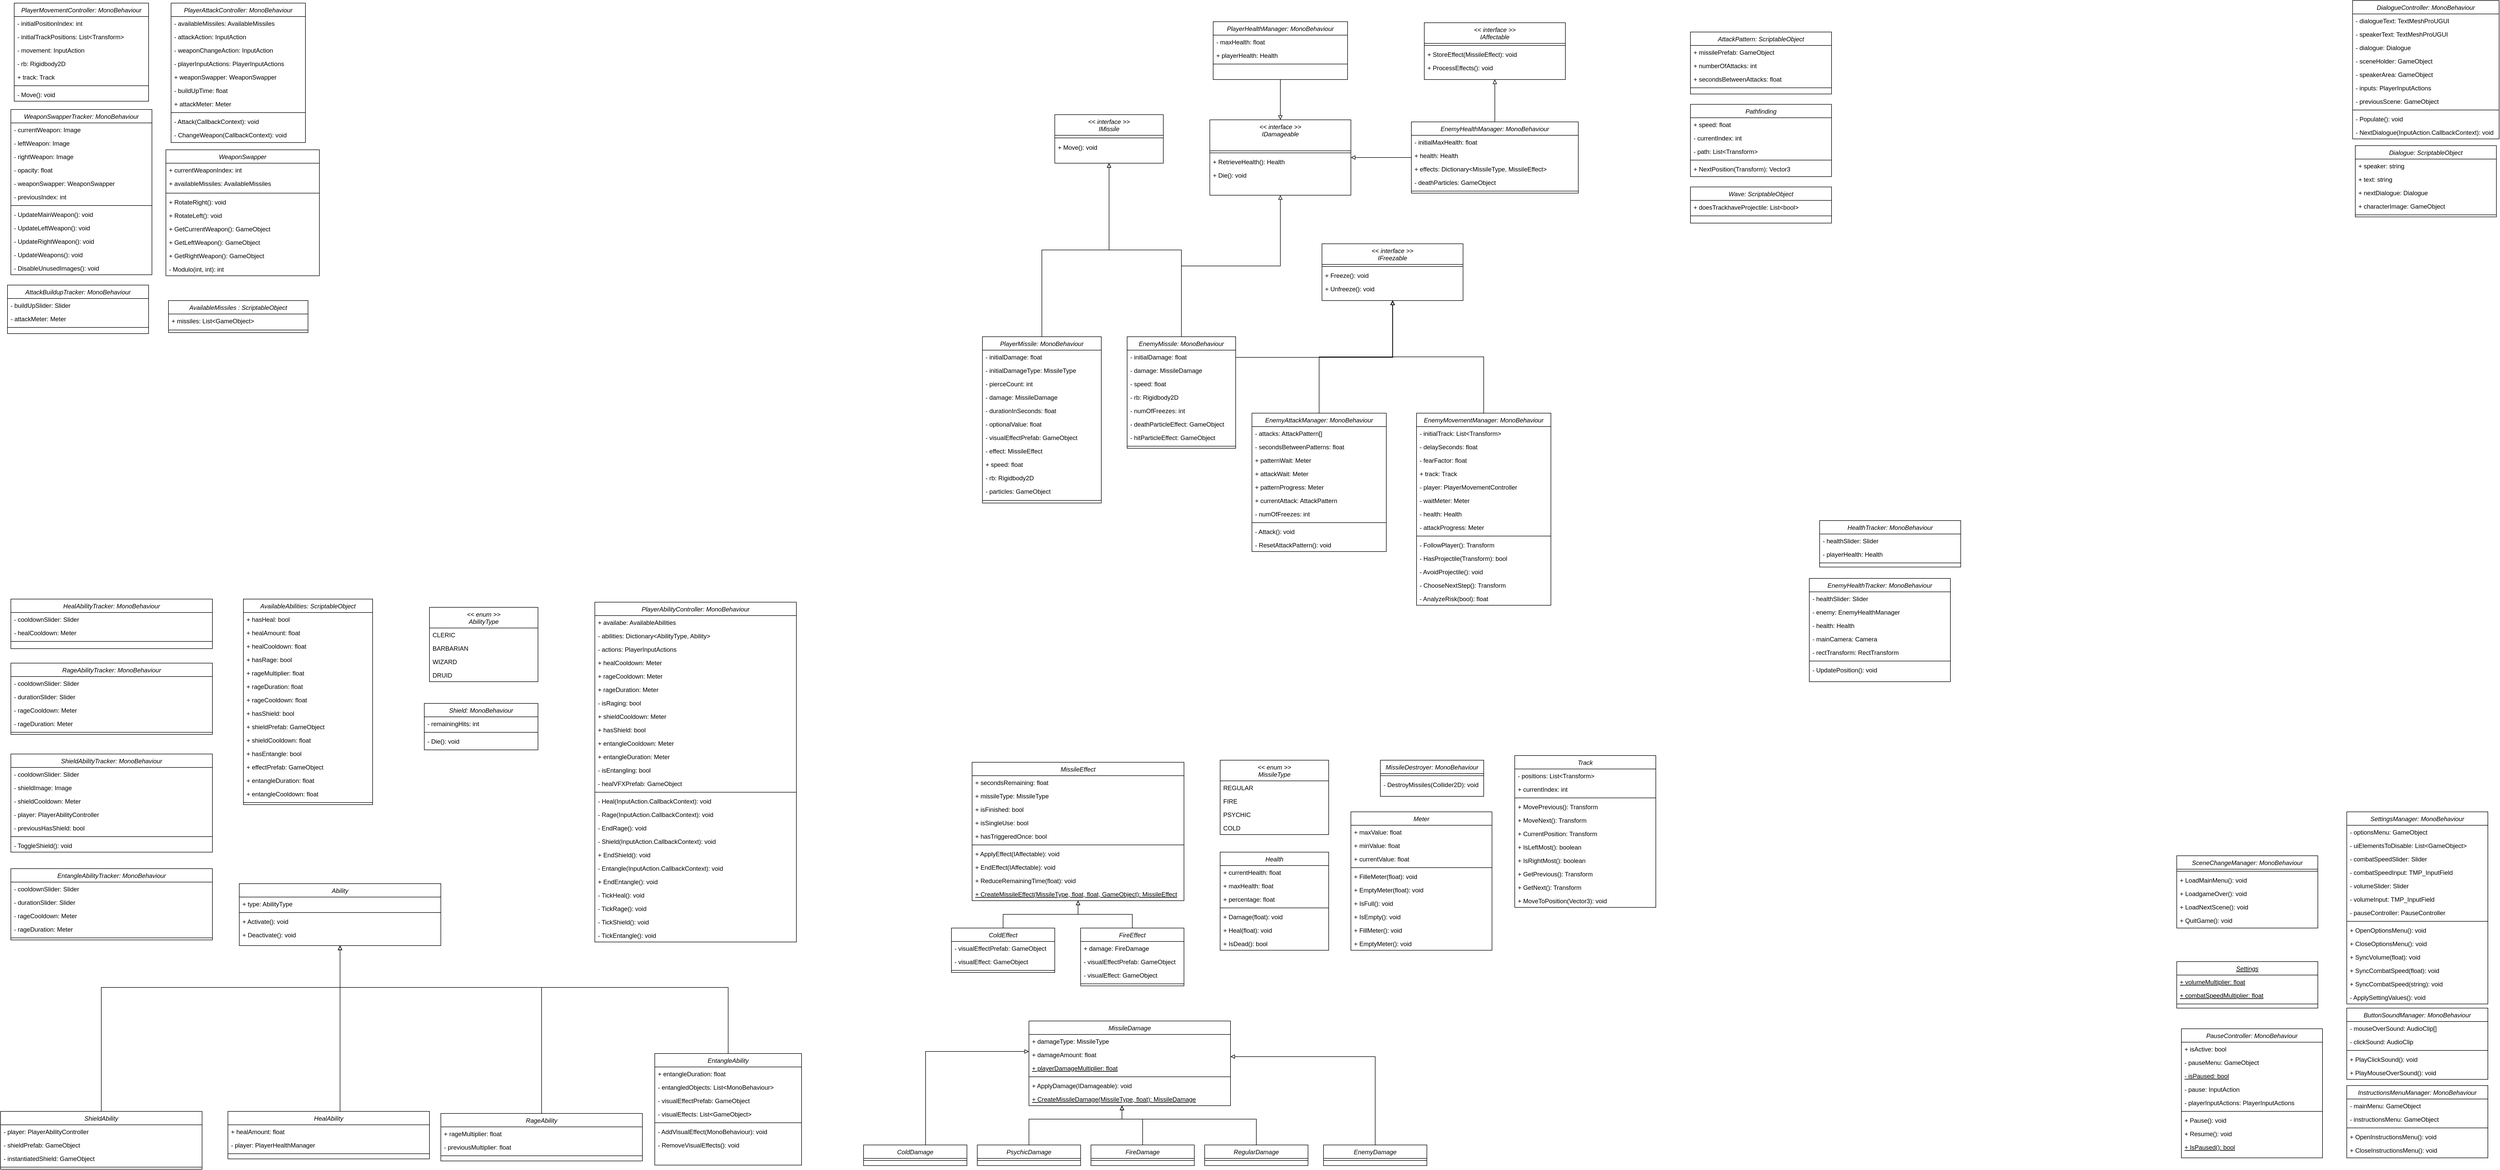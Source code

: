 <mxfile version="15.7.3" type="device"><diagram id="C5RBs43oDa-KdzZeNtuy" name="Page-1"><mxGraphModel dx="4728" dy="1535" grid="1" gridSize="10" guides="1" tooltips="1" connect="1" arrows="1" fold="1" page="1" pageScale="1" pageWidth="827" pageHeight="1169" math="0" shadow="0"><root><mxCell id="WIyWlLk6GJQsqaUBKTNV-0"/><mxCell id="WIyWlLk6GJQsqaUBKTNV-1" parent="WIyWlLk6GJQsqaUBKTNV-0"/><mxCell id="UcCeVJEEOWae40y-bNl2-15" style="edgeStyle=orthogonalEdgeStyle;rounded=0;orthogonalLoop=1;jettySize=auto;html=1;endArrow=block;endFill=0;" parent="WIyWlLk6GJQsqaUBKTNV-1" source="zkfFHV4jXpPFQw0GAbJ--0" target="mwLR3BGFWFLmt9JlnXsj-97" edge="1"><mxGeometry relative="1" as="geometry"/></mxCell><mxCell id="OGIq7uBo6KV0WHew95Qk-6" style="edgeStyle=orthogonalEdgeStyle;rounded=0;orthogonalLoop=1;jettySize=auto;html=1;endArrow=block;endFill=0;" parent="WIyWlLk6GJQsqaUBKTNV-1" source="09SPajgnUvl2tXef-0cf-0" target="OGIq7uBo6KV0WHew95Qk-0" edge="1"><mxGeometry relative="1" as="geometry"><Array as="points"><mxPoint x="-1376" y="-460"/></Array></mxGeometry></mxCell><mxCell id="zkfFHV4jXpPFQw0GAbJ--0" value="PlayerHealthManager: MonoBehaviour" style="swimlane;fontStyle=2;align=center;verticalAlign=top;childLayout=stackLayout;horizontal=1;startSize=26;horizontalStack=0;resizeParent=1;resizeLast=0;collapsible=1;marginBottom=0;rounded=0;shadow=0;strokeWidth=1;" parent="WIyWlLk6GJQsqaUBKTNV-1" vertex="1"><mxGeometry x="-1723.5" y="-1110" width="260" height="112" as="geometry"><mxRectangle x="230" y="140" width="160" height="26" as="alternateBounds"/></mxGeometry></mxCell><mxCell id="zkfFHV4jXpPFQw0GAbJ--1" value="- maxHealth: float" style="text;align=left;verticalAlign=top;spacingLeft=4;spacingRight=4;overflow=hidden;rotatable=0;points=[[0,0.5],[1,0.5]];portConstraint=eastwest;" parent="zkfFHV4jXpPFQw0GAbJ--0" vertex="1"><mxGeometry y="26" width="260" height="26" as="geometry"/></mxCell><mxCell id="09SPajgnUvl2tXef-0cf-7" value="+ playerHealth: Health" style="text;align=left;verticalAlign=top;spacingLeft=4;spacingRight=4;overflow=hidden;rotatable=0;points=[[0,0.5],[1,0.5]];portConstraint=eastwest;rounded=0;shadow=0;html=0;" parent="zkfFHV4jXpPFQw0GAbJ--0" vertex="1"><mxGeometry y="52" width="260" height="26" as="geometry"/></mxCell><mxCell id="zkfFHV4jXpPFQw0GAbJ--4" value="" style="line;html=1;strokeWidth=1;align=left;verticalAlign=middle;spacingTop=-1;spacingLeft=3;spacingRight=3;rotatable=0;labelPosition=right;points=[];portConstraint=eastwest;" parent="zkfFHV4jXpPFQw0GAbJ--0" vertex="1"><mxGeometry y="78" width="260" height="8" as="geometry"/></mxCell><mxCell id="09SPajgnUvl2tXef-0cf-57" style="edgeStyle=orthogonalEdgeStyle;rounded=0;orthogonalLoop=1;jettySize=auto;html=1;endArrow=block;endFill=0;" parent="WIyWlLk6GJQsqaUBKTNV-1" source="09SPajgnUvl2tXef-0cf-0" target="09SPajgnUvl2tXef-0cf-49" edge="1"><mxGeometry relative="1" as="geometry"/></mxCell><mxCell id="UcCeVJEEOWae40y-bNl2-16" style="edgeStyle=orthogonalEdgeStyle;rounded=0;orthogonalLoop=1;jettySize=auto;html=1;endArrow=block;endFill=0;" parent="WIyWlLk6GJQsqaUBKTNV-1" source="09SPajgnUvl2tXef-0cf-0" target="mwLR3BGFWFLmt9JlnXsj-97" edge="1"><mxGeometry relative="1" as="geometry"/></mxCell><mxCell id="09SPajgnUvl2tXef-0cf-0" value="EnemyMissile: MonoBehaviour" style="swimlane;fontStyle=2;align=center;verticalAlign=top;childLayout=stackLayout;horizontal=1;startSize=26;horizontalStack=0;resizeParent=1;resizeLast=0;collapsible=1;marginBottom=0;rounded=0;shadow=0;strokeWidth=1;" parent="WIyWlLk6GJQsqaUBKTNV-1" vertex="1"><mxGeometry x="-1890" y="-500" width="210" height="216" as="geometry"><mxRectangle x="230" y="140" width="160" height="26" as="alternateBounds"/></mxGeometry></mxCell><mxCell id="09SPajgnUvl2tXef-0cf-1" value="- initialDamage: float" style="text;align=left;verticalAlign=top;spacingLeft=4;spacingRight=4;overflow=hidden;rotatable=0;points=[[0,0.5],[1,0.5]];portConstraint=eastwest;" parent="09SPajgnUvl2tXef-0cf-0" vertex="1"><mxGeometry y="26" width="210" height="26" as="geometry"/></mxCell><mxCell id="09SPajgnUvl2tXef-0cf-2" value="- damage: MissileDamage" style="text;align=left;verticalAlign=top;spacingLeft=4;spacingRight=4;overflow=hidden;rotatable=0;points=[[0,0.5],[1,0.5]];portConstraint=eastwest;rounded=0;shadow=0;html=0;" parent="09SPajgnUvl2tXef-0cf-0" vertex="1"><mxGeometry y="52" width="210" height="26" as="geometry"/></mxCell><mxCell id="09SPajgnUvl2tXef-0cf-3" value="- speed: float" style="text;align=left;verticalAlign=top;spacingLeft=4;spacingRight=4;overflow=hidden;rotatable=0;points=[[0,0.5],[1,0.5]];portConstraint=eastwest;rounded=0;shadow=0;html=0;" parent="09SPajgnUvl2tXef-0cf-0" vertex="1"><mxGeometry y="78" width="210" height="26" as="geometry"/></mxCell><mxCell id="09SPajgnUvl2tXef-0cf-30" value="- rb: Rigidbody2D" style="text;align=left;verticalAlign=top;spacingLeft=4;spacingRight=4;overflow=hidden;rotatable=0;points=[[0,0.5],[1,0.5]];portConstraint=eastwest;rounded=0;shadow=0;html=0;" parent="09SPajgnUvl2tXef-0cf-0" vertex="1"><mxGeometry y="104" width="210" height="26" as="geometry"/></mxCell><mxCell id="OGIq7uBo6KV0WHew95Qk-9" value="- numOfFreezes: int" style="text;align=left;verticalAlign=top;spacingLeft=4;spacingRight=4;overflow=hidden;rotatable=0;points=[[0,0.5],[1,0.5]];portConstraint=eastwest;rounded=0;shadow=0;html=0;" parent="09SPajgnUvl2tXef-0cf-0" vertex="1"><mxGeometry y="130" width="210" height="26" as="geometry"/></mxCell><mxCell id="cNZQfvY05bymY6UMK75q-1" value="- deathParticleEffect: GameObject" style="text;align=left;verticalAlign=top;spacingLeft=4;spacingRight=4;overflow=hidden;rotatable=0;points=[[0,0.5],[1,0.5]];portConstraint=eastwest;rounded=0;shadow=0;html=0;" parent="09SPajgnUvl2tXef-0cf-0" vertex="1"><mxGeometry y="156" width="210" height="26" as="geometry"/></mxCell><mxCell id="cNZQfvY05bymY6UMK75q-2" value="- hitParticleEffect: GameObject" style="text;align=left;verticalAlign=top;spacingLeft=4;spacingRight=4;overflow=hidden;rotatable=0;points=[[0,0.5],[1,0.5]];portConstraint=eastwest;rounded=0;shadow=0;html=0;" parent="09SPajgnUvl2tXef-0cf-0" vertex="1"><mxGeometry y="182" width="210" height="26" as="geometry"/></mxCell><mxCell id="09SPajgnUvl2tXef-0cf-4" value="" style="line;html=1;strokeWidth=1;align=left;verticalAlign=middle;spacingTop=-1;spacingLeft=3;spacingRight=3;rotatable=0;labelPosition=right;points=[];portConstraint=eastwest;" parent="09SPajgnUvl2tXef-0cf-0" vertex="1"><mxGeometry y="208" width="210" height="8" as="geometry"/></mxCell><mxCell id="09SPajgnUvl2tXef-0cf-10" value="MissileDamage" style="swimlane;fontStyle=2;align=center;verticalAlign=top;childLayout=stackLayout;horizontal=1;startSize=26;horizontalStack=0;resizeParent=1;resizeLast=0;collapsible=1;marginBottom=0;rounded=0;shadow=0;strokeWidth=1;" parent="WIyWlLk6GJQsqaUBKTNV-1" vertex="1"><mxGeometry x="-2080" y="825" width="390" height="164" as="geometry"><mxRectangle x="230" y="140" width="160" height="26" as="alternateBounds"/></mxGeometry></mxCell><mxCell id="09SPajgnUvl2tXef-0cf-11" value="+ damageType: MissileType" style="text;align=left;verticalAlign=top;spacingLeft=4;spacingRight=4;overflow=hidden;rotatable=0;points=[[0,0.5],[1,0.5]];portConstraint=eastwest;" parent="09SPajgnUvl2tXef-0cf-10" vertex="1"><mxGeometry y="26" width="390" height="26" as="geometry"/></mxCell><mxCell id="09SPajgnUvl2tXef-0cf-12" value="+ damageAmount: float" style="text;align=left;verticalAlign=top;spacingLeft=4;spacingRight=4;overflow=hidden;rotatable=0;points=[[0,0.5],[1,0.5]];portConstraint=eastwest;rounded=0;shadow=0;html=0;" parent="09SPajgnUvl2tXef-0cf-10" vertex="1"><mxGeometry y="52" width="390" height="26" as="geometry"/></mxCell><mxCell id="ZzMQiebQ4d5Q_PgI0_U2-3" value="+ playerDamageMultiplier: float" style="text;align=left;verticalAlign=top;spacingLeft=4;spacingRight=4;overflow=hidden;rotatable=0;points=[[0,0.5],[1,0.5]];portConstraint=eastwest;rounded=0;shadow=0;html=0;fontStyle=4" parent="09SPajgnUvl2tXef-0cf-10" vertex="1"><mxGeometry y="78" width="390" height="26" as="geometry"/></mxCell><mxCell id="09SPajgnUvl2tXef-0cf-14" value="" style="line;html=1;strokeWidth=1;align=left;verticalAlign=middle;spacingTop=-1;spacingLeft=3;spacingRight=3;rotatable=0;labelPosition=right;points=[];portConstraint=eastwest;" parent="09SPajgnUvl2tXef-0cf-10" vertex="1"><mxGeometry y="104" width="390" height="8" as="geometry"/></mxCell><mxCell id="09SPajgnUvl2tXef-0cf-16" value="+ ApplyDamage(IDamageable): void" style="text;align=left;verticalAlign=top;spacingLeft=4;spacingRight=4;overflow=hidden;rotatable=0;points=[[0,0.5],[1,0.5]];portConstraint=eastwest;" parent="09SPajgnUvl2tXef-0cf-10" vertex="1"><mxGeometry y="112" width="390" height="26" as="geometry"/></mxCell><mxCell id="MeYsQtnaGJVccW8hYLPh-0" value="+ CreateMissileDamage(MissileType, float): MissileDamage" style="text;align=left;verticalAlign=top;spacingLeft=4;spacingRight=4;overflow=hidden;rotatable=0;points=[[0,0.5],[1,0.5]];portConstraint=eastwest;fontStyle=4" parent="09SPajgnUvl2tXef-0cf-10" vertex="1"><mxGeometry y="138" width="390" height="26" as="geometry"/></mxCell><mxCell id="09SPajgnUvl2tXef-0cf-23" style="edgeStyle=orthogonalEdgeStyle;rounded=0;orthogonalLoop=1;jettySize=auto;html=1;endArrow=block;endFill=0;" parent="WIyWlLk6GJQsqaUBKTNV-1" source="09SPajgnUvl2tXef-0cf-17" target="09SPajgnUvl2tXef-0cf-10" edge="1"><mxGeometry relative="1" as="geometry"><Array as="points"><mxPoint x="-2280" y="884"/></Array></mxGeometry></mxCell><mxCell id="09SPajgnUvl2tXef-0cf-17" value="ColdDamage" style="swimlane;fontStyle=2;align=center;verticalAlign=top;childLayout=stackLayout;horizontal=1;startSize=26;horizontalStack=0;resizeParent=1;resizeLast=0;collapsible=1;marginBottom=0;rounded=0;shadow=0;strokeWidth=1;" parent="WIyWlLk6GJQsqaUBKTNV-1" vertex="1"><mxGeometry x="-2400" y="1065" width="200" height="40" as="geometry"><mxRectangle x="230" y="140" width="160" height="26" as="alternateBounds"/></mxGeometry></mxCell><mxCell id="09SPajgnUvl2tXef-0cf-20" value="" style="line;html=1;strokeWidth=1;align=left;verticalAlign=middle;spacingTop=-1;spacingLeft=3;spacingRight=3;rotatable=0;labelPosition=right;points=[];portConstraint=eastwest;" parent="09SPajgnUvl2tXef-0cf-17" vertex="1"><mxGeometry y="26" width="200" height="8" as="geometry"/></mxCell><mxCell id="09SPajgnUvl2tXef-0cf-48" style="edgeStyle=orthogonalEdgeStyle;rounded=0;orthogonalLoop=1;jettySize=auto;html=1;endArrow=block;endFill=0;" parent="WIyWlLk6GJQsqaUBKTNV-1" source="09SPajgnUvl2tXef-0cf-46" target="09SPajgnUvl2tXef-0cf-10" edge="1"><mxGeometry relative="1" as="geometry"><Array as="points"><mxPoint x="-1860" y="1015"/><mxPoint x="-1900" y="1015"/></Array></mxGeometry></mxCell><mxCell id="09SPajgnUvl2tXef-0cf-46" value="FireDamage" style="swimlane;fontStyle=2;align=center;verticalAlign=top;childLayout=stackLayout;horizontal=1;startSize=26;horizontalStack=0;resizeParent=1;resizeLast=0;collapsible=1;marginBottom=0;rounded=0;shadow=0;strokeWidth=1;" parent="WIyWlLk6GJQsqaUBKTNV-1" vertex="1"><mxGeometry x="-1960" y="1065" width="200" height="40" as="geometry"><mxRectangle x="230" y="140" width="160" height="26" as="alternateBounds"/></mxGeometry></mxCell><mxCell id="09SPajgnUvl2tXef-0cf-47" value="" style="line;html=1;strokeWidth=1;align=left;verticalAlign=middle;spacingTop=-1;spacingLeft=3;spacingRight=3;rotatable=0;labelPosition=right;points=[];portConstraint=eastwest;" parent="09SPajgnUvl2tXef-0cf-46" vertex="1"><mxGeometry y="26" width="200" height="8" as="geometry"/></mxCell><mxCell id="09SPajgnUvl2tXef-0cf-49" value="&lt;&lt; interface &gt;&gt;&#10;IMissile" style="swimlane;fontStyle=2;align=center;verticalAlign=top;childLayout=stackLayout;horizontal=1;startSize=40;horizontalStack=0;resizeParent=1;resizeLast=0;collapsible=1;marginBottom=0;rounded=0;shadow=0;strokeWidth=1;" parent="WIyWlLk6GJQsqaUBKTNV-1" vertex="1"><mxGeometry x="-2030" y="-930" width="210" height="94" as="geometry"><mxRectangle x="230" y="140" width="160" height="26" as="alternateBounds"/></mxGeometry></mxCell><mxCell id="09SPajgnUvl2tXef-0cf-54" value="" style="line;html=1;strokeWidth=1;align=left;verticalAlign=middle;spacingTop=-1;spacingLeft=3;spacingRight=3;rotatable=0;labelPosition=right;points=[];portConstraint=eastwest;" parent="09SPajgnUvl2tXef-0cf-49" vertex="1"><mxGeometry y="40" width="210" height="10" as="geometry"/></mxCell><mxCell id="09SPajgnUvl2tXef-0cf-55" value="+ Move(): void" style="text;align=left;verticalAlign=top;spacingLeft=4;spacingRight=4;overflow=hidden;rotatable=0;points=[[0,0.5],[1,0.5]];portConstraint=eastwest;" parent="09SPajgnUvl2tXef-0cf-49" vertex="1"><mxGeometry y="50" width="210" height="26" as="geometry"/></mxCell><mxCell id="09SPajgnUvl2tXef-0cf-58" value="MissileDestroyer: MonoBehaviour" style="swimlane;fontStyle=2;align=center;verticalAlign=top;childLayout=stackLayout;horizontal=1;startSize=26;horizontalStack=0;resizeParent=1;resizeLast=0;collapsible=1;marginBottom=0;rounded=0;shadow=0;strokeWidth=1;" parent="WIyWlLk6GJQsqaUBKTNV-1" vertex="1"><mxGeometry x="-1400" y="320" width="200" height="70" as="geometry"><mxRectangle x="230" y="140" width="160" height="26" as="alternateBounds"/></mxGeometry></mxCell><mxCell id="09SPajgnUvl2tXef-0cf-61" value="" style="line;html=1;strokeWidth=1;align=left;verticalAlign=middle;spacingTop=-1;spacingLeft=3;spacingRight=3;rotatable=0;labelPosition=right;points=[];portConstraint=eastwest;" parent="09SPajgnUvl2tXef-0cf-58" vertex="1"><mxGeometry y="26" width="200" height="8" as="geometry"/></mxCell><mxCell id="09SPajgnUvl2tXef-0cf-62" value="- DestroyMissiles(Collider2D): void" style="text;align=left;verticalAlign=top;spacingLeft=4;spacingRight=4;overflow=hidden;rotatable=0;points=[[0,0.5],[1,0.5]];portConstraint=eastwest;" parent="09SPajgnUvl2tXef-0cf-58" vertex="1"><mxGeometry y="34" width="200" height="26" as="geometry"/></mxCell><mxCell id="09SPajgnUvl2tXef-0cf-64" value="Pathfinding" style="swimlane;fontStyle=2;align=center;verticalAlign=top;childLayout=stackLayout;horizontal=1;startSize=26;horizontalStack=0;resizeParent=1;resizeLast=0;collapsible=1;marginBottom=0;rounded=0;shadow=0;strokeWidth=1;" parent="WIyWlLk6GJQsqaUBKTNV-1" vertex="1"><mxGeometry x="-800" y="-950" width="273" height="140" as="geometry"><mxRectangle x="230" y="140" width="160" height="26" as="alternateBounds"/></mxGeometry></mxCell><mxCell id="09SPajgnUvl2tXef-0cf-65" value="+ speed: float" style="text;align=left;verticalAlign=top;spacingLeft=4;spacingRight=4;overflow=hidden;rotatable=0;points=[[0,0.5],[1,0.5]];portConstraint=eastwest;" parent="09SPajgnUvl2tXef-0cf-64" vertex="1"><mxGeometry y="26" width="273" height="26" as="geometry"/></mxCell><mxCell id="09SPajgnUvl2tXef-0cf-66" value="- currentIndex: int" style="text;align=left;verticalAlign=top;spacingLeft=4;spacingRight=4;overflow=hidden;rotatable=0;points=[[0,0.5],[1,0.5]];portConstraint=eastwest;rounded=0;shadow=0;html=0;" parent="09SPajgnUvl2tXef-0cf-64" vertex="1"><mxGeometry y="52" width="273" height="26" as="geometry"/></mxCell><mxCell id="09SPajgnUvl2tXef-0cf-70" value="- path: List&lt;Transform&gt;" style="text;align=left;verticalAlign=top;spacingLeft=4;spacingRight=4;overflow=hidden;rotatable=0;points=[[0,0.5],[1,0.5]];portConstraint=eastwest;rounded=0;shadow=0;html=0;" parent="09SPajgnUvl2tXef-0cf-64" vertex="1"><mxGeometry y="78" width="273" height="26" as="geometry"/></mxCell><mxCell id="09SPajgnUvl2tXef-0cf-67" value="" style="line;html=1;strokeWidth=1;align=left;verticalAlign=middle;spacingTop=-1;spacingLeft=3;spacingRight=3;rotatable=0;labelPosition=right;points=[];portConstraint=eastwest;" parent="09SPajgnUvl2tXef-0cf-64" vertex="1"><mxGeometry y="104" width="273" height="8" as="geometry"/></mxCell><mxCell id="09SPajgnUvl2tXef-0cf-68" value="+ NextPosition(Transform): Vector3" style="text;align=left;verticalAlign=top;spacingLeft=4;spacingRight=4;overflow=hidden;rotatable=0;points=[[0,0.5],[1,0.5]];portConstraint=eastwest;" parent="09SPajgnUvl2tXef-0cf-64" vertex="1"><mxGeometry y="112" width="273" height="26" as="geometry"/></mxCell><mxCell id="09SPajgnUvl2tXef-0cf-78" style="edgeStyle=orthogonalEdgeStyle;rounded=0;orthogonalLoop=1;jettySize=auto;html=1;endArrow=block;endFill=0;" parent="WIyWlLk6GJQsqaUBKTNV-1" source="09SPajgnUvl2tXef-0cf-71" target="09SPajgnUvl2tXef-0cf-49" edge="1"><mxGeometry relative="1" as="geometry"/></mxCell><mxCell id="09SPajgnUvl2tXef-0cf-71" value="PlayerMissile: MonoBehaviour" style="swimlane;fontStyle=2;align=center;verticalAlign=top;childLayout=stackLayout;horizontal=1;startSize=26;horizontalStack=0;resizeParent=1;resizeLast=0;collapsible=1;marginBottom=0;rounded=0;shadow=0;strokeWidth=1;" parent="WIyWlLk6GJQsqaUBKTNV-1" vertex="1"><mxGeometry x="-2170" y="-500" width="230" height="322" as="geometry"><mxRectangle x="230" y="140" width="160" height="26" as="alternateBounds"/></mxGeometry></mxCell><mxCell id="MeYsQtnaGJVccW8hYLPh-2" value="- initialDamage: float" style="text;align=left;verticalAlign=top;spacingLeft=4;spacingRight=4;overflow=hidden;rotatable=0;points=[[0,0.5],[1,0.5]];portConstraint=eastwest;" parent="09SPajgnUvl2tXef-0cf-71" vertex="1"><mxGeometry y="26" width="230" height="26" as="geometry"/></mxCell><mxCell id="MeYsQtnaGJVccW8hYLPh-3" value="- initialDamageType: MissileType" style="text;align=left;verticalAlign=top;spacingLeft=4;spacingRight=4;overflow=hidden;rotatable=0;points=[[0,0.5],[1,0.5]];portConstraint=eastwest;fontStyle=0" parent="09SPajgnUvl2tXef-0cf-71" vertex="1"><mxGeometry y="52" width="230" height="26" as="geometry"/></mxCell><mxCell id="MgIMXetJ03g92GPRkD1i-0" value="- pierceCount: int" style="text;align=left;verticalAlign=top;spacingLeft=4;spacingRight=4;overflow=hidden;rotatable=0;points=[[0,0.5],[1,0.5]];portConstraint=eastwest;" parent="09SPajgnUvl2tXef-0cf-71" vertex="1"><mxGeometry y="78" width="230" height="26" as="geometry"/></mxCell><mxCell id="UcCeVJEEOWae40y-bNl2-2" value="- damage: MissileDamage" style="text;align=left;verticalAlign=top;spacingLeft=4;spacingRight=4;overflow=hidden;rotatable=0;points=[[0,0.5],[1,0.5]];portConstraint=eastwest;" parent="09SPajgnUvl2tXef-0cf-71" vertex="1"><mxGeometry y="104" width="230" height="26" as="geometry"/></mxCell><mxCell id="9or_D3IGuP8sRz651E5g-32" value="- durationInSeconds: float" style="text;align=left;verticalAlign=top;spacingLeft=4;spacingRight=4;overflow=hidden;rotatable=0;points=[[0,0.5],[1,0.5]];portConstraint=eastwest;" parent="09SPajgnUvl2tXef-0cf-71" vertex="1"><mxGeometry y="130" width="230" height="26" as="geometry"/></mxCell><mxCell id="9or_D3IGuP8sRz651E5g-33" value="- optionalValue: float" style="text;align=left;verticalAlign=top;spacingLeft=4;spacingRight=4;overflow=hidden;rotatable=0;points=[[0,0.5],[1,0.5]];portConstraint=eastwest;" parent="09SPajgnUvl2tXef-0cf-71" vertex="1"><mxGeometry y="156" width="230" height="26" as="geometry"/></mxCell><mxCell id="oVTWoNjKCmZv4hEUn2Ce-4" value="- visualEffectPrefab: GameObject" style="text;align=left;verticalAlign=top;spacingLeft=4;spacingRight=4;overflow=hidden;rotatable=0;points=[[0,0.5],[1,0.5]];portConstraint=eastwest;" parent="09SPajgnUvl2tXef-0cf-71" vertex="1"><mxGeometry y="182" width="230" height="26" as="geometry"/></mxCell><mxCell id="UcCeVJEEOWae40y-bNl2-0" value="- effect: MissileEffect" style="text;align=left;verticalAlign=top;spacingLeft=4;spacingRight=4;overflow=hidden;rotatable=0;points=[[0,0.5],[1,0.5]];portConstraint=eastwest;" parent="09SPajgnUvl2tXef-0cf-71" vertex="1"><mxGeometry y="208" width="230" height="26" as="geometry"/></mxCell><mxCell id="09SPajgnUvl2tXef-0cf-72" value="+ speed: float" style="text;align=left;verticalAlign=top;spacingLeft=4;spacingRight=4;overflow=hidden;rotatable=0;points=[[0,0.5],[1,0.5]];portConstraint=eastwest;" parent="09SPajgnUvl2tXef-0cf-71" vertex="1"><mxGeometry y="234" width="230" height="26" as="geometry"/></mxCell><mxCell id="09SPajgnUvl2tXef-0cf-73" value="- rb: Rigidbody2D" style="text;align=left;verticalAlign=top;spacingLeft=4;spacingRight=4;overflow=hidden;rotatable=0;points=[[0,0.5],[1,0.5]];portConstraint=eastwest;rounded=0;shadow=0;html=0;" parent="09SPajgnUvl2tXef-0cf-71" vertex="1"><mxGeometry y="260" width="230" height="26" as="geometry"/></mxCell><mxCell id="cNZQfvY05bymY6UMK75q-0" value="- particles: GameObject" style="text;align=left;verticalAlign=top;spacingLeft=4;spacingRight=4;overflow=hidden;rotatable=0;points=[[0,0.5],[1,0.5]];portConstraint=eastwest;rounded=0;shadow=0;html=0;" parent="09SPajgnUvl2tXef-0cf-71" vertex="1"><mxGeometry y="286" width="230" height="26" as="geometry"/></mxCell><mxCell id="09SPajgnUvl2tXef-0cf-76" value="" style="line;html=1;strokeWidth=1;align=left;verticalAlign=middle;spacingTop=-1;spacingLeft=3;spacingRight=3;rotatable=0;labelPosition=right;points=[];portConstraint=eastwest;" parent="09SPajgnUvl2tXef-0cf-71" vertex="1"><mxGeometry y="312" width="230" height="10" as="geometry"/></mxCell><mxCell id="09SPajgnUvl2tXef-0cf-79" value="&lt;&lt; enum &gt;&gt;&#10;MissileType" style="swimlane;fontStyle=2;align=center;verticalAlign=top;childLayout=stackLayout;horizontal=1;startSize=40;horizontalStack=0;resizeParent=1;resizeLast=0;collapsible=1;marginBottom=0;rounded=0;shadow=0;strokeWidth=1;" parent="WIyWlLk6GJQsqaUBKTNV-1" vertex="1"><mxGeometry x="-1710" y="320" width="210" height="144" as="geometry"><mxRectangle x="230" y="140" width="160" height="26" as="alternateBounds"/></mxGeometry></mxCell><mxCell id="mwLR3BGFWFLmt9JlnXsj-115" value="REGULAR" style="text;align=left;verticalAlign=top;spacingLeft=4;spacingRight=4;overflow=hidden;rotatable=0;points=[[0,0.5],[1,0.5]];portConstraint=eastwest;" parent="09SPajgnUvl2tXef-0cf-79" vertex="1"><mxGeometry y="40" width="210" height="26" as="geometry"/></mxCell><mxCell id="mwLR3BGFWFLmt9JlnXsj-116" value="FIRE" style="text;align=left;verticalAlign=top;spacingLeft=4;spacingRight=4;overflow=hidden;rotatable=0;points=[[0,0.5],[1,0.5]];portConstraint=eastwest;" parent="09SPajgnUvl2tXef-0cf-79" vertex="1"><mxGeometry y="66" width="210" height="26" as="geometry"/></mxCell><mxCell id="mwLR3BGFWFLmt9JlnXsj-117" value="PSYCHIC" style="text;align=left;verticalAlign=top;spacingLeft=4;spacingRight=4;overflow=hidden;rotatable=0;points=[[0,0.5],[1,0.5]];portConstraint=eastwest;" parent="09SPajgnUvl2tXef-0cf-79" vertex="1"><mxGeometry y="92" width="210" height="26" as="geometry"/></mxCell><mxCell id="mwLR3BGFWFLmt9JlnXsj-118" value="COLD" style="text;align=left;verticalAlign=top;spacingLeft=4;spacingRight=4;overflow=hidden;rotatable=0;points=[[0,0.5],[1,0.5]];portConstraint=eastwest;" parent="09SPajgnUvl2tXef-0cf-79" vertex="1"><mxGeometry y="118" width="210" height="26" as="geometry"/></mxCell><mxCell id="09SPajgnUvl2tXef-0cf-88" style="edgeStyle=orthogonalEdgeStyle;rounded=0;orthogonalLoop=1;jettySize=auto;html=1;endArrow=block;endFill=0;" parent="WIyWlLk6GJQsqaUBKTNV-1" source="09SPajgnUvl2tXef-0cf-86" target="09SPajgnUvl2tXef-0cf-10" edge="1"><mxGeometry relative="1" as="geometry"><Array as="points"><mxPoint x="-2080" y="1015"/><mxPoint x="-1900" y="1015"/></Array></mxGeometry></mxCell><mxCell id="09SPajgnUvl2tXef-0cf-86" value="PsychicDamage" style="swimlane;fontStyle=2;align=center;verticalAlign=top;childLayout=stackLayout;horizontal=1;startSize=26;horizontalStack=0;resizeParent=1;resizeLast=0;collapsible=1;marginBottom=0;rounded=0;shadow=0;strokeWidth=1;" parent="WIyWlLk6GJQsqaUBKTNV-1" vertex="1"><mxGeometry x="-2180" y="1065" width="200" height="40" as="geometry"><mxRectangle x="230" y="140" width="160" height="26" as="alternateBounds"/></mxGeometry></mxCell><mxCell id="09SPajgnUvl2tXef-0cf-87" value="" style="line;html=1;strokeWidth=1;align=left;verticalAlign=middle;spacingTop=-1;spacingLeft=3;spacingRight=3;rotatable=0;labelPosition=right;points=[];portConstraint=eastwest;" parent="09SPajgnUvl2tXef-0cf-86" vertex="1"><mxGeometry y="26" width="200" height="8" as="geometry"/></mxCell><mxCell id="09SPajgnUvl2tXef-0cf-91" style="edgeStyle=orthogonalEdgeStyle;rounded=0;orthogonalLoop=1;jettySize=auto;html=1;endArrow=block;endFill=0;" parent="WIyWlLk6GJQsqaUBKTNV-1" source="09SPajgnUvl2tXef-0cf-89" target="09SPajgnUvl2tXef-0cf-10" edge="1"><mxGeometry relative="1" as="geometry"><Array as="points"><mxPoint x="-1640" y="1015"/><mxPoint x="-1900" y="1015"/></Array></mxGeometry></mxCell><mxCell id="09SPajgnUvl2tXef-0cf-89" value="RegularDamage" style="swimlane;fontStyle=2;align=center;verticalAlign=top;childLayout=stackLayout;horizontal=1;startSize=26;horizontalStack=0;resizeParent=1;resizeLast=0;collapsible=1;marginBottom=0;rounded=0;shadow=0;strokeWidth=1;" parent="WIyWlLk6GJQsqaUBKTNV-1" vertex="1"><mxGeometry x="-1740" y="1065" width="200" height="40" as="geometry"><mxRectangle x="230" y="140" width="160" height="26" as="alternateBounds"/></mxGeometry></mxCell><mxCell id="09SPajgnUvl2tXef-0cf-90" value="" style="line;html=1;strokeWidth=1;align=left;verticalAlign=middle;spacingTop=-1;spacingLeft=3;spacingRight=3;rotatable=0;labelPosition=right;points=[];portConstraint=eastwest;" parent="09SPajgnUvl2tXef-0cf-89" vertex="1"><mxGeometry y="26" width="200" height="8" as="geometry"/></mxCell><mxCell id="09SPajgnUvl2tXef-0cf-92" value="Track" style="swimlane;fontStyle=2;align=center;verticalAlign=top;childLayout=stackLayout;horizontal=1;startSize=26;horizontalStack=0;resizeParent=1;resizeLast=0;collapsible=1;marginBottom=0;rounded=0;shadow=0;strokeWidth=1;" parent="WIyWlLk6GJQsqaUBKTNV-1" vertex="1"><mxGeometry x="-1140" y="311" width="273" height="294" as="geometry"><mxRectangle x="230" y="140" width="160" height="26" as="alternateBounds"/></mxGeometry></mxCell><mxCell id="09SPajgnUvl2tXef-0cf-93" value="- positions: List&lt;Transform&gt;" style="text;align=left;verticalAlign=top;spacingLeft=4;spacingRight=4;overflow=hidden;rotatable=0;points=[[0,0.5],[1,0.5]];portConstraint=eastwest;" parent="09SPajgnUvl2tXef-0cf-92" vertex="1"><mxGeometry y="26" width="273" height="26" as="geometry"/></mxCell><mxCell id="09SPajgnUvl2tXef-0cf-94" value="+ currentIndex: int" style="text;align=left;verticalAlign=top;spacingLeft=4;spacingRight=4;overflow=hidden;rotatable=0;points=[[0,0.5],[1,0.5]];portConstraint=eastwest;rounded=0;shadow=0;html=0;" parent="09SPajgnUvl2tXef-0cf-92" vertex="1"><mxGeometry y="52" width="273" height="26" as="geometry"/></mxCell><mxCell id="09SPajgnUvl2tXef-0cf-96" value="" style="line;html=1;strokeWidth=1;align=left;verticalAlign=middle;spacingTop=-1;spacingLeft=3;spacingRight=3;rotatable=0;labelPosition=right;points=[];portConstraint=eastwest;" parent="09SPajgnUvl2tXef-0cf-92" vertex="1"><mxGeometry y="78" width="273" height="8" as="geometry"/></mxCell><mxCell id="09SPajgnUvl2tXef-0cf-97" value="+ MovePrevious(): Transform" style="text;align=left;verticalAlign=top;spacingLeft=4;spacingRight=4;overflow=hidden;rotatable=0;points=[[0,0.5],[1,0.5]];portConstraint=eastwest;" parent="09SPajgnUvl2tXef-0cf-92" vertex="1"><mxGeometry y="86" width="273" height="26" as="geometry"/></mxCell><mxCell id="09SPajgnUvl2tXef-0cf-98" value="+ MoveNext(): Transform" style="text;align=left;verticalAlign=top;spacingLeft=4;spacingRight=4;overflow=hidden;rotatable=0;points=[[0,0.5],[1,0.5]];portConstraint=eastwest;" parent="09SPajgnUvl2tXef-0cf-92" vertex="1"><mxGeometry y="112" width="273" height="26" as="geometry"/></mxCell><mxCell id="09SPajgnUvl2tXef-0cf-99" value="+ CurrentPosition: Transform" style="text;align=left;verticalAlign=top;spacingLeft=4;spacingRight=4;overflow=hidden;rotatable=0;points=[[0,0.5],[1,0.5]];portConstraint=eastwest;" parent="09SPajgnUvl2tXef-0cf-92" vertex="1"><mxGeometry y="138" width="273" height="26" as="geometry"/></mxCell><mxCell id="ZixbL8T64xsaszh3Wcun-0" value="+ IsLeftMost(): boolean" style="text;align=left;verticalAlign=top;spacingLeft=4;spacingRight=4;overflow=hidden;rotatable=0;points=[[0,0.5],[1,0.5]];portConstraint=eastwest;" parent="09SPajgnUvl2tXef-0cf-92" vertex="1"><mxGeometry y="164" width="273" height="26" as="geometry"/></mxCell><mxCell id="ZixbL8T64xsaszh3Wcun-1" value="+ IsRightMost(): boolean" style="text;align=left;verticalAlign=top;spacingLeft=4;spacingRight=4;overflow=hidden;rotatable=0;points=[[0,0.5],[1,0.5]];portConstraint=eastwest;" parent="09SPajgnUvl2tXef-0cf-92" vertex="1"><mxGeometry y="190" width="273" height="26" as="geometry"/></mxCell><mxCell id="ve4KEKb9Y8pS_tvfXJTI-0" value="+ GetPrevious(): Transform" style="text;align=left;verticalAlign=top;spacingLeft=4;spacingRight=4;overflow=hidden;rotatable=0;points=[[0,0.5],[1,0.5]];portConstraint=eastwest;" parent="09SPajgnUvl2tXef-0cf-92" vertex="1"><mxGeometry y="216" width="273" height="26" as="geometry"/></mxCell><mxCell id="ve4KEKb9Y8pS_tvfXJTI-1" value="+ GetNext(): Transform" style="text;align=left;verticalAlign=top;spacingLeft=4;spacingRight=4;overflow=hidden;rotatable=0;points=[[0,0.5],[1,0.5]];portConstraint=eastwest;" parent="09SPajgnUvl2tXef-0cf-92" vertex="1"><mxGeometry y="242" width="273" height="26" as="geometry"/></mxCell><mxCell id="ve4KEKb9Y8pS_tvfXJTI-2" value="+ MoveToPosition(Vector3): void" style="text;align=left;verticalAlign=top;spacingLeft=4;spacingRight=4;overflow=hidden;rotatable=0;points=[[0,0.5],[1,0.5]];portConstraint=eastwest;" parent="09SPajgnUvl2tXef-0cf-92" vertex="1"><mxGeometry y="268" width="273" height="26" as="geometry"/></mxCell><mxCell id="09SPajgnUvl2tXef-0cf-100" value="Wave: ScriptableObject" style="swimlane;fontStyle=2;align=center;verticalAlign=top;childLayout=stackLayout;horizontal=1;startSize=26;horizontalStack=0;resizeParent=1;resizeLast=0;collapsible=1;marginBottom=0;rounded=0;shadow=0;strokeWidth=1;" parent="WIyWlLk6GJQsqaUBKTNV-1" vertex="1"><mxGeometry x="-800" y="-790" width="273" height="70" as="geometry"><mxRectangle x="230" y="140" width="160" height="26" as="alternateBounds"/></mxGeometry></mxCell><mxCell id="09SPajgnUvl2tXef-0cf-101" value="+ doesTrackhaveProjectile: List&lt;bool&gt;" style="text;align=left;verticalAlign=top;spacingLeft=4;spacingRight=4;overflow=hidden;rotatable=0;points=[[0,0.5],[1,0.5]];portConstraint=eastwest;" parent="09SPajgnUvl2tXef-0cf-100" vertex="1"><mxGeometry y="26" width="273" height="26" as="geometry"/></mxCell><mxCell id="09SPajgnUvl2tXef-0cf-103" value="" style="line;html=1;strokeWidth=1;align=left;verticalAlign=middle;spacingTop=-1;spacingLeft=3;spacingRight=3;rotatable=0;labelPosition=right;points=[];portConstraint=eastwest;" parent="09SPajgnUvl2tXef-0cf-100" vertex="1"><mxGeometry y="52" width="273" height="8" as="geometry"/></mxCell><mxCell id="09SPajgnUvl2tXef-0cf-121" value="PlayerMovementController: MonoBehaviour" style="swimlane;fontStyle=2;align=center;verticalAlign=top;childLayout=stackLayout;horizontal=1;startSize=26;horizontalStack=0;resizeParent=1;resizeLast=0;collapsible=1;marginBottom=0;rounded=0;shadow=0;strokeWidth=1;" parent="WIyWlLk6GJQsqaUBKTNV-1" vertex="1"><mxGeometry x="-4043.5" y="-1146" width="260" height="190" as="geometry"><mxRectangle x="230" y="140" width="160" height="26" as="alternateBounds"/></mxGeometry></mxCell><mxCell id="nvc8KScRY2jd3tbXKTJd-0" value="- initialPositionIndex: int" style="text;align=left;verticalAlign=top;spacingLeft=4;spacingRight=4;overflow=hidden;rotatable=0;points=[[0,0.5],[1,0.5]];portConstraint=eastwest;rounded=0;shadow=0;html=0;" parent="09SPajgnUvl2tXef-0cf-121" vertex="1"><mxGeometry y="26" width="260" height="26" as="geometry"/></mxCell><mxCell id="nvc8KScRY2jd3tbXKTJd-1" value="- initialTrackPositions: List&lt;Transform&gt;" style="text;align=left;verticalAlign=top;spacingLeft=4;spacingRight=4;overflow=hidden;rotatable=0;points=[[0,0.5],[1,0.5]];portConstraint=eastwest;rounded=0;shadow=0;html=0;" parent="09SPajgnUvl2tXef-0cf-121" vertex="1"><mxGeometry y="52" width="260" height="26" as="geometry"/></mxCell><mxCell id="09SPajgnUvl2tXef-0cf-122" value="- movement: InputAction" style="text;align=left;verticalAlign=top;spacingLeft=4;spacingRight=4;overflow=hidden;rotatable=0;points=[[0,0.5],[1,0.5]];portConstraint=eastwest;" parent="09SPajgnUvl2tXef-0cf-121" vertex="1"><mxGeometry y="78" width="260" height="26" as="geometry"/></mxCell><mxCell id="09SPajgnUvl2tXef-0cf-125" value="- rb: Rigidbody2D" style="text;align=left;verticalAlign=top;spacingLeft=4;spacingRight=4;overflow=hidden;rotatable=0;points=[[0,0.5],[1,0.5]];portConstraint=eastwest;rounded=0;shadow=0;html=0;" parent="09SPajgnUvl2tXef-0cf-121" vertex="1"><mxGeometry y="104" width="260" height="26" as="geometry"/></mxCell><mxCell id="09SPajgnUvl2tXef-0cf-126" value="+ track: Track" style="text;align=left;verticalAlign=top;spacingLeft=4;spacingRight=4;overflow=hidden;rotatable=0;points=[[0,0.5],[1,0.5]];portConstraint=eastwest;rounded=0;shadow=0;html=0;" parent="09SPajgnUvl2tXef-0cf-121" vertex="1"><mxGeometry y="130" width="260" height="26" as="geometry"/></mxCell><mxCell id="09SPajgnUvl2tXef-0cf-127" value="" style="line;html=1;strokeWidth=1;align=left;verticalAlign=middle;spacingTop=-1;spacingLeft=3;spacingRight=3;rotatable=0;labelPosition=right;points=[];portConstraint=eastwest;" parent="09SPajgnUvl2tXef-0cf-121" vertex="1"><mxGeometry y="156" width="260" height="8" as="geometry"/></mxCell><mxCell id="09SPajgnUvl2tXef-0cf-128" value="- Move(): void" style="text;align=left;verticalAlign=top;spacingLeft=4;spacingRight=4;overflow=hidden;rotatable=0;points=[[0,0.5],[1,0.5]];portConstraint=eastwest;" parent="09SPajgnUvl2tXef-0cf-121" vertex="1"><mxGeometry y="164" width="260" height="26" as="geometry"/></mxCell><mxCell id="mwLR3BGFWFLmt9JlnXsj-0" value="SettingsManager: MonoBehaviour" style="swimlane;fontStyle=2;align=center;verticalAlign=top;childLayout=stackLayout;horizontal=1;startSize=26;horizontalStack=0;resizeParent=1;resizeLast=0;collapsible=1;marginBottom=0;rounded=0;shadow=0;strokeWidth=1;" parent="WIyWlLk6GJQsqaUBKTNV-1" vertex="1"><mxGeometry x="470" y="420" width="273" height="372" as="geometry"><mxRectangle x="230" y="140" width="160" height="26" as="alternateBounds"/></mxGeometry></mxCell><mxCell id="mwLR3BGFWFLmt9JlnXsj-1" value="- optionsMenu: GameObject" style="text;align=left;verticalAlign=top;spacingLeft=4;spacingRight=4;overflow=hidden;rotatable=0;points=[[0,0.5],[1,0.5]];portConstraint=eastwest;" parent="mwLR3BGFWFLmt9JlnXsj-0" vertex="1"><mxGeometry y="26" width="273" height="26" as="geometry"/></mxCell><mxCell id="mwLR3BGFWFLmt9JlnXsj-2" value="- uiElementsToDisable: List&lt;GameObject&gt;" style="text;align=left;verticalAlign=top;spacingLeft=4;spacingRight=4;overflow=hidden;rotatable=0;points=[[0,0.5],[1,0.5]];portConstraint=eastwest;rounded=0;shadow=0;html=0;" parent="mwLR3BGFWFLmt9JlnXsj-0" vertex="1"><mxGeometry y="52" width="273" height="26" as="geometry"/></mxCell><mxCell id="mwLR3BGFWFLmt9JlnXsj-7" value="- combatSpeedSlider: Slider" style="text;align=left;verticalAlign=top;spacingLeft=4;spacingRight=4;overflow=hidden;rotatable=0;points=[[0,0.5],[1,0.5]];portConstraint=eastwest;rounded=0;shadow=0;html=0;" parent="mwLR3BGFWFLmt9JlnXsj-0" vertex="1"><mxGeometry y="78" width="273" height="26" as="geometry"/></mxCell><mxCell id="mwLR3BGFWFLmt9JlnXsj-8" value="- combatSpeedInput: TMP_InputField" style="text;align=left;verticalAlign=top;spacingLeft=4;spacingRight=4;overflow=hidden;rotatable=0;points=[[0,0.5],[1,0.5]];portConstraint=eastwest;rounded=0;shadow=0;html=0;" parent="mwLR3BGFWFLmt9JlnXsj-0" vertex="1"><mxGeometry y="104" width="273" height="26" as="geometry"/></mxCell><mxCell id="mwLR3BGFWFLmt9JlnXsj-9" value="- volumeSlider: Slider" style="text;align=left;verticalAlign=top;spacingLeft=4;spacingRight=4;overflow=hidden;rotatable=0;points=[[0,0.5],[1,0.5]];portConstraint=eastwest;rounded=0;shadow=0;html=0;" parent="mwLR3BGFWFLmt9JlnXsj-0" vertex="1"><mxGeometry y="130" width="273" height="26" as="geometry"/></mxCell><mxCell id="mwLR3BGFWFLmt9JlnXsj-10" value="- volumeInput: TMP_InputField" style="text;align=left;verticalAlign=top;spacingLeft=4;spacingRight=4;overflow=hidden;rotatable=0;points=[[0,0.5],[1,0.5]];portConstraint=eastwest;rounded=0;shadow=0;html=0;" parent="mwLR3BGFWFLmt9JlnXsj-0" vertex="1"><mxGeometry y="156" width="273" height="26" as="geometry"/></mxCell><mxCell id="mwLR3BGFWFLmt9JlnXsj-11" value="- pauseController: PauseController" style="text;align=left;verticalAlign=top;spacingLeft=4;spacingRight=4;overflow=hidden;rotatable=0;points=[[0,0.5],[1,0.5]];portConstraint=eastwest;rounded=0;shadow=0;html=0;" parent="mwLR3BGFWFLmt9JlnXsj-0" vertex="1"><mxGeometry y="182" width="273" height="26" as="geometry"/></mxCell><mxCell id="mwLR3BGFWFLmt9JlnXsj-3" value="" style="line;html=1;strokeWidth=1;align=left;verticalAlign=middle;spacingTop=-1;spacingLeft=3;spacingRight=3;rotatable=0;labelPosition=right;points=[];portConstraint=eastwest;" parent="mwLR3BGFWFLmt9JlnXsj-0" vertex="1"><mxGeometry y="208" width="273" height="8" as="geometry"/></mxCell><mxCell id="mwLR3BGFWFLmt9JlnXsj-4" value="+ OpenOptionsMenu(): void" style="text;align=left;verticalAlign=top;spacingLeft=4;spacingRight=4;overflow=hidden;rotatable=0;points=[[0,0.5],[1,0.5]];portConstraint=eastwest;" parent="mwLR3BGFWFLmt9JlnXsj-0" vertex="1"><mxGeometry y="216" width="273" height="26" as="geometry"/></mxCell><mxCell id="mwLR3BGFWFLmt9JlnXsj-5" value="+ CloseOptionsMenu(): void" style="text;align=left;verticalAlign=top;spacingLeft=4;spacingRight=4;overflow=hidden;rotatable=0;points=[[0,0.5],[1,0.5]];portConstraint=eastwest;" parent="mwLR3BGFWFLmt9JlnXsj-0" vertex="1"><mxGeometry y="242" width="273" height="26" as="geometry"/></mxCell><mxCell id="mwLR3BGFWFLmt9JlnXsj-12" value="+ SyncVolume(float): void" style="text;align=left;verticalAlign=top;spacingLeft=4;spacingRight=4;overflow=hidden;rotatable=0;points=[[0,0.5],[1,0.5]];portConstraint=eastwest;" parent="mwLR3BGFWFLmt9JlnXsj-0" vertex="1"><mxGeometry y="268" width="273" height="26" as="geometry"/></mxCell><mxCell id="mwLR3BGFWFLmt9JlnXsj-6" value="+ SyncCombatSpeed(float): void" style="text;align=left;verticalAlign=top;spacingLeft=4;spacingRight=4;overflow=hidden;rotatable=0;points=[[0,0.5],[1,0.5]];portConstraint=eastwest;" parent="mwLR3BGFWFLmt9JlnXsj-0" vertex="1"><mxGeometry y="294" width="273" height="26" as="geometry"/></mxCell><mxCell id="mwLR3BGFWFLmt9JlnXsj-13" value="+ SyncCombatSpeed(string): void" style="text;align=left;verticalAlign=top;spacingLeft=4;spacingRight=4;overflow=hidden;rotatable=0;points=[[0,0.5],[1,0.5]];portConstraint=eastwest;" parent="mwLR3BGFWFLmt9JlnXsj-0" vertex="1"><mxGeometry y="320" width="273" height="26" as="geometry"/></mxCell><mxCell id="mwLR3BGFWFLmt9JlnXsj-15" value="- ApplySettingValues(): void" style="text;align=left;verticalAlign=top;spacingLeft=4;spacingRight=4;overflow=hidden;rotatable=0;points=[[0,0.5],[1,0.5]];portConstraint=eastwest;" parent="mwLR3BGFWFLmt9JlnXsj-0" vertex="1"><mxGeometry y="346" width="273" height="26" as="geometry"/></mxCell><mxCell id="mwLR3BGFWFLmt9JlnXsj-16" value="PauseController: MonoBehaviour" style="swimlane;fontStyle=2;align=center;verticalAlign=top;childLayout=stackLayout;horizontal=1;startSize=26;horizontalStack=0;resizeParent=1;resizeLast=0;collapsible=1;marginBottom=0;rounded=0;shadow=0;strokeWidth=1;" parent="WIyWlLk6GJQsqaUBKTNV-1" vertex="1"><mxGeometry x="150" y="840" width="273" height="250" as="geometry"><mxRectangle x="230" y="140" width="160" height="26" as="alternateBounds"/></mxGeometry></mxCell><mxCell id="mwLR3BGFWFLmt9JlnXsj-17" value="+ isActive: bool" style="text;align=left;verticalAlign=top;spacingLeft=4;spacingRight=4;overflow=hidden;rotatable=0;points=[[0,0.5],[1,0.5]];portConstraint=eastwest;" parent="mwLR3BGFWFLmt9JlnXsj-16" vertex="1"><mxGeometry y="26" width="273" height="26" as="geometry"/></mxCell><mxCell id="mwLR3BGFWFLmt9JlnXsj-18" value="- pauseMenu: GameObject" style="text;align=left;verticalAlign=top;spacingLeft=4;spacingRight=4;overflow=hidden;rotatable=0;points=[[0,0.5],[1,0.5]];portConstraint=eastwest;rounded=0;shadow=0;html=0;" parent="mwLR3BGFWFLmt9JlnXsj-16" vertex="1"><mxGeometry y="52" width="273" height="26" as="geometry"/></mxCell><mxCell id="mwLR3BGFWFLmt9JlnXsj-19" value="- isPaused: bool" style="text;align=left;verticalAlign=top;spacingLeft=4;spacingRight=4;overflow=hidden;rotatable=0;points=[[0,0.5],[1,0.5]];portConstraint=eastwest;rounded=0;shadow=0;html=0;fontStyle=4" parent="mwLR3BGFWFLmt9JlnXsj-16" vertex="1"><mxGeometry y="78" width="273" height="26" as="geometry"/></mxCell><mxCell id="mwLR3BGFWFLmt9JlnXsj-20" value="- pause: InputAction" style="text;align=left;verticalAlign=top;spacingLeft=4;spacingRight=4;overflow=hidden;rotatable=0;points=[[0,0.5],[1,0.5]];portConstraint=eastwest;rounded=0;shadow=0;html=0;" parent="mwLR3BGFWFLmt9JlnXsj-16" vertex="1"><mxGeometry y="104" width="273" height="26" as="geometry"/></mxCell><mxCell id="mwLR3BGFWFLmt9JlnXsj-21" value="- playerInputActions: PlayerInputActions" style="text;align=left;verticalAlign=top;spacingLeft=4;spacingRight=4;overflow=hidden;rotatable=0;points=[[0,0.5],[1,0.5]];portConstraint=eastwest;rounded=0;shadow=0;html=0;" parent="mwLR3BGFWFLmt9JlnXsj-16" vertex="1"><mxGeometry y="130" width="273" height="26" as="geometry"/></mxCell><mxCell id="mwLR3BGFWFLmt9JlnXsj-24" value="" style="line;html=1;strokeWidth=1;align=left;verticalAlign=middle;spacingTop=-1;spacingLeft=3;spacingRight=3;rotatable=0;labelPosition=right;points=[];portConstraint=eastwest;" parent="mwLR3BGFWFLmt9JlnXsj-16" vertex="1"><mxGeometry y="156" width="273" height="8" as="geometry"/></mxCell><mxCell id="mwLR3BGFWFLmt9JlnXsj-25" value="+ Pause(): void" style="text;align=left;verticalAlign=top;spacingLeft=4;spacingRight=4;overflow=hidden;rotatable=0;points=[[0,0.5],[1,0.5]];portConstraint=eastwest;" parent="mwLR3BGFWFLmt9JlnXsj-16" vertex="1"><mxGeometry y="164" width="273" height="26" as="geometry"/></mxCell><mxCell id="mwLR3BGFWFLmt9JlnXsj-26" value="+ Resume(): void" style="text;align=left;verticalAlign=top;spacingLeft=4;spacingRight=4;overflow=hidden;rotatable=0;points=[[0,0.5],[1,0.5]];portConstraint=eastwest;" parent="mwLR3BGFWFLmt9JlnXsj-16" vertex="1"><mxGeometry y="190" width="273" height="26" as="geometry"/></mxCell><mxCell id="mwLR3BGFWFLmt9JlnXsj-27" value="+ IsPaused(): bool" style="text;align=left;verticalAlign=top;spacingLeft=4;spacingRight=4;overflow=hidden;rotatable=0;points=[[0,0.5],[1,0.5]];portConstraint=eastwest;fontStyle=4" parent="mwLR3BGFWFLmt9JlnXsj-16" vertex="1"><mxGeometry y="216" width="273" height="26" as="geometry"/></mxCell><mxCell id="mwLR3BGFWFLmt9JlnXsj-31" value="SceneChangeManager: MonoBehaviour" style="swimlane;fontStyle=2;align=center;verticalAlign=top;childLayout=stackLayout;horizontal=1;startSize=26;horizontalStack=0;resizeParent=1;resizeLast=0;collapsible=1;marginBottom=0;rounded=0;shadow=0;strokeWidth=1;" parent="WIyWlLk6GJQsqaUBKTNV-1" vertex="1"><mxGeometry x="141" y="505" width="273" height="140" as="geometry"><mxRectangle x="230" y="140" width="160" height="26" as="alternateBounds"/></mxGeometry></mxCell><mxCell id="mwLR3BGFWFLmt9JlnXsj-37" value="" style="line;html=1;strokeWidth=1;align=left;verticalAlign=middle;spacingTop=-1;spacingLeft=3;spacingRight=3;rotatable=0;labelPosition=right;points=[];portConstraint=eastwest;" parent="mwLR3BGFWFLmt9JlnXsj-31" vertex="1"><mxGeometry y="26" width="273" height="8" as="geometry"/></mxCell><mxCell id="mwLR3BGFWFLmt9JlnXsj-38" value="+ LoadMainMenu(): void" style="text;align=left;verticalAlign=top;spacingLeft=4;spacingRight=4;overflow=hidden;rotatable=0;points=[[0,0.5],[1,0.5]];portConstraint=eastwest;" parent="mwLR3BGFWFLmt9JlnXsj-31" vertex="1"><mxGeometry y="34" width="273" height="26" as="geometry"/></mxCell><mxCell id="mwLR3BGFWFLmt9JlnXsj-39" value="+ LoadgameOver(): void" style="text;align=left;verticalAlign=top;spacingLeft=4;spacingRight=4;overflow=hidden;rotatable=0;points=[[0,0.5],[1,0.5]];portConstraint=eastwest;" parent="mwLR3BGFWFLmt9JlnXsj-31" vertex="1"><mxGeometry y="60" width="273" height="26" as="geometry"/></mxCell><mxCell id="mwLR3BGFWFLmt9JlnXsj-40" value="+ LoadNextScene(): void" style="text;align=left;verticalAlign=top;spacingLeft=4;spacingRight=4;overflow=hidden;rotatable=0;points=[[0,0.5],[1,0.5]];portConstraint=eastwest;fontStyle=0" parent="mwLR3BGFWFLmt9JlnXsj-31" vertex="1"><mxGeometry y="86" width="273" height="26" as="geometry"/></mxCell><mxCell id="mwLR3BGFWFLmt9JlnXsj-41" value="+ QuitGame(): void" style="text;align=left;verticalAlign=top;spacingLeft=4;spacingRight=4;overflow=hidden;rotatable=0;points=[[0,0.5],[1,0.5]];portConstraint=eastwest;fontStyle=0" parent="mwLR3BGFWFLmt9JlnXsj-31" vertex="1"><mxGeometry y="112" width="273" height="26" as="geometry"/></mxCell><mxCell id="mwLR3BGFWFLmt9JlnXsj-42" value="Settings" style="swimlane;fontStyle=6;align=center;verticalAlign=top;childLayout=stackLayout;horizontal=1;startSize=26;horizontalStack=0;resizeParent=1;resizeLast=0;collapsible=1;marginBottom=0;rounded=0;shadow=0;strokeWidth=1;" parent="WIyWlLk6GJQsqaUBKTNV-1" vertex="1"><mxGeometry x="141" y="710" width="273" height="90" as="geometry"><mxRectangle x="230" y="140" width="160" height="26" as="alternateBounds"/></mxGeometry></mxCell><mxCell id="mwLR3BGFWFLmt9JlnXsj-49" value="+ volumeMultiplier: float" style="text;align=left;verticalAlign=top;spacingLeft=4;spacingRight=4;overflow=hidden;rotatable=0;points=[[0,0.5],[1,0.5]];portConstraint=eastwest;rounded=0;shadow=0;html=0;fontStyle=4" parent="mwLR3BGFWFLmt9JlnXsj-42" vertex="1"><mxGeometry y="26" width="273" height="26" as="geometry"/></mxCell><mxCell id="mwLR3BGFWFLmt9JlnXsj-50" value="+ combatSpeedMultiplier: float" style="text;align=left;verticalAlign=top;spacingLeft=4;spacingRight=4;overflow=hidden;rotatable=0;points=[[0,0.5],[1,0.5]];portConstraint=eastwest;rounded=0;shadow=0;html=0;fontStyle=4" parent="mwLR3BGFWFLmt9JlnXsj-42" vertex="1"><mxGeometry y="52" width="273" height="26" as="geometry"/></mxCell><mxCell id="mwLR3BGFWFLmt9JlnXsj-43" value="" style="line;html=1;strokeWidth=1;align=left;verticalAlign=middle;spacingTop=-1;spacingLeft=3;spacingRight=3;rotatable=0;labelPosition=right;points=[];portConstraint=eastwest;" parent="mwLR3BGFWFLmt9JlnXsj-42" vertex="1"><mxGeometry y="78" width="273" height="8" as="geometry"/></mxCell><mxCell id="mwLR3BGFWFLmt9JlnXsj-58" value="ButtonSoundManager: MonoBehaviour" style="swimlane;fontStyle=2;align=center;verticalAlign=top;childLayout=stackLayout;horizontal=1;startSize=26;horizontalStack=0;resizeParent=1;resizeLast=0;collapsible=1;marginBottom=0;rounded=0;shadow=0;strokeWidth=1;" parent="WIyWlLk6GJQsqaUBKTNV-1" vertex="1"><mxGeometry x="470" y="800" width="273" height="138" as="geometry"><mxRectangle x="230" y="140" width="160" height="26" as="alternateBounds"/></mxGeometry></mxCell><mxCell id="mwLR3BGFWFLmt9JlnXsj-59" value="- mouseOverSound: AudioClip[]" style="text;align=left;verticalAlign=top;spacingLeft=4;spacingRight=4;overflow=hidden;rotatable=0;points=[[0,0.5],[1,0.5]];portConstraint=eastwest;" parent="mwLR3BGFWFLmt9JlnXsj-58" vertex="1"><mxGeometry y="26" width="273" height="26" as="geometry"/></mxCell><mxCell id="mwLR3BGFWFLmt9JlnXsj-60" value="- clickSound: AudioClip" style="text;align=left;verticalAlign=top;spacingLeft=4;spacingRight=4;overflow=hidden;rotatable=0;points=[[0,0.5],[1,0.5]];portConstraint=eastwest;rounded=0;shadow=0;html=0;" parent="mwLR3BGFWFLmt9JlnXsj-58" vertex="1"><mxGeometry y="52" width="273" height="26" as="geometry"/></mxCell><mxCell id="mwLR3BGFWFLmt9JlnXsj-61" value="" style="line;html=1;strokeWidth=1;align=left;verticalAlign=middle;spacingTop=-1;spacingLeft=3;spacingRight=3;rotatable=0;labelPosition=right;points=[];portConstraint=eastwest;" parent="mwLR3BGFWFLmt9JlnXsj-58" vertex="1"><mxGeometry y="78" width="273" height="8" as="geometry"/></mxCell><mxCell id="mwLR3BGFWFLmt9JlnXsj-62" value="+ PlayClickSound(): void" style="text;align=left;verticalAlign=top;spacingLeft=4;spacingRight=4;overflow=hidden;rotatable=0;points=[[0,0.5],[1,0.5]];portConstraint=eastwest;rounded=0;shadow=0;html=0;" parent="mwLR3BGFWFLmt9JlnXsj-58" vertex="1"><mxGeometry y="86" width="273" height="26" as="geometry"/></mxCell><mxCell id="c-hbUo4xU4QEAtoAzjaB-0" value="+ PlayMouseOverSound(): void" style="text;align=left;verticalAlign=top;spacingLeft=4;spacingRight=4;overflow=hidden;rotatable=0;points=[[0,0.5],[1,0.5]];portConstraint=eastwest;rounded=0;shadow=0;html=0;" parent="mwLR3BGFWFLmt9JlnXsj-58" vertex="1"><mxGeometry y="112" width="273" height="26" as="geometry"/></mxCell><mxCell id="mwLR3BGFWFLmt9JlnXsj-63" value="Dialogue: ScriptableObject" style="swimlane;fontStyle=2;align=center;verticalAlign=top;childLayout=stackLayout;horizontal=1;startSize=26;horizontalStack=0;resizeParent=1;resizeLast=0;collapsible=1;marginBottom=0;rounded=0;shadow=0;strokeWidth=1;" parent="WIyWlLk6GJQsqaUBKTNV-1" vertex="1"><mxGeometry x="486.5" y="-870" width="273" height="138" as="geometry"><mxRectangle x="230" y="140" width="160" height="26" as="alternateBounds"/></mxGeometry></mxCell><mxCell id="mwLR3BGFWFLmt9JlnXsj-64" value="+ speaker: string" style="text;align=left;verticalAlign=top;spacingLeft=4;spacingRight=4;overflow=hidden;rotatable=0;points=[[0,0.5],[1,0.5]];portConstraint=eastwest;" parent="mwLR3BGFWFLmt9JlnXsj-63" vertex="1"><mxGeometry y="26" width="273" height="26" as="geometry"/></mxCell><mxCell id="mwLR3BGFWFLmt9JlnXsj-65" value="+ text: string" style="text;align=left;verticalAlign=top;spacingLeft=4;spacingRight=4;overflow=hidden;rotatable=0;points=[[0,0.5],[1,0.5]];portConstraint=eastwest;rounded=0;shadow=0;html=0;" parent="mwLR3BGFWFLmt9JlnXsj-63" vertex="1"><mxGeometry y="52" width="273" height="26" as="geometry"/></mxCell><mxCell id="mwLR3BGFWFLmt9JlnXsj-67" value="+ nextDialogue: Dialogue" style="text;align=left;verticalAlign=top;spacingLeft=4;spacingRight=4;overflow=hidden;rotatable=0;points=[[0,0.5],[1,0.5]];portConstraint=eastwest;rounded=0;shadow=0;html=0;" parent="mwLR3BGFWFLmt9JlnXsj-63" vertex="1"><mxGeometry y="78" width="273" height="26" as="geometry"/></mxCell><mxCell id="hR5XmOq0aQGM9_x2hed3-0" value="+ characterImage: GameObject" style="text;align=left;verticalAlign=top;spacingLeft=4;spacingRight=4;overflow=hidden;rotatable=0;points=[[0,0.5],[1,0.5]];portConstraint=eastwest;rounded=0;shadow=0;html=0;" parent="mwLR3BGFWFLmt9JlnXsj-63" vertex="1"><mxGeometry y="104" width="273" height="26" as="geometry"/></mxCell><mxCell id="mwLR3BGFWFLmt9JlnXsj-66" value="" style="line;html=1;strokeWidth=1;align=left;verticalAlign=middle;spacingTop=-1;spacingLeft=3;spacingRight=3;rotatable=0;labelPosition=right;points=[];portConstraint=eastwest;" parent="mwLR3BGFWFLmt9JlnXsj-63" vertex="1"><mxGeometry y="130" width="273" height="8" as="geometry"/></mxCell><mxCell id="mwLR3BGFWFLmt9JlnXsj-68" value="DialogueController: MonoBehaviour" style="swimlane;fontStyle=2;align=center;verticalAlign=top;childLayout=stackLayout;horizontal=1;startSize=26;horizontalStack=0;resizeParent=1;resizeLast=0;collapsible=1;marginBottom=0;rounded=0;shadow=0;strokeWidth=1;" parent="WIyWlLk6GJQsqaUBKTNV-1" vertex="1"><mxGeometry x="481.25" y="-1151" width="283.5" height="268" as="geometry"><mxRectangle x="230" y="140" width="160" height="26" as="alternateBounds"/></mxGeometry></mxCell><mxCell id="mwLR3BGFWFLmt9JlnXsj-69" value="- dialogueText: TextMeshProUGUI" style="text;align=left;verticalAlign=top;spacingLeft=4;spacingRight=4;overflow=hidden;rotatable=0;points=[[0,0.5],[1,0.5]];portConstraint=eastwest;" parent="mwLR3BGFWFLmt9JlnXsj-68" vertex="1"><mxGeometry y="26" width="283.5" height="26" as="geometry"/></mxCell><mxCell id="453p_l6DvzX6H3B9iW0E-0" value="- speakerText: TextMeshProUGUI" style="text;align=left;verticalAlign=top;spacingLeft=4;spacingRight=4;overflow=hidden;rotatable=0;points=[[0,0.5],[1,0.5]];portConstraint=eastwest;" parent="mwLR3BGFWFLmt9JlnXsj-68" vertex="1"><mxGeometry y="52" width="283.5" height="26" as="geometry"/></mxCell><mxCell id="mwLR3BGFWFLmt9JlnXsj-71" value="- dialogue: Dialogue" style="text;align=left;verticalAlign=top;spacingLeft=4;spacingRight=4;overflow=hidden;rotatable=0;points=[[0,0.5],[1,0.5]];portConstraint=eastwest;rounded=0;shadow=0;html=0;" parent="mwLR3BGFWFLmt9JlnXsj-68" vertex="1"><mxGeometry y="78" width="283.5" height="26" as="geometry"/></mxCell><mxCell id="hR5XmOq0aQGM9_x2hed3-1" value="- sceneHolder: GameObject" style="text;align=left;verticalAlign=top;spacingLeft=4;spacingRight=4;overflow=hidden;rotatable=0;points=[[0,0.5],[1,0.5]];portConstraint=eastwest;rounded=0;shadow=0;html=0;" parent="mwLR3BGFWFLmt9JlnXsj-68" vertex="1"><mxGeometry y="104" width="283.5" height="26" as="geometry"/></mxCell><mxCell id="QbIXNAYdTHse9qxjCNgx-0" value="- speakerArea: GameObject" style="text;align=left;verticalAlign=top;spacingLeft=4;spacingRight=4;overflow=hidden;rotatable=0;points=[[0,0.5],[1,0.5]];portConstraint=eastwest;rounded=0;shadow=0;html=0;" parent="mwLR3BGFWFLmt9JlnXsj-68" vertex="1"><mxGeometry y="130" width="283.5" height="26" as="geometry"/></mxCell><mxCell id="mwLR3BGFWFLmt9JlnXsj-70" value="- inputs: PlayerInputActions" style="text;align=left;verticalAlign=top;spacingLeft=4;spacingRight=4;overflow=hidden;rotatable=0;points=[[0,0.5],[1,0.5]];portConstraint=eastwest;rounded=0;shadow=0;html=0;" parent="mwLR3BGFWFLmt9JlnXsj-68" vertex="1"><mxGeometry y="156" width="283.5" height="26" as="geometry"/></mxCell><mxCell id="hR5XmOq0aQGM9_x2hed3-2" value="- previousScene: GameObject" style="text;align=left;verticalAlign=top;spacingLeft=4;spacingRight=4;overflow=hidden;rotatable=0;points=[[0,0.5],[1,0.5]];portConstraint=eastwest;rounded=0;shadow=0;html=0;" parent="mwLR3BGFWFLmt9JlnXsj-68" vertex="1"><mxGeometry y="182" width="283.5" height="26" as="geometry"/></mxCell><mxCell id="mwLR3BGFWFLmt9JlnXsj-72" value="" style="line;html=1;strokeWidth=1;align=left;verticalAlign=middle;spacingTop=-1;spacingLeft=3;spacingRight=3;rotatable=0;labelPosition=right;points=[];portConstraint=eastwest;" parent="mwLR3BGFWFLmt9JlnXsj-68" vertex="1"><mxGeometry y="208" width="283.5" height="8" as="geometry"/></mxCell><mxCell id="mwLR3BGFWFLmt9JlnXsj-73" value="- Populate(): void" style="text;align=left;verticalAlign=top;spacingLeft=4;spacingRight=4;overflow=hidden;rotatable=0;points=[[0,0.5],[1,0.5]];portConstraint=eastwest;rounded=0;shadow=0;html=0;" parent="mwLR3BGFWFLmt9JlnXsj-68" vertex="1"><mxGeometry y="216" width="283.5" height="26" as="geometry"/></mxCell><mxCell id="mwLR3BGFWFLmt9JlnXsj-74" value="- NextDialogue(InputAction.CallbackContext): void" style="text;align=left;verticalAlign=top;spacingLeft=4;spacingRight=4;overflow=hidden;rotatable=0;points=[[0,0.5],[1,0.5]];portConstraint=eastwest;rounded=0;shadow=0;html=0;" parent="mwLR3BGFWFLmt9JlnXsj-68" vertex="1"><mxGeometry y="242" width="283.5" height="26" as="geometry"/></mxCell><mxCell id="mwLR3BGFWFLmt9JlnXsj-75" value="Health" style="swimlane;fontStyle=2;align=center;verticalAlign=top;childLayout=stackLayout;horizontal=1;startSize=26;horizontalStack=0;resizeParent=1;resizeLast=0;collapsible=1;marginBottom=0;rounded=0;shadow=0;strokeWidth=1;" parent="WIyWlLk6GJQsqaUBKTNV-1" vertex="1"><mxGeometry x="-1710" y="498" width="210" height="190" as="geometry"><mxRectangle x="230" y="140" width="160" height="26" as="alternateBounds"/></mxGeometry></mxCell><mxCell id="mwLR3BGFWFLmt9JlnXsj-76" value="+ currentHealth: float" style="text;align=left;verticalAlign=top;spacingLeft=4;spacingRight=4;overflow=hidden;rotatable=0;points=[[0,0.5],[1,0.5]];portConstraint=eastwest;" parent="mwLR3BGFWFLmt9JlnXsj-75" vertex="1"><mxGeometry y="26" width="210" height="26" as="geometry"/></mxCell><mxCell id="mwLR3BGFWFLmt9JlnXsj-77" value="+ maxHealth: float" style="text;align=left;verticalAlign=top;spacingLeft=4;spacingRight=4;overflow=hidden;rotatable=0;points=[[0,0.5],[1,0.5]];portConstraint=eastwest;rounded=0;shadow=0;html=0;" parent="mwLR3BGFWFLmt9JlnXsj-75" vertex="1"><mxGeometry y="52" width="210" height="26" as="geometry"/></mxCell><mxCell id="EHy8shYOJSn8gH__utEK-1" value="+ percentage: float" style="text;align=left;verticalAlign=top;spacingLeft=4;spacingRight=4;overflow=hidden;rotatable=0;points=[[0,0.5],[1,0.5]];portConstraint=eastwest;rounded=0;shadow=0;html=0;" parent="mwLR3BGFWFLmt9JlnXsj-75" vertex="1"><mxGeometry y="78" width="210" height="26" as="geometry"/></mxCell><mxCell id="mwLR3BGFWFLmt9JlnXsj-79" value="" style="line;html=1;strokeWidth=1;align=left;verticalAlign=middle;spacingTop=-1;spacingLeft=3;spacingRight=3;rotatable=0;labelPosition=right;points=[];portConstraint=eastwest;" parent="mwLR3BGFWFLmt9JlnXsj-75" vertex="1"><mxGeometry y="104" width="210" height="8" as="geometry"/></mxCell><mxCell id="mwLR3BGFWFLmt9JlnXsj-80" value="+ Damage(float): void" style="text;align=left;verticalAlign=top;spacingLeft=4;spacingRight=4;overflow=hidden;rotatable=0;points=[[0,0.5],[1,0.5]];portConstraint=eastwest;rounded=0;shadow=0;html=0;" parent="mwLR3BGFWFLmt9JlnXsj-75" vertex="1"><mxGeometry y="112" width="210" height="26" as="geometry"/></mxCell><mxCell id="mwLR3BGFWFLmt9JlnXsj-81" value="+ Heal(float): void" style="text;align=left;verticalAlign=top;spacingLeft=4;spacingRight=4;overflow=hidden;rotatable=0;points=[[0,0.5],[1,0.5]];portConstraint=eastwest;rounded=0;shadow=0;html=0;" parent="mwLR3BGFWFLmt9JlnXsj-75" vertex="1"><mxGeometry y="138" width="210" height="26" as="geometry"/></mxCell><mxCell id="mwLR3BGFWFLmt9JlnXsj-82" value="+ IsDead(): bool" style="text;align=left;verticalAlign=top;spacingLeft=4;spacingRight=4;overflow=hidden;rotatable=0;points=[[0,0.5],[1,0.5]];portConstraint=eastwest;rounded=0;shadow=0;html=0;" parent="mwLR3BGFWFLmt9JlnXsj-75" vertex="1"><mxGeometry y="164" width="210" height="26" as="geometry"/></mxCell><mxCell id="mwLR3BGFWFLmt9JlnXsj-83" value="HealthTracker: MonoBehaviour" style="swimlane;fontStyle=2;align=center;verticalAlign=top;childLayout=stackLayout;horizontal=1;startSize=26;horizontalStack=0;resizeParent=1;resizeLast=0;collapsible=1;marginBottom=0;rounded=0;shadow=0;strokeWidth=1;" parent="WIyWlLk6GJQsqaUBKTNV-1" vertex="1"><mxGeometry x="-550" y="-144" width="273" height="90" as="geometry"><mxRectangle x="230" y="140" width="160" height="26" as="alternateBounds"/></mxGeometry></mxCell><mxCell id="mwLR3BGFWFLmt9JlnXsj-84" value="- healthSlider: Slider" style="text;align=left;verticalAlign=top;spacingLeft=4;spacingRight=4;overflow=hidden;rotatable=0;points=[[0,0.5],[1,0.5]];portConstraint=eastwest;" parent="mwLR3BGFWFLmt9JlnXsj-83" vertex="1"><mxGeometry y="26" width="273" height="26" as="geometry"/></mxCell><mxCell id="mwLR3BGFWFLmt9JlnXsj-85" value="- playerHealth: Health" style="text;align=left;verticalAlign=top;spacingLeft=4;spacingRight=4;overflow=hidden;rotatable=0;points=[[0,0.5],[1,0.5]];portConstraint=eastwest;rounded=0;shadow=0;html=0;" parent="mwLR3BGFWFLmt9JlnXsj-83" vertex="1"><mxGeometry y="52" width="273" height="26" as="geometry"/></mxCell><mxCell id="mwLR3BGFWFLmt9JlnXsj-86" value="" style="line;html=1;strokeWidth=1;align=left;verticalAlign=middle;spacingTop=-1;spacingLeft=3;spacingRight=3;rotatable=0;labelPosition=right;points=[];portConstraint=eastwest;" parent="mwLR3BGFWFLmt9JlnXsj-83" vertex="1"><mxGeometry y="78" width="273" height="8" as="geometry"/></mxCell><mxCell id="mwLR3BGFWFLmt9JlnXsj-97" value="&lt;&lt; interface &gt;&gt;&#10;IDamageable" style="swimlane;fontStyle=2;align=center;verticalAlign=top;childLayout=stackLayout;horizontal=1;startSize=60;horizontalStack=0;resizeParent=1;resizeLast=0;collapsible=1;marginBottom=0;rounded=0;shadow=0;strokeWidth=1;" parent="WIyWlLk6GJQsqaUBKTNV-1" vertex="1"><mxGeometry x="-1730" y="-920" width="273" height="146" as="geometry"><mxRectangle x="230" y="140" width="160" height="26" as="alternateBounds"/></mxGeometry></mxCell><mxCell id="mwLR3BGFWFLmt9JlnXsj-98" value="" style="line;html=1;strokeWidth=1;align=left;verticalAlign=middle;spacingTop=-1;spacingLeft=3;spacingRight=3;rotatable=0;labelPosition=right;points=[];portConstraint=eastwest;" parent="mwLR3BGFWFLmt9JlnXsj-97" vertex="1"><mxGeometry y="60" width="273" height="8" as="geometry"/></mxCell><mxCell id="UcCeVJEEOWae40y-bNl2-9" value="+ RetrieveHealth(): Health" style="text;align=left;verticalAlign=top;spacingLeft=4;spacingRight=4;overflow=hidden;rotatable=0;points=[[0,0.5],[1,0.5]];portConstraint=eastwest;rounded=0;shadow=0;html=0;" parent="mwLR3BGFWFLmt9JlnXsj-97" vertex="1"><mxGeometry y="68" width="273" height="26" as="geometry"/></mxCell><mxCell id="u7QkeJwwG1vYmu6MqlPr-1" value="+ Die(): void" style="text;align=left;verticalAlign=top;spacingLeft=4;spacingRight=4;overflow=hidden;rotatable=0;points=[[0,0.5],[1,0.5]];portConstraint=eastwest;rounded=0;shadow=0;html=0;" parent="mwLR3BGFWFLmt9JlnXsj-97" vertex="1"><mxGeometry y="94" width="273" height="26" as="geometry"/></mxCell><mxCell id="mwLR3BGFWFLmt9JlnXsj-103" value="Meter" style="swimlane;fontStyle=2;align=center;verticalAlign=top;childLayout=stackLayout;horizontal=1;startSize=26;horizontalStack=0;resizeParent=1;resizeLast=0;collapsible=1;marginBottom=0;rounded=0;shadow=0;strokeWidth=1;" parent="WIyWlLk6GJQsqaUBKTNV-1" vertex="1"><mxGeometry x="-1457" y="420" width="273" height="268" as="geometry"><mxRectangle x="230" y="140" width="160" height="26" as="alternateBounds"/></mxGeometry></mxCell><mxCell id="mwLR3BGFWFLmt9JlnXsj-104" value="+ maxValue: float" style="text;align=left;verticalAlign=top;spacingLeft=4;spacingRight=4;overflow=hidden;rotatable=0;points=[[0,0.5],[1,0.5]];portConstraint=eastwest;" parent="mwLR3BGFWFLmt9JlnXsj-103" vertex="1"><mxGeometry y="26" width="273" height="26" as="geometry"/></mxCell><mxCell id="mwLR3BGFWFLmt9JlnXsj-105" value="+ minValue: float" style="text;align=left;verticalAlign=top;spacingLeft=4;spacingRight=4;overflow=hidden;rotatable=0;points=[[0,0.5],[1,0.5]];portConstraint=eastwest;rounded=0;shadow=0;html=0;" parent="mwLR3BGFWFLmt9JlnXsj-103" vertex="1"><mxGeometry y="52" width="273" height="26" as="geometry"/></mxCell><mxCell id="mwLR3BGFWFLmt9JlnXsj-110" value="+ currentValue: float" style="text;align=left;verticalAlign=top;spacingLeft=4;spacingRight=4;overflow=hidden;rotatable=0;points=[[0,0.5],[1,0.5]];portConstraint=eastwest;rounded=0;shadow=0;html=0;" parent="mwLR3BGFWFLmt9JlnXsj-103" vertex="1"><mxGeometry y="78" width="273" height="26" as="geometry"/></mxCell><mxCell id="mwLR3BGFWFLmt9JlnXsj-106" value="" style="line;html=1;strokeWidth=1;align=left;verticalAlign=middle;spacingTop=-1;spacingLeft=3;spacingRight=3;rotatable=0;labelPosition=right;points=[];portConstraint=eastwest;" parent="mwLR3BGFWFLmt9JlnXsj-103" vertex="1"><mxGeometry y="104" width="273" height="8" as="geometry"/></mxCell><mxCell id="mwLR3BGFWFLmt9JlnXsj-107" value="+ FilleMeter(float): void" style="text;align=left;verticalAlign=top;spacingLeft=4;spacingRight=4;overflow=hidden;rotatable=0;points=[[0,0.5],[1,0.5]];portConstraint=eastwest;" parent="mwLR3BGFWFLmt9JlnXsj-103" vertex="1"><mxGeometry y="112" width="273" height="26" as="geometry"/></mxCell><mxCell id="mwLR3BGFWFLmt9JlnXsj-108" value="+ EmptyMeter(float): void" style="text;align=left;verticalAlign=top;spacingLeft=4;spacingRight=4;overflow=hidden;rotatable=0;points=[[0,0.5],[1,0.5]];portConstraint=eastwest;" parent="mwLR3BGFWFLmt9JlnXsj-103" vertex="1"><mxGeometry y="138" width="273" height="26" as="geometry"/></mxCell><mxCell id="mwLR3BGFWFLmt9JlnXsj-109" value="+ IsFull(): void" style="text;align=left;verticalAlign=top;spacingLeft=4;spacingRight=4;overflow=hidden;rotatable=0;points=[[0,0.5],[1,0.5]];portConstraint=eastwest;" parent="mwLR3BGFWFLmt9JlnXsj-103" vertex="1"><mxGeometry y="164" width="273" height="26" as="geometry"/></mxCell><mxCell id="mwLR3BGFWFLmt9JlnXsj-111" value="+ IsEmpty(): void" style="text;align=left;verticalAlign=top;spacingLeft=4;spacingRight=4;overflow=hidden;rotatable=0;points=[[0,0.5],[1,0.5]];portConstraint=eastwest;" parent="mwLR3BGFWFLmt9JlnXsj-103" vertex="1"><mxGeometry y="190" width="273" height="26" as="geometry"/></mxCell><mxCell id="mwLR3BGFWFLmt9JlnXsj-112" value="+ FillMeter(): void" style="text;align=left;verticalAlign=top;spacingLeft=4;spacingRight=4;overflow=hidden;rotatable=0;points=[[0,0.5],[1,0.5]];portConstraint=eastwest;" parent="mwLR3BGFWFLmt9JlnXsj-103" vertex="1"><mxGeometry y="216" width="273" height="26" as="geometry"/></mxCell><mxCell id="mwLR3BGFWFLmt9JlnXsj-113" value="+ EmptyMeter(): void" style="text;align=left;verticalAlign=top;spacingLeft=4;spacingRight=4;overflow=hidden;rotatable=0;points=[[0,0.5],[1,0.5]];portConstraint=eastwest;" parent="mwLR3BGFWFLmt9JlnXsj-103" vertex="1"><mxGeometry y="242" width="273" height="26" as="geometry"/></mxCell><mxCell id="UcCeVJEEOWae40y-bNl2-12" value="&lt;&lt; interface &gt;&gt;&#10;IAffectable" style="swimlane;fontStyle=2;align=center;verticalAlign=top;childLayout=stackLayout;horizontal=1;startSize=40;horizontalStack=0;resizeParent=1;resizeLast=0;collapsible=1;marginBottom=0;rounded=0;shadow=0;strokeWidth=1;" parent="WIyWlLk6GJQsqaUBKTNV-1" vertex="1"><mxGeometry x="-1315" y="-1108" width="273" height="110" as="geometry"><mxRectangle x="230" y="140" width="160" height="26" as="alternateBounds"/></mxGeometry></mxCell><mxCell id="UcCeVJEEOWae40y-bNl2-13" value="" style="line;html=1;strokeWidth=1;align=left;verticalAlign=middle;spacingTop=-1;spacingLeft=3;spacingRight=3;rotatable=0;labelPosition=right;points=[];portConstraint=eastwest;" parent="UcCeVJEEOWae40y-bNl2-12" vertex="1"><mxGeometry y="40" width="273" height="8" as="geometry"/></mxCell><mxCell id="UcCeVJEEOWae40y-bNl2-14" value="+ StoreEffect(MissileEffect): void" style="text;align=left;verticalAlign=top;spacingLeft=4;spacingRight=4;overflow=hidden;rotatable=0;points=[[0,0.5],[1,0.5]];portConstraint=eastwest;rounded=0;shadow=0;html=0;" parent="UcCeVJEEOWae40y-bNl2-12" vertex="1"><mxGeometry y="48" width="273" height="26" as="geometry"/></mxCell><mxCell id="9or_D3IGuP8sRz651E5g-18" value="+ ProcessEffects(): void" style="text;align=left;verticalAlign=top;spacingLeft=4;spacingRight=4;overflow=hidden;rotatable=0;points=[[0,0.5],[1,0.5]];portConstraint=eastwest;rounded=0;shadow=0;html=0;" parent="UcCeVJEEOWae40y-bNl2-12" vertex="1"><mxGeometry y="74" width="273" height="26" as="geometry"/></mxCell><mxCell id="8gqdpWURYVAHv3f-l76h-7" style="edgeStyle=orthogonalEdgeStyle;rounded=0;orthogonalLoop=1;jettySize=auto;html=1;endArrow=block;endFill=0;" parent="WIyWlLk6GJQsqaUBKTNV-1" source="8gqdpWURYVAHv3f-l76h-0" target="UcCeVJEEOWae40y-bNl2-12" edge="1"><mxGeometry relative="1" as="geometry"/></mxCell><mxCell id="8gqdpWURYVAHv3f-l76h-8" style="edgeStyle=orthogonalEdgeStyle;rounded=0;orthogonalLoop=1;jettySize=auto;html=1;endArrow=block;endFill=0;" parent="WIyWlLk6GJQsqaUBKTNV-1" source="8gqdpWURYVAHv3f-l76h-0" target="mwLR3BGFWFLmt9JlnXsj-97" edge="1"><mxGeometry relative="1" as="geometry"/></mxCell><mxCell id="8gqdpWURYVAHv3f-l76h-0" value="EnemyHealthManager: MonoBehaviour" style="swimlane;fontStyle=2;align=center;verticalAlign=top;childLayout=stackLayout;horizontal=1;startSize=26;horizontalStack=0;resizeParent=1;resizeLast=0;collapsible=1;marginBottom=0;rounded=0;shadow=0;strokeWidth=1;" parent="WIyWlLk6GJQsqaUBKTNV-1" vertex="1"><mxGeometry x="-1340" y="-916" width="323" height="138" as="geometry"><mxRectangle x="230" y="140" width="160" height="26" as="alternateBounds"/></mxGeometry></mxCell><mxCell id="8gqdpWURYVAHv3f-l76h-1" value="- initialMaxHealth: float" style="text;align=left;verticalAlign=top;spacingLeft=4;spacingRight=4;overflow=hidden;rotatable=0;points=[[0,0.5],[1,0.5]];portConstraint=eastwest;" parent="8gqdpWURYVAHv3f-l76h-0" vertex="1"><mxGeometry y="26" width="323" height="26" as="geometry"/></mxCell><mxCell id="8gqdpWURYVAHv3f-l76h-2" value="+ health: Health" style="text;align=left;verticalAlign=top;spacingLeft=4;spacingRight=4;overflow=hidden;rotatable=0;points=[[0,0.5],[1,0.5]];portConstraint=eastwest;rounded=0;shadow=0;html=0;" parent="8gqdpWURYVAHv3f-l76h-0" vertex="1"><mxGeometry y="52" width="323" height="26" as="geometry"/></mxCell><mxCell id="8gqdpWURYVAHv3f-l76h-5" value="+ effects: Dictionary&lt;MissileType, MissileEffect&gt;" style="text;align=left;verticalAlign=top;spacingLeft=4;spacingRight=4;overflow=hidden;rotatable=0;points=[[0,0.5],[1,0.5]];portConstraint=eastwest;rounded=0;shadow=0;html=0;" parent="8gqdpWURYVAHv3f-l76h-0" vertex="1"><mxGeometry y="78" width="323" height="26" as="geometry"/></mxCell><mxCell id="OGIq7uBo6KV0WHew95Qk-8" value="- deathParticles: GameObject" style="text;align=left;verticalAlign=top;spacingLeft=4;spacingRight=4;overflow=hidden;rotatable=0;points=[[0,0.5],[1,0.5]];portConstraint=eastwest;rounded=0;shadow=0;html=0;" parent="8gqdpWURYVAHv3f-l76h-0" vertex="1"><mxGeometry y="104" width="323" height="26" as="geometry"/></mxCell><mxCell id="8gqdpWURYVAHv3f-l76h-3" value="" style="line;html=1;strokeWidth=1;align=left;verticalAlign=middle;spacingTop=-1;spacingLeft=3;spacingRight=3;rotatable=0;labelPosition=right;points=[];portConstraint=eastwest;" parent="8gqdpWURYVAHv3f-l76h-0" vertex="1"><mxGeometry y="130" width="323" height="8" as="geometry"/></mxCell><mxCell id="3gd3y1jUT8jTxD49regv-9" style="edgeStyle=orthogonalEdgeStyle;rounded=0;orthogonalLoop=1;jettySize=auto;html=1;endArrow=block;endFill=0;" parent="WIyWlLk6GJQsqaUBKTNV-1" source="ZixbL8T64xsaszh3Wcun-2" target="OGIq7uBo6KV0WHew95Qk-0" edge="1"><mxGeometry relative="1" as="geometry"/></mxCell><mxCell id="ZixbL8T64xsaszh3Wcun-2" value="EnemyMovementManager: MonoBehaviour" style="swimlane;fontStyle=2;align=center;verticalAlign=top;childLayout=stackLayout;horizontal=1;startSize=26;horizontalStack=0;resizeParent=1;resizeLast=0;collapsible=1;marginBottom=0;rounded=0;shadow=0;strokeWidth=1;" parent="WIyWlLk6GJQsqaUBKTNV-1" vertex="1"><mxGeometry x="-1330" y="-352" width="260" height="372" as="geometry"><mxRectangle x="230" y="140" width="160" height="26" as="alternateBounds"/></mxGeometry></mxCell><mxCell id="ZixbL8T64xsaszh3Wcun-3" value="- initialTrack: List&lt;Transform&gt;" style="text;align=left;verticalAlign=top;spacingLeft=4;spacingRight=4;overflow=hidden;rotatable=0;points=[[0,0.5],[1,0.5]];portConstraint=eastwest;rounded=0;shadow=0;html=0;" parent="ZixbL8T64xsaszh3Wcun-2" vertex="1"><mxGeometry y="26" width="260" height="26" as="geometry"/></mxCell><mxCell id="ZixbL8T64xsaszh3Wcun-4" value="- delaySeconds: float" style="text;align=left;verticalAlign=top;spacingLeft=4;spacingRight=4;overflow=hidden;rotatable=0;points=[[0,0.5],[1,0.5]];portConstraint=eastwest;rounded=0;shadow=0;html=0;" parent="ZixbL8T64xsaszh3Wcun-2" vertex="1"><mxGeometry y="52" width="260" height="26" as="geometry"/></mxCell><mxCell id="tgcPgGxnlxiQhC06DpK1-0" value="- fearFactor: float" style="text;align=left;verticalAlign=top;spacingLeft=4;spacingRight=4;overflow=hidden;rotatable=0;points=[[0,0.5],[1,0.5]];portConstraint=eastwest;rounded=0;shadow=0;html=0;" parent="ZixbL8T64xsaszh3Wcun-2" vertex="1"><mxGeometry y="78" width="260" height="26" as="geometry"/></mxCell><mxCell id="ZixbL8T64xsaszh3Wcun-5" value="+ track: Track" style="text;align=left;verticalAlign=top;spacingLeft=4;spacingRight=4;overflow=hidden;rotatable=0;points=[[0,0.5],[1,0.5]];portConstraint=eastwest;" parent="ZixbL8T64xsaszh3Wcun-2" vertex="1"><mxGeometry y="104" width="260" height="26" as="geometry"/></mxCell><mxCell id="ZixbL8T64xsaszh3Wcun-6" value="- player: PlayerMovementController" style="text;align=left;verticalAlign=top;spacingLeft=4;spacingRight=4;overflow=hidden;rotatable=0;points=[[0,0.5],[1,0.5]];portConstraint=eastwest;rounded=0;shadow=0;html=0;" parent="ZixbL8T64xsaszh3Wcun-2" vertex="1"><mxGeometry y="130" width="260" height="26" as="geometry"/></mxCell><mxCell id="ZixbL8T64xsaszh3Wcun-7" value="- waitMeter: Meter" style="text;align=left;verticalAlign=top;spacingLeft=4;spacingRight=4;overflow=hidden;rotatable=0;points=[[0,0.5],[1,0.5]];portConstraint=eastwest;rounded=0;shadow=0;html=0;" parent="ZixbL8T64xsaszh3Wcun-2" vertex="1"><mxGeometry y="156" width="260" height="26" as="geometry"/></mxCell><mxCell id="tgcPgGxnlxiQhC06DpK1-1" value="- health: Health" style="text;align=left;verticalAlign=top;spacingLeft=4;spacingRight=4;overflow=hidden;rotatable=0;points=[[0,0.5],[1,0.5]];portConstraint=eastwest;rounded=0;shadow=0;html=0;" parent="ZixbL8T64xsaszh3Wcun-2" vertex="1"><mxGeometry y="182" width="260" height="26" as="geometry"/></mxCell><mxCell id="tgcPgGxnlxiQhC06DpK1-2" value="- attackProgress: Meter" style="text;align=left;verticalAlign=top;spacingLeft=4;spacingRight=4;overflow=hidden;rotatable=0;points=[[0,0.5],[1,0.5]];portConstraint=eastwest;rounded=0;shadow=0;html=0;" parent="ZixbL8T64xsaszh3Wcun-2" vertex="1"><mxGeometry y="208" width="260" height="26" as="geometry"/></mxCell><mxCell id="ZixbL8T64xsaszh3Wcun-8" value="" style="line;html=1;strokeWidth=1;align=left;verticalAlign=middle;spacingTop=-1;spacingLeft=3;spacingRight=3;rotatable=0;labelPosition=right;points=[];portConstraint=eastwest;" parent="ZixbL8T64xsaszh3Wcun-2" vertex="1"><mxGeometry y="234" width="260" height="8" as="geometry"/></mxCell><mxCell id="ZixbL8T64xsaszh3Wcun-9" value="- FollowPlayer(): Transform" style="text;align=left;verticalAlign=top;spacingLeft=4;spacingRight=4;overflow=hidden;rotatable=0;points=[[0,0.5],[1,0.5]];portConstraint=eastwest;" parent="ZixbL8T64xsaszh3Wcun-2" vertex="1"><mxGeometry y="242" width="260" height="26" as="geometry"/></mxCell><mxCell id="ZixbL8T64xsaszh3Wcun-10" value="- HasProjectile(Transform): bool" style="text;align=left;verticalAlign=top;spacingLeft=4;spacingRight=4;overflow=hidden;rotatable=0;points=[[0,0.5],[1,0.5]];portConstraint=eastwest;" parent="ZixbL8T64xsaszh3Wcun-2" vertex="1"><mxGeometry y="268" width="260" height="26" as="geometry"/></mxCell><mxCell id="ZixbL8T64xsaszh3Wcun-11" value="- AvoidProjectile(): void" style="text;align=left;verticalAlign=top;spacingLeft=4;spacingRight=4;overflow=hidden;rotatable=0;points=[[0,0.5],[1,0.5]];portConstraint=eastwest;" parent="ZixbL8T64xsaszh3Wcun-2" vertex="1"><mxGeometry y="294" width="260" height="26" as="geometry"/></mxCell><mxCell id="tgcPgGxnlxiQhC06DpK1-3" value="- ChooseNextStep(): Transform" style="text;align=left;verticalAlign=top;spacingLeft=4;spacingRight=4;overflow=hidden;rotatable=0;points=[[0,0.5],[1,0.5]];portConstraint=eastwest;" parent="ZixbL8T64xsaszh3Wcun-2" vertex="1"><mxGeometry y="320" width="260" height="26" as="geometry"/></mxCell><mxCell id="ve4KEKb9Y8pS_tvfXJTI-3" value="- AnalyzeRisk(bool): float" style="text;align=left;verticalAlign=top;spacingLeft=4;spacingRight=4;overflow=hidden;rotatable=0;points=[[0,0.5],[1,0.5]];portConstraint=eastwest;" parent="ZixbL8T64xsaszh3Wcun-2" vertex="1"><mxGeometry y="346" width="260" height="26" as="geometry"/></mxCell><mxCell id="2mTjY4UPUkLCTI89X_x1-0" value="AttackPattern: ScriptableObject" style="swimlane;fontStyle=2;align=center;verticalAlign=top;childLayout=stackLayout;horizontal=1;startSize=26;horizontalStack=0;resizeParent=1;resizeLast=0;collapsible=1;marginBottom=0;rounded=0;shadow=0;strokeWidth=1;" parent="WIyWlLk6GJQsqaUBKTNV-1" vertex="1"><mxGeometry x="-800" y="-1090" width="273" height="120" as="geometry"><mxRectangle x="230" y="140" width="160" height="26" as="alternateBounds"/></mxGeometry></mxCell><mxCell id="2mTjY4UPUkLCTI89X_x1-1" value="+ missilePrefab: GameObject" style="text;align=left;verticalAlign=top;spacingLeft=4;spacingRight=4;overflow=hidden;rotatable=0;points=[[0,0.5],[1,0.5]];portConstraint=eastwest;" parent="2mTjY4UPUkLCTI89X_x1-0" vertex="1"><mxGeometry y="26" width="273" height="26" as="geometry"/></mxCell><mxCell id="2mTjY4UPUkLCTI89X_x1-4" value="+ numberOfAttacks: int" style="text;align=left;verticalAlign=top;spacingLeft=4;spacingRight=4;overflow=hidden;rotatable=0;points=[[0,0.5],[1,0.5]];portConstraint=eastwest;" parent="2mTjY4UPUkLCTI89X_x1-0" vertex="1"><mxGeometry y="52" width="273" height="26" as="geometry"/></mxCell><mxCell id="2mTjY4UPUkLCTI89X_x1-5" value="+ secondsBetweenAttacks: float" style="text;align=left;verticalAlign=top;spacingLeft=4;spacingRight=4;overflow=hidden;rotatable=0;points=[[0,0.5],[1,0.5]];portConstraint=eastwest;" parent="2mTjY4UPUkLCTI89X_x1-0" vertex="1"><mxGeometry y="78" width="273" height="26" as="geometry"/></mxCell><mxCell id="2mTjY4UPUkLCTI89X_x1-2" value="" style="line;html=1;strokeWidth=1;align=left;verticalAlign=middle;spacingTop=-1;spacingLeft=3;spacingRight=3;rotatable=0;labelPosition=right;points=[];portConstraint=eastwest;" parent="2mTjY4UPUkLCTI89X_x1-0" vertex="1"><mxGeometry y="104" width="273" height="8" as="geometry"/></mxCell><mxCell id="OGIq7uBo6KV0WHew95Qk-4" style="edgeStyle=orthogonalEdgeStyle;rounded=0;orthogonalLoop=1;jettySize=auto;html=1;endArrow=block;endFill=0;" parent="WIyWlLk6GJQsqaUBKTNV-1" source="2mTjY4UPUkLCTI89X_x1-18" target="OGIq7uBo6KV0WHew95Qk-0" edge="1"><mxGeometry relative="1" as="geometry"/></mxCell><mxCell id="2mTjY4UPUkLCTI89X_x1-18" value="EnemyAttackManager: MonoBehaviour" style="swimlane;fontStyle=2;align=center;verticalAlign=top;childLayout=stackLayout;horizontal=1;startSize=26;horizontalStack=0;resizeParent=1;resizeLast=0;collapsible=1;marginBottom=0;rounded=0;shadow=0;strokeWidth=1;" parent="WIyWlLk6GJQsqaUBKTNV-1" vertex="1"><mxGeometry x="-1648.5" y="-352" width="260" height="268" as="geometry"><mxRectangle x="230" y="140" width="160" height="26" as="alternateBounds"/></mxGeometry></mxCell><mxCell id="2mTjY4UPUkLCTI89X_x1-19" value="- attacks: AttackPattern[]" style="text;align=left;verticalAlign=top;spacingLeft=4;spacingRight=4;overflow=hidden;rotatable=0;points=[[0,0.5],[1,0.5]];portConstraint=eastwest;rounded=0;shadow=0;html=0;" parent="2mTjY4UPUkLCTI89X_x1-18" vertex="1"><mxGeometry y="26" width="260" height="26" as="geometry"/></mxCell><mxCell id="2mTjY4UPUkLCTI89X_x1-26" value="- secondsBetweenPatterns: float" style="text;align=left;verticalAlign=top;spacingLeft=4;spacingRight=4;overflow=hidden;rotatable=0;points=[[0,0.5],[1,0.5]];portConstraint=eastwest;rounded=0;shadow=0;html=0;" parent="2mTjY4UPUkLCTI89X_x1-18" vertex="1"><mxGeometry y="52" width="260" height="26" as="geometry"/></mxCell><mxCell id="2mTjY4UPUkLCTI89X_x1-27" value="+ patternWait: Meter" style="text;align=left;verticalAlign=top;spacingLeft=4;spacingRight=4;overflow=hidden;rotatable=0;points=[[0,0.5],[1,0.5]];portConstraint=eastwest;rounded=0;shadow=0;html=0;" parent="2mTjY4UPUkLCTI89X_x1-18" vertex="1"><mxGeometry y="78" width="260" height="26" as="geometry"/></mxCell><mxCell id="2mTjY4UPUkLCTI89X_x1-28" value="+ attackWait: Meter" style="text;align=left;verticalAlign=top;spacingLeft=4;spacingRight=4;overflow=hidden;rotatable=0;points=[[0,0.5],[1,0.5]];portConstraint=eastwest;rounded=0;shadow=0;html=0;" parent="2mTjY4UPUkLCTI89X_x1-18" vertex="1"><mxGeometry y="104" width="260" height="26" as="geometry"/></mxCell><mxCell id="2mTjY4UPUkLCTI89X_x1-29" value="+ patternProgress: Meter" style="text;align=left;verticalAlign=top;spacingLeft=4;spacingRight=4;overflow=hidden;rotatable=0;points=[[0,0.5],[1,0.5]];portConstraint=eastwest;rounded=0;shadow=0;html=0;" parent="2mTjY4UPUkLCTI89X_x1-18" vertex="1"><mxGeometry y="130" width="260" height="26" as="geometry"/></mxCell><mxCell id="2mTjY4UPUkLCTI89X_x1-30" value="+ currentAttack: AttackPattern" style="text;align=left;verticalAlign=top;spacingLeft=4;spacingRight=4;overflow=hidden;rotatable=0;points=[[0,0.5],[1,0.5]];portConstraint=eastwest;rounded=0;shadow=0;html=0;" parent="2mTjY4UPUkLCTI89X_x1-18" vertex="1"><mxGeometry y="156" width="260" height="26" as="geometry"/></mxCell><mxCell id="OGIq7uBo6KV0WHew95Qk-7" value="- numOfFreezes: int" style="text;align=left;verticalAlign=top;spacingLeft=4;spacingRight=4;overflow=hidden;rotatable=0;points=[[0,0.5],[1,0.5]];portConstraint=eastwest;rounded=0;shadow=0;html=0;" parent="2mTjY4UPUkLCTI89X_x1-18" vertex="1"><mxGeometry y="182" width="260" height="26" as="geometry"/></mxCell><mxCell id="2mTjY4UPUkLCTI89X_x1-24" value="" style="line;html=1;strokeWidth=1;align=left;verticalAlign=middle;spacingTop=-1;spacingLeft=3;spacingRight=3;rotatable=0;labelPosition=right;points=[];portConstraint=eastwest;" parent="2mTjY4UPUkLCTI89X_x1-18" vertex="1"><mxGeometry y="208" width="260" height="8" as="geometry"/></mxCell><mxCell id="2mTjY4UPUkLCTI89X_x1-25" value="- Attack(): void" style="text;align=left;verticalAlign=top;spacingLeft=4;spacingRight=4;overflow=hidden;rotatable=0;points=[[0,0.5],[1,0.5]];portConstraint=eastwest;" parent="2mTjY4UPUkLCTI89X_x1-18" vertex="1"><mxGeometry y="216" width="260" height="26" as="geometry"/></mxCell><mxCell id="2mTjY4UPUkLCTI89X_x1-31" value="- ResetAttackPattern(): void" style="text;align=left;verticalAlign=top;spacingLeft=4;spacingRight=4;overflow=hidden;rotatable=0;points=[[0,0.5],[1,0.5]];portConstraint=eastwest;" parent="2mTjY4UPUkLCTI89X_x1-18" vertex="1"><mxGeometry y="242" width="260" height="26" as="geometry"/></mxCell><mxCell id="TXq-PaEd3vVUcY16ahTO-0" value="InstructionsMenuManager: MonoBehaviour" style="swimlane;fontStyle=2;align=center;verticalAlign=top;childLayout=stackLayout;horizontal=1;startSize=26;horizontalStack=0;resizeParent=1;resizeLast=0;collapsible=1;marginBottom=0;rounded=0;shadow=0;strokeWidth=1;" parent="WIyWlLk6GJQsqaUBKTNV-1" vertex="1"><mxGeometry x="470" y="950" width="273" height="140" as="geometry"><mxRectangle x="230" y="140" width="160" height="26" as="alternateBounds"/></mxGeometry></mxCell><mxCell id="TXq-PaEd3vVUcY16ahTO-1" value="- mainMenu: GameObject" style="text;align=left;verticalAlign=top;spacingLeft=4;spacingRight=4;overflow=hidden;rotatable=0;points=[[0,0.5],[1,0.5]];portConstraint=eastwest;" parent="TXq-PaEd3vVUcY16ahTO-0" vertex="1"><mxGeometry y="26" width="273" height="26" as="geometry"/></mxCell><mxCell id="TXq-PaEd3vVUcY16ahTO-2" value="- instructionsMenu: GameObject" style="text;align=left;verticalAlign=top;spacingLeft=4;spacingRight=4;overflow=hidden;rotatable=0;points=[[0,0.5],[1,0.5]];portConstraint=eastwest;rounded=0;shadow=0;html=0;" parent="TXq-PaEd3vVUcY16ahTO-0" vertex="1"><mxGeometry y="52" width="273" height="26" as="geometry"/></mxCell><mxCell id="TXq-PaEd3vVUcY16ahTO-8" value="" style="line;html=1;strokeWidth=1;align=left;verticalAlign=middle;spacingTop=-1;spacingLeft=3;spacingRight=3;rotatable=0;labelPosition=right;points=[];portConstraint=eastwest;" parent="TXq-PaEd3vVUcY16ahTO-0" vertex="1"><mxGeometry y="78" width="273" height="8" as="geometry"/></mxCell><mxCell id="TXq-PaEd3vVUcY16ahTO-9" value="+ OpenInstructionsMenu(): void" style="text;align=left;verticalAlign=top;spacingLeft=4;spacingRight=4;overflow=hidden;rotatable=0;points=[[0,0.5],[1,0.5]];portConstraint=eastwest;" parent="TXq-PaEd3vVUcY16ahTO-0" vertex="1"><mxGeometry y="86" width="273" height="26" as="geometry"/></mxCell><mxCell id="TXq-PaEd3vVUcY16ahTO-10" value="+ CloseInstructionsMenu(): void" style="text;align=left;verticalAlign=top;spacingLeft=4;spacingRight=4;overflow=hidden;rotatable=0;points=[[0,0.5],[1,0.5]];portConstraint=eastwest;" parent="TXq-PaEd3vVUcY16ahTO-0" vertex="1"><mxGeometry y="112" width="273" height="26" as="geometry"/></mxCell><mxCell id="U95g1LPpQmNdhDu2Pl6p-0" value="WeaponSwapperTracker: MonoBehaviour" style="swimlane;fontStyle=2;align=center;verticalAlign=top;childLayout=stackLayout;horizontal=1;startSize=26;horizontalStack=0;resizeParent=1;resizeLast=0;collapsible=1;marginBottom=0;rounded=0;shadow=0;strokeWidth=1;" parent="WIyWlLk6GJQsqaUBKTNV-1" vertex="1"><mxGeometry x="-4050" y="-940" width="273" height="320" as="geometry"><mxRectangle x="230" y="140" width="160" height="26" as="alternateBounds"/></mxGeometry></mxCell><mxCell id="U95g1LPpQmNdhDu2Pl6p-1" value="- currentWeapon: Image" style="text;align=left;verticalAlign=top;spacingLeft=4;spacingRight=4;overflow=hidden;rotatable=0;points=[[0,0.5],[1,0.5]];portConstraint=eastwest;" parent="U95g1LPpQmNdhDu2Pl6p-0" vertex="1"><mxGeometry y="26" width="273" height="26" as="geometry"/></mxCell><mxCell id="U95g1LPpQmNdhDu2Pl6p-4" value="- leftWeapon: Image" style="text;align=left;verticalAlign=top;spacingLeft=4;spacingRight=4;overflow=hidden;rotatable=0;points=[[0,0.5],[1,0.5]];portConstraint=eastwest;" parent="U95g1LPpQmNdhDu2Pl6p-0" vertex="1"><mxGeometry y="52" width="273" height="26" as="geometry"/></mxCell><mxCell id="U95g1LPpQmNdhDu2Pl6p-5" value="- rightWeapon: Image" style="text;align=left;verticalAlign=top;spacingLeft=4;spacingRight=4;overflow=hidden;rotatable=0;points=[[0,0.5],[1,0.5]];portConstraint=eastwest;" parent="U95g1LPpQmNdhDu2Pl6p-0" vertex="1"><mxGeometry y="78" width="273" height="26" as="geometry"/></mxCell><mxCell id="U95g1LPpQmNdhDu2Pl6p-6" value="- opacity: float" style="text;align=left;verticalAlign=top;spacingLeft=4;spacingRight=4;overflow=hidden;rotatable=0;points=[[0,0.5],[1,0.5]];portConstraint=eastwest;" parent="U95g1LPpQmNdhDu2Pl6p-0" vertex="1"><mxGeometry y="104" width="273" height="26" as="geometry"/></mxCell><mxCell id="U95g1LPpQmNdhDu2Pl6p-7" value="- weaponSwapper: WeaponSwapper" style="text;align=left;verticalAlign=top;spacingLeft=4;spacingRight=4;overflow=hidden;rotatable=0;points=[[0,0.5],[1,0.5]];portConstraint=eastwest;" parent="U95g1LPpQmNdhDu2Pl6p-0" vertex="1"><mxGeometry y="130" width="273" height="26" as="geometry"/></mxCell><mxCell id="U95g1LPpQmNdhDu2Pl6p-8" value="- previousIndex: int" style="text;align=left;verticalAlign=top;spacingLeft=4;spacingRight=4;overflow=hidden;rotatable=0;points=[[0,0.5],[1,0.5]];portConstraint=eastwest;" parent="U95g1LPpQmNdhDu2Pl6p-0" vertex="1"><mxGeometry y="156" width="273" height="26" as="geometry"/></mxCell><mxCell id="U95g1LPpQmNdhDu2Pl6p-3" value="" style="line;html=1;strokeWidth=1;align=left;verticalAlign=middle;spacingTop=-1;spacingLeft=3;spacingRight=3;rotatable=0;labelPosition=right;points=[];portConstraint=eastwest;" parent="U95g1LPpQmNdhDu2Pl6p-0" vertex="1"><mxGeometry y="182" width="273" height="8" as="geometry"/></mxCell><mxCell id="U95g1LPpQmNdhDu2Pl6p-9" value="- UpdateMainWeapon(): void" style="text;align=left;verticalAlign=top;spacingLeft=4;spacingRight=4;overflow=hidden;rotatable=0;points=[[0,0.5],[1,0.5]];portConstraint=eastwest;" parent="U95g1LPpQmNdhDu2Pl6p-0" vertex="1"><mxGeometry y="190" width="273" height="26" as="geometry"/></mxCell><mxCell id="U95g1LPpQmNdhDu2Pl6p-10" value="- UpdateLeftWeapon(): void" style="text;align=left;verticalAlign=top;spacingLeft=4;spacingRight=4;overflow=hidden;rotatable=0;points=[[0,0.5],[1,0.5]];portConstraint=eastwest;" parent="U95g1LPpQmNdhDu2Pl6p-0" vertex="1"><mxGeometry y="216" width="273" height="26" as="geometry"/></mxCell><mxCell id="U95g1LPpQmNdhDu2Pl6p-11" value="- UpdateRightWeapon(): void" style="text;align=left;verticalAlign=top;spacingLeft=4;spacingRight=4;overflow=hidden;rotatable=0;points=[[0,0.5],[1,0.5]];portConstraint=eastwest;" parent="U95g1LPpQmNdhDu2Pl6p-0" vertex="1"><mxGeometry y="242" width="273" height="26" as="geometry"/></mxCell><mxCell id="U95g1LPpQmNdhDu2Pl6p-12" value="- UpdateWeapons(): void" style="text;align=left;verticalAlign=top;spacingLeft=4;spacingRight=4;overflow=hidden;rotatable=0;points=[[0,0.5],[1,0.5]];portConstraint=eastwest;" parent="U95g1LPpQmNdhDu2Pl6p-0" vertex="1"><mxGeometry y="268" width="273" height="26" as="geometry"/></mxCell><mxCell id="NYsfmN69ji5OaT6F0msF-0" value="- DisableUnusedImages(): void" style="text;align=left;verticalAlign=top;spacingLeft=4;spacingRight=4;overflow=hidden;rotatable=0;points=[[0,0.5],[1,0.5]];portConstraint=eastwest;" parent="U95g1LPpQmNdhDu2Pl6p-0" vertex="1"><mxGeometry y="294" width="273" height="26" as="geometry"/></mxCell><mxCell id="9or_D3IGuP8sRz651E5g-0" value="EnemyHealthTracker: MonoBehaviour" style="swimlane;fontStyle=2;align=center;verticalAlign=top;childLayout=stackLayout;horizontal=1;startSize=26;horizontalStack=0;resizeParent=1;resizeLast=0;collapsible=1;marginBottom=0;rounded=0;shadow=0;strokeWidth=1;" parent="WIyWlLk6GJQsqaUBKTNV-1" vertex="1"><mxGeometry x="-570" y="-32" width="273" height="200" as="geometry"><mxRectangle x="230" y="140" width="160" height="26" as="alternateBounds"/></mxGeometry></mxCell><mxCell id="9or_D3IGuP8sRz651E5g-1" value="- healthSlider: Slider" style="text;align=left;verticalAlign=top;spacingLeft=4;spacingRight=4;overflow=hidden;rotatable=0;points=[[0,0.5],[1,0.5]];portConstraint=eastwest;" parent="9or_D3IGuP8sRz651E5g-0" vertex="1"><mxGeometry y="26" width="273" height="26" as="geometry"/></mxCell><mxCell id="9or_D3IGuP8sRz651E5g-2" value="- enemy: EnemyHealthManager" style="text;align=left;verticalAlign=top;spacingLeft=4;spacingRight=4;overflow=hidden;rotatable=0;points=[[0,0.5],[1,0.5]];portConstraint=eastwest;" parent="9or_D3IGuP8sRz651E5g-0" vertex="1"><mxGeometry y="52" width="273" height="26" as="geometry"/></mxCell><mxCell id="9or_D3IGuP8sRz651E5g-3" value="- health: Health" style="text;align=left;verticalAlign=top;spacingLeft=4;spacingRight=4;overflow=hidden;rotatable=0;points=[[0,0.5],[1,0.5]];portConstraint=eastwest;" parent="9or_D3IGuP8sRz651E5g-0" vertex="1"><mxGeometry y="78" width="273" height="26" as="geometry"/></mxCell><mxCell id="9or_D3IGuP8sRz651E5g-4" value="- mainCamera: Camera" style="text;align=left;verticalAlign=top;spacingLeft=4;spacingRight=4;overflow=hidden;rotatable=0;points=[[0,0.5],[1,0.5]];portConstraint=eastwest;" parent="9or_D3IGuP8sRz651E5g-0" vertex="1"><mxGeometry y="104" width="273" height="26" as="geometry"/></mxCell><mxCell id="9or_D3IGuP8sRz651E5g-5" value="- rectTransform: RectTransform" style="text;align=left;verticalAlign=top;spacingLeft=4;spacingRight=4;overflow=hidden;rotatable=0;points=[[0,0.5],[1,0.5]];portConstraint=eastwest;" parent="9or_D3IGuP8sRz651E5g-0" vertex="1"><mxGeometry y="130" width="273" height="26" as="geometry"/></mxCell><mxCell id="9or_D3IGuP8sRz651E5g-7" value="" style="line;html=1;strokeWidth=1;align=left;verticalAlign=middle;spacingTop=-1;spacingLeft=3;spacingRight=3;rotatable=0;labelPosition=right;points=[];portConstraint=eastwest;" parent="9or_D3IGuP8sRz651E5g-0" vertex="1"><mxGeometry y="156" width="273" height="8" as="geometry"/></mxCell><mxCell id="9or_D3IGuP8sRz651E5g-8" value="- UpdatePosition(): void" style="text;align=left;verticalAlign=top;spacingLeft=4;spacingRight=4;overflow=hidden;rotatable=0;points=[[0,0.5],[1,0.5]];portConstraint=eastwest;" parent="9or_D3IGuP8sRz651E5g-0" vertex="1"><mxGeometry y="164" width="273" height="26" as="geometry"/></mxCell><mxCell id="9or_D3IGuP8sRz651E5g-12" value="MissileEffect" style="swimlane;fontStyle=2;align=center;verticalAlign=top;childLayout=stackLayout;horizontal=1;startSize=26;horizontalStack=0;resizeParent=1;resizeLast=0;collapsible=1;marginBottom=0;rounded=0;shadow=0;strokeWidth=1;" parent="WIyWlLk6GJQsqaUBKTNV-1" vertex="1"><mxGeometry x="-2190" y="324" width="410" height="268" as="geometry"><mxRectangle x="230" y="140" width="160" height="26" as="alternateBounds"/></mxGeometry></mxCell><mxCell id="9or_D3IGuP8sRz651E5g-13" value="+ secondsRemaining: float" style="text;align=left;verticalAlign=top;spacingLeft=4;spacingRight=4;overflow=hidden;rotatable=0;points=[[0,0.5],[1,0.5]];portConstraint=eastwest;" parent="9or_D3IGuP8sRz651E5g-12" vertex="1"><mxGeometry y="26" width="410" height="26" as="geometry"/></mxCell><mxCell id="9or_D3IGuP8sRz651E5g-14" value="+ missileType: MissileType" style="text;align=left;verticalAlign=top;spacingLeft=4;spacingRight=4;overflow=hidden;rotatable=0;points=[[0,0.5],[1,0.5]];portConstraint=eastwest;rounded=0;shadow=0;html=0;" parent="9or_D3IGuP8sRz651E5g-12" vertex="1"><mxGeometry y="52" width="410" height="26" as="geometry"/></mxCell><mxCell id="9or_D3IGuP8sRz651E5g-19" value="+ isFinished: bool" style="text;align=left;verticalAlign=top;spacingLeft=4;spacingRight=4;overflow=hidden;rotatable=0;points=[[0,0.5],[1,0.5]];portConstraint=eastwest;rounded=0;shadow=0;html=0;" parent="9or_D3IGuP8sRz651E5g-12" vertex="1"><mxGeometry y="78" width="410" height="26" as="geometry"/></mxCell><mxCell id="OGIq7uBo6KV0WHew95Qk-10" value="+ isSingleUse: bool" style="text;align=left;verticalAlign=top;spacingLeft=4;spacingRight=4;overflow=hidden;rotatable=0;points=[[0,0.5],[1,0.5]];portConstraint=eastwest;rounded=0;shadow=0;html=0;" parent="9or_D3IGuP8sRz651E5g-12" vertex="1"><mxGeometry y="104" width="410" height="26" as="geometry"/></mxCell><mxCell id="OGIq7uBo6KV0WHew95Qk-11" value="+ hasTriggeredOnce: bool" style="text;align=left;verticalAlign=top;spacingLeft=4;spacingRight=4;overflow=hidden;rotatable=0;points=[[0,0.5],[1,0.5]];portConstraint=eastwest;rounded=0;shadow=0;html=0;" parent="9or_D3IGuP8sRz651E5g-12" vertex="1"><mxGeometry y="130" width="410" height="26" as="geometry"/></mxCell><mxCell id="9or_D3IGuP8sRz651E5g-15" value="" style="line;html=1;strokeWidth=1;align=left;verticalAlign=middle;spacingTop=-1;spacingLeft=3;spacingRight=3;rotatable=0;labelPosition=right;points=[];portConstraint=eastwest;" parent="9or_D3IGuP8sRz651E5g-12" vertex="1"><mxGeometry y="156" width="410" height="8" as="geometry"/></mxCell><mxCell id="9or_D3IGuP8sRz651E5g-16" value="+ ApplyEffect(IAffectable): void" style="text;align=left;verticalAlign=top;spacingLeft=4;spacingRight=4;overflow=hidden;rotatable=0;points=[[0,0.5],[1,0.5]];portConstraint=eastwest;" parent="9or_D3IGuP8sRz651E5g-12" vertex="1"><mxGeometry y="164" width="410" height="26" as="geometry"/></mxCell><mxCell id="9or_D3IGuP8sRz651E5g-20" value="+ EndEffect(IAffectable): void" style="text;align=left;verticalAlign=top;spacingLeft=4;spacingRight=4;overflow=hidden;rotatable=0;points=[[0,0.5],[1,0.5]];portConstraint=eastwest;" parent="9or_D3IGuP8sRz651E5g-12" vertex="1"><mxGeometry y="190" width="410" height="26" as="geometry"/></mxCell><mxCell id="9or_D3IGuP8sRz651E5g-21" value="+ ReduceRemainingTime(float): void" style="text;align=left;verticalAlign=top;spacingLeft=4;spacingRight=4;overflow=hidden;rotatable=0;points=[[0,0.5],[1,0.5]];portConstraint=eastwest;" parent="9or_D3IGuP8sRz651E5g-12" vertex="1"><mxGeometry y="216" width="410" height="26" as="geometry"/></mxCell><mxCell id="9or_D3IGuP8sRz651E5g-17" value="+ CreateMissileEffect(MissileType, float, float, GameObject): MissileEffect" style="text;align=left;verticalAlign=top;spacingLeft=4;spacingRight=4;overflow=hidden;rotatable=0;points=[[0,0.5],[1,0.5]];portConstraint=eastwest;fontStyle=4" parent="9or_D3IGuP8sRz651E5g-12" vertex="1"><mxGeometry y="242" width="410" height="26" as="geometry"/></mxCell><mxCell id="9or_D3IGuP8sRz651E5g-30" style="edgeStyle=orthogonalEdgeStyle;rounded=0;orthogonalLoop=1;jettySize=auto;html=1;endArrow=block;endFill=0;" parent="WIyWlLk6GJQsqaUBKTNV-1" source="9or_D3IGuP8sRz651E5g-22" target="9or_D3IGuP8sRz651E5g-12" edge="1"><mxGeometry relative="1" as="geometry"/></mxCell><mxCell id="9or_D3IGuP8sRz651E5g-22" value="ColdEffect" style="swimlane;fontStyle=2;align=center;verticalAlign=top;childLayout=stackLayout;horizontal=1;startSize=26;horizontalStack=0;resizeParent=1;resizeLast=0;collapsible=1;marginBottom=0;rounded=0;shadow=0;strokeWidth=1;" parent="WIyWlLk6GJQsqaUBKTNV-1" vertex="1"><mxGeometry x="-2230" y="645" width="200" height="86" as="geometry"><mxRectangle x="230" y="140" width="160" height="26" as="alternateBounds"/></mxGeometry></mxCell><mxCell id="oVTWoNjKCmZv4hEUn2Ce-0" value="- visualEffectPrefab: GameObject" style="text;align=left;verticalAlign=top;spacingLeft=4;spacingRight=4;overflow=hidden;rotatable=0;points=[[0,0.5],[1,0.5]];portConstraint=eastwest;" parent="9or_D3IGuP8sRz651E5g-22" vertex="1"><mxGeometry y="26" width="200" height="26" as="geometry"/></mxCell><mxCell id="oVTWoNjKCmZv4hEUn2Ce-1" value="- visualEffect: GameObject" style="text;align=left;verticalAlign=top;spacingLeft=4;spacingRight=4;overflow=hidden;rotatable=0;points=[[0,0.5],[1,0.5]];portConstraint=eastwest;" parent="9or_D3IGuP8sRz651E5g-22" vertex="1"><mxGeometry y="52" width="200" height="26" as="geometry"/></mxCell><mxCell id="9or_D3IGuP8sRz651E5g-23" value="" style="line;html=1;strokeWidth=1;align=left;verticalAlign=middle;spacingTop=-1;spacingLeft=3;spacingRight=3;rotatable=0;labelPosition=right;points=[];portConstraint=eastwest;" parent="9or_D3IGuP8sRz651E5g-22" vertex="1"><mxGeometry y="78" width="200" height="8" as="geometry"/></mxCell><mxCell id="9or_D3IGuP8sRz651E5g-29" style="edgeStyle=orthogonalEdgeStyle;rounded=0;orthogonalLoop=1;jettySize=auto;html=1;endArrow=block;endFill=0;" parent="WIyWlLk6GJQsqaUBKTNV-1" source="9or_D3IGuP8sRz651E5g-24" target="9or_D3IGuP8sRz651E5g-12" edge="1"><mxGeometry relative="1" as="geometry"/></mxCell><mxCell id="9or_D3IGuP8sRz651E5g-24" value="FireEffect" style="swimlane;fontStyle=2;align=center;verticalAlign=top;childLayout=stackLayout;horizontal=1;startSize=26;horizontalStack=0;resizeParent=1;resizeLast=0;collapsible=1;marginBottom=0;rounded=0;shadow=0;strokeWidth=1;" parent="WIyWlLk6GJQsqaUBKTNV-1" vertex="1"><mxGeometry x="-1980" y="645" width="200" height="112" as="geometry"><mxRectangle x="230" y="140" width="160" height="26" as="alternateBounds"/></mxGeometry></mxCell><mxCell id="9or_D3IGuP8sRz651E5g-28" value="+ damage: FireDamage" style="text;align=left;verticalAlign=top;spacingLeft=4;spacingRight=4;overflow=hidden;rotatable=0;points=[[0,0.5],[1,0.5]];portConstraint=eastwest;" parent="9or_D3IGuP8sRz651E5g-24" vertex="1"><mxGeometry y="26" width="200" height="26" as="geometry"/></mxCell><mxCell id="oVTWoNjKCmZv4hEUn2Ce-2" value="- visualEffectPrefab: GameObject" style="text;align=left;verticalAlign=top;spacingLeft=4;spacingRight=4;overflow=hidden;rotatable=0;points=[[0,0.5],[1,0.5]];portConstraint=eastwest;" parent="9or_D3IGuP8sRz651E5g-24" vertex="1"><mxGeometry y="52" width="200" height="26" as="geometry"/></mxCell><mxCell id="oVTWoNjKCmZv4hEUn2Ce-3" value="- visualEffect: GameObject" style="text;align=left;verticalAlign=top;spacingLeft=4;spacingRight=4;overflow=hidden;rotatable=0;points=[[0,0.5],[1,0.5]];portConstraint=eastwest;" parent="9or_D3IGuP8sRz651E5g-24" vertex="1"><mxGeometry y="78" width="200" height="26" as="geometry"/></mxCell><mxCell id="9or_D3IGuP8sRz651E5g-25" value="" style="line;html=1;strokeWidth=1;align=left;verticalAlign=middle;spacingTop=-1;spacingLeft=3;spacingRight=3;rotatable=0;labelPosition=right;points=[];portConstraint=eastwest;" parent="9or_D3IGuP8sRz651E5g-24" vertex="1"><mxGeometry y="104" width="200" height="8" as="geometry"/></mxCell><mxCell id="ZzMQiebQ4d5Q_PgI0_U2-2" style="edgeStyle=orthogonalEdgeStyle;rounded=0;orthogonalLoop=1;jettySize=auto;html=1;endArrow=block;endFill=0;" parent="WIyWlLk6GJQsqaUBKTNV-1" source="ZzMQiebQ4d5Q_PgI0_U2-0" target="09SPajgnUvl2tXef-0cf-10" edge="1"><mxGeometry relative="1" as="geometry"><Array as="points"><mxPoint x="-1410" y="894"/></Array></mxGeometry></mxCell><mxCell id="ZzMQiebQ4d5Q_PgI0_U2-0" value="EnemyDamage" style="swimlane;fontStyle=2;align=center;verticalAlign=top;childLayout=stackLayout;horizontal=1;startSize=26;horizontalStack=0;resizeParent=1;resizeLast=0;collapsible=1;marginBottom=0;rounded=0;shadow=0;strokeWidth=1;" parent="WIyWlLk6GJQsqaUBKTNV-1" vertex="1"><mxGeometry x="-1510" y="1065" width="200" height="40" as="geometry"><mxRectangle x="230" y="140" width="160" height="26" as="alternateBounds"/></mxGeometry></mxCell><mxCell id="ZzMQiebQ4d5Q_PgI0_U2-1" value="" style="line;html=1;strokeWidth=1;align=left;verticalAlign=middle;spacingTop=-1;spacingLeft=3;spacingRight=3;rotatable=0;labelPosition=right;points=[];portConstraint=eastwest;" parent="ZzMQiebQ4d5Q_PgI0_U2-0" vertex="1"><mxGeometry y="26" width="200" height="8" as="geometry"/></mxCell><mxCell id="ZzMQiebQ4d5Q_PgI0_U2-4" value="Ability" style="swimlane;fontStyle=2;align=center;verticalAlign=top;childLayout=stackLayout;horizontal=1;startSize=26;horizontalStack=0;resizeParent=1;resizeLast=0;collapsible=1;marginBottom=0;rounded=0;shadow=0;strokeWidth=1;" parent="WIyWlLk6GJQsqaUBKTNV-1" vertex="1"><mxGeometry x="-3608" y="559" width="390" height="120" as="geometry"><mxRectangle x="230" y="140" width="160" height="26" as="alternateBounds"/></mxGeometry></mxCell><mxCell id="ZzMQiebQ4d5Q_PgI0_U2-5" value="+ type: AbilityType" style="text;align=left;verticalAlign=top;spacingLeft=4;spacingRight=4;overflow=hidden;rotatable=0;points=[[0,0.5],[1,0.5]];portConstraint=eastwest;" parent="ZzMQiebQ4d5Q_PgI0_U2-4" vertex="1"><mxGeometry y="26" width="390" height="26" as="geometry"/></mxCell><mxCell id="ZzMQiebQ4d5Q_PgI0_U2-8" value="" style="line;html=1;strokeWidth=1;align=left;verticalAlign=middle;spacingTop=-1;spacingLeft=3;spacingRight=3;rotatable=0;labelPosition=right;points=[];portConstraint=eastwest;" parent="ZzMQiebQ4d5Q_PgI0_U2-4" vertex="1"><mxGeometry y="52" width="390" height="8" as="geometry"/></mxCell><mxCell id="ZzMQiebQ4d5Q_PgI0_U2-9" value="+ Activate(): void" style="text;align=left;verticalAlign=top;spacingLeft=4;spacingRight=4;overflow=hidden;rotatable=0;points=[[0,0.5],[1,0.5]];portConstraint=eastwest;" parent="ZzMQiebQ4d5Q_PgI0_U2-4" vertex="1"><mxGeometry y="60" width="390" height="26" as="geometry"/></mxCell><mxCell id="ZzMQiebQ4d5Q_PgI0_U2-11" value="+ Deactivate(): void" style="text;align=left;verticalAlign=top;spacingLeft=4;spacingRight=4;overflow=hidden;rotatable=0;points=[[0,0.5],[1,0.5]];portConstraint=eastwest;" parent="ZzMQiebQ4d5Q_PgI0_U2-4" vertex="1"><mxGeometry y="86" width="390" height="26" as="geometry"/></mxCell><mxCell id="ZzMQiebQ4d5Q_PgI0_U2-12" value="&lt;&lt; enum &gt;&gt;&#10;AbilityType" style="swimlane;fontStyle=2;align=center;verticalAlign=top;childLayout=stackLayout;horizontal=1;startSize=40;horizontalStack=0;resizeParent=1;resizeLast=0;collapsible=1;marginBottom=0;rounded=0;shadow=0;strokeWidth=1;" parent="WIyWlLk6GJQsqaUBKTNV-1" vertex="1"><mxGeometry x="-3240" y="24" width="210" height="144" as="geometry"><mxRectangle x="230" y="140" width="160" height="26" as="alternateBounds"/></mxGeometry></mxCell><mxCell id="ZzMQiebQ4d5Q_PgI0_U2-13" value="CLERIC" style="text;align=left;verticalAlign=top;spacingLeft=4;spacingRight=4;overflow=hidden;rotatable=0;points=[[0,0.5],[1,0.5]];portConstraint=eastwest;" parent="ZzMQiebQ4d5Q_PgI0_U2-12" vertex="1"><mxGeometry y="40" width="210" height="26" as="geometry"/></mxCell><mxCell id="ZzMQiebQ4d5Q_PgI0_U2-14" value="BARBARIAN" style="text;align=left;verticalAlign=top;spacingLeft=4;spacingRight=4;overflow=hidden;rotatable=0;points=[[0,0.5],[1,0.5]];portConstraint=eastwest;" parent="ZzMQiebQ4d5Q_PgI0_U2-12" vertex="1"><mxGeometry y="66" width="210" height="26" as="geometry"/></mxCell><mxCell id="ECIDBekqnrGxSsFb_0sf-0" value="WIZARD" style="text;align=left;verticalAlign=top;spacingLeft=4;spacingRight=4;overflow=hidden;rotatable=0;points=[[0,0.5],[1,0.5]];portConstraint=eastwest;" parent="ZzMQiebQ4d5Q_PgI0_U2-12" vertex="1"><mxGeometry y="92" width="210" height="26" as="geometry"/></mxCell><mxCell id="ECIDBekqnrGxSsFb_0sf-1" value="DRUID" style="text;align=left;verticalAlign=top;spacingLeft=4;spacingRight=4;overflow=hidden;rotatable=0;points=[[0,0.5],[1,0.5]];portConstraint=eastwest;" parent="ZzMQiebQ4d5Q_PgI0_U2-12" vertex="1"><mxGeometry y="118" width="210" height="26" as="geometry"/></mxCell><mxCell id="ZzMQiebQ4d5Q_PgI0_U2-17" value="AvailableAbilities: ScriptableObject" style="swimlane;fontStyle=2;align=center;verticalAlign=top;childLayout=stackLayout;horizontal=1;startSize=26;horizontalStack=0;resizeParent=1;resizeLast=0;collapsible=1;marginBottom=0;rounded=0;shadow=0;strokeWidth=1;" parent="WIyWlLk6GJQsqaUBKTNV-1" vertex="1"><mxGeometry x="-3600" y="8" width="250" height="398" as="geometry"><mxRectangle x="230" y="140" width="160" height="26" as="alternateBounds"/></mxGeometry></mxCell><mxCell id="ZzMQiebQ4d5Q_PgI0_U2-18" value="+ hasHeal: bool" style="text;align=left;verticalAlign=top;spacingLeft=4;spacingRight=4;overflow=hidden;rotatable=0;points=[[0,0.5],[1,0.5]];portConstraint=eastwest;" parent="ZzMQiebQ4d5Q_PgI0_U2-17" vertex="1"><mxGeometry y="26" width="250" height="26" as="geometry"/></mxCell><mxCell id="ZzMQiebQ4d5Q_PgI0_U2-22" value="+ healAmount: float" style="text;align=left;verticalAlign=top;spacingLeft=4;spacingRight=4;overflow=hidden;rotatable=0;points=[[0,0.5],[1,0.5]];portConstraint=eastwest;" parent="ZzMQiebQ4d5Q_PgI0_U2-17" vertex="1"><mxGeometry y="52" width="250" height="26" as="geometry"/></mxCell><mxCell id="ZzMQiebQ4d5Q_PgI0_U2-23" value="+ healCooldown: float" style="text;align=left;verticalAlign=top;spacingLeft=4;spacingRight=4;overflow=hidden;rotatable=0;points=[[0,0.5],[1,0.5]];portConstraint=eastwest;" parent="ZzMQiebQ4d5Q_PgI0_U2-17" vertex="1"><mxGeometry y="78" width="250" height="26" as="geometry"/></mxCell><mxCell id="ZzMQiebQ4d5Q_PgI0_U2-24" value="+ hasRage: bool" style="text;align=left;verticalAlign=top;spacingLeft=4;spacingRight=4;overflow=hidden;rotatable=0;points=[[0,0.5],[1,0.5]];portConstraint=eastwest;" parent="ZzMQiebQ4d5Q_PgI0_U2-17" vertex="1"><mxGeometry y="104" width="250" height="26" as="geometry"/></mxCell><mxCell id="ZzMQiebQ4d5Q_PgI0_U2-25" value="+ rageMultiplier: float" style="text;align=left;verticalAlign=top;spacingLeft=4;spacingRight=4;overflow=hidden;rotatable=0;points=[[0,0.5],[1,0.5]];portConstraint=eastwest;" parent="ZzMQiebQ4d5Q_PgI0_U2-17" vertex="1"><mxGeometry y="130" width="250" height="26" as="geometry"/></mxCell><mxCell id="ZzMQiebQ4d5Q_PgI0_U2-26" value="+ rageDuration: float" style="text;align=left;verticalAlign=top;spacingLeft=4;spacingRight=4;overflow=hidden;rotatable=0;points=[[0,0.5],[1,0.5]];portConstraint=eastwest;" parent="ZzMQiebQ4d5Q_PgI0_U2-17" vertex="1"><mxGeometry y="156" width="250" height="26" as="geometry"/></mxCell><mxCell id="ZzMQiebQ4d5Q_PgI0_U2-27" value="+ rageCooldown: float" style="text;align=left;verticalAlign=top;spacingLeft=4;spacingRight=4;overflow=hidden;rotatable=0;points=[[0,0.5],[1,0.5]];portConstraint=eastwest;" parent="ZzMQiebQ4d5Q_PgI0_U2-17" vertex="1"><mxGeometry y="182" width="250" height="26" as="geometry"/></mxCell><mxCell id="ECIDBekqnrGxSsFb_0sf-2" value="+ hasShield: bool" style="text;align=left;verticalAlign=top;spacingLeft=4;spacingRight=4;overflow=hidden;rotatable=0;points=[[0,0.5],[1,0.5]];portConstraint=eastwest;" parent="ZzMQiebQ4d5Q_PgI0_U2-17" vertex="1"><mxGeometry y="208" width="250" height="26" as="geometry"/></mxCell><mxCell id="ECIDBekqnrGxSsFb_0sf-3" value="+ shieldPrefab: GameObject" style="text;align=left;verticalAlign=top;spacingLeft=4;spacingRight=4;overflow=hidden;rotatable=0;points=[[0,0.5],[1,0.5]];portConstraint=eastwest;" parent="ZzMQiebQ4d5Q_PgI0_U2-17" vertex="1"><mxGeometry y="234" width="250" height="26" as="geometry"/></mxCell><mxCell id="ECIDBekqnrGxSsFb_0sf-4" value="+ shieldCooldown: float" style="text;align=left;verticalAlign=top;spacingLeft=4;spacingRight=4;overflow=hidden;rotatable=0;points=[[0,0.5],[1,0.5]];portConstraint=eastwest;" parent="ZzMQiebQ4d5Q_PgI0_U2-17" vertex="1"><mxGeometry y="260" width="250" height="26" as="geometry"/></mxCell><mxCell id="p8rBkfDmE3BTKDX69s1i-0" value="+ hasEntangle: bool" style="text;align=left;verticalAlign=top;spacingLeft=4;spacingRight=4;overflow=hidden;rotatable=0;points=[[0,0.5],[1,0.5]];portConstraint=eastwest;" parent="ZzMQiebQ4d5Q_PgI0_U2-17" vertex="1"><mxGeometry y="286" width="250" height="26" as="geometry"/></mxCell><mxCell id="p8rBkfDmE3BTKDX69s1i-1" value="+ effectPrefab: GameObject" style="text;align=left;verticalAlign=top;spacingLeft=4;spacingRight=4;overflow=hidden;rotatable=0;points=[[0,0.5],[1,0.5]];portConstraint=eastwest;" parent="ZzMQiebQ4d5Q_PgI0_U2-17" vertex="1"><mxGeometry y="312" width="250" height="26" as="geometry"/></mxCell><mxCell id="p8rBkfDmE3BTKDX69s1i-2" value="+ entangleDuration: float" style="text;align=left;verticalAlign=top;spacingLeft=4;spacingRight=4;overflow=hidden;rotatable=0;points=[[0,0.5],[1,0.5]];portConstraint=eastwest;" parent="ZzMQiebQ4d5Q_PgI0_U2-17" vertex="1"><mxGeometry y="338" width="250" height="26" as="geometry"/></mxCell><mxCell id="p8rBkfDmE3BTKDX69s1i-3" value="+ entangleCooldown: float" style="text;align=left;verticalAlign=top;spacingLeft=4;spacingRight=4;overflow=hidden;rotatable=0;points=[[0,0.5],[1,0.5]];portConstraint=eastwest;" parent="ZzMQiebQ4d5Q_PgI0_U2-17" vertex="1"><mxGeometry y="364" width="250" height="26" as="geometry"/></mxCell><mxCell id="ZzMQiebQ4d5Q_PgI0_U2-19" value="" style="line;html=1;strokeWidth=1;align=left;verticalAlign=middle;spacingTop=-1;spacingLeft=3;spacingRight=3;rotatable=0;labelPosition=right;points=[];portConstraint=eastwest;" parent="ZzMQiebQ4d5Q_PgI0_U2-17" vertex="1"><mxGeometry y="390" width="250" height="8" as="geometry"/></mxCell><mxCell id="ZzMQiebQ4d5Q_PgI0_U2-34" style="edgeStyle=orthogonalEdgeStyle;rounded=0;orthogonalLoop=1;jettySize=auto;html=1;endArrow=block;endFill=0;" parent="WIyWlLk6GJQsqaUBKTNV-1" source="ZzMQiebQ4d5Q_PgI0_U2-28" target="ZzMQiebQ4d5Q_PgI0_U2-4" edge="1"><mxGeometry relative="1" as="geometry"><Array as="points"><mxPoint x="-3413" y="910"/><mxPoint x="-3413" y="910"/></Array></mxGeometry></mxCell><mxCell id="ZzMQiebQ4d5Q_PgI0_U2-28" value="HealAbility" style="swimlane;fontStyle=2;align=center;verticalAlign=top;childLayout=stackLayout;horizontal=1;startSize=26;horizontalStack=0;resizeParent=1;resizeLast=0;collapsible=1;marginBottom=0;rounded=0;shadow=0;strokeWidth=1;" parent="WIyWlLk6GJQsqaUBKTNV-1" vertex="1"><mxGeometry x="-3630" y="1000" width="390" height="92" as="geometry"><mxRectangle x="230" y="140" width="160" height="26" as="alternateBounds"/></mxGeometry></mxCell><mxCell id="ZzMQiebQ4d5Q_PgI0_U2-29" value="+ healAmount: float" style="text;align=left;verticalAlign=top;spacingLeft=4;spacingRight=4;overflow=hidden;rotatable=0;points=[[0,0.5],[1,0.5]];portConstraint=eastwest;" parent="ZzMQiebQ4d5Q_PgI0_U2-28" vertex="1"><mxGeometry y="26" width="390" height="26" as="geometry"/></mxCell><mxCell id="ZzMQiebQ4d5Q_PgI0_U2-33" value="- player: PlayerHealthManager" style="text;align=left;verticalAlign=top;spacingLeft=4;spacingRight=4;overflow=hidden;rotatable=0;points=[[0,0.5],[1,0.5]];portConstraint=eastwest;fontStyle=0" parent="ZzMQiebQ4d5Q_PgI0_U2-28" vertex="1"><mxGeometry y="52" width="390" height="26" as="geometry"/></mxCell><mxCell id="ZzMQiebQ4d5Q_PgI0_U2-30" value="" style="line;html=1;strokeWidth=1;align=left;verticalAlign=middle;spacingTop=-1;spacingLeft=3;spacingRight=3;rotatable=0;labelPosition=right;points=[];portConstraint=eastwest;" parent="ZzMQiebQ4d5Q_PgI0_U2-28" vertex="1"><mxGeometry y="78" width="390" height="8" as="geometry"/></mxCell><mxCell id="ZzMQiebQ4d5Q_PgI0_U2-35" value="PlayerAbilityController: MonoBehaviour" style="swimlane;fontStyle=2;align=center;verticalAlign=top;childLayout=stackLayout;horizontal=1;startSize=26;horizontalStack=0;resizeParent=1;resizeLast=0;collapsible=1;marginBottom=0;rounded=0;shadow=0;strokeWidth=1;" parent="WIyWlLk6GJQsqaUBKTNV-1" vertex="1"><mxGeometry x="-2920" y="14" width="390" height="658" as="geometry"><mxRectangle x="230" y="140" width="160" height="26" as="alternateBounds"/></mxGeometry></mxCell><mxCell id="ZzMQiebQ4d5Q_PgI0_U2-36" value="+ availabe: AvailableAbilities" style="text;align=left;verticalAlign=top;spacingLeft=4;spacingRight=4;overflow=hidden;rotatable=0;points=[[0,0.5],[1,0.5]];portConstraint=eastwest;" parent="ZzMQiebQ4d5Q_PgI0_U2-35" vertex="1"><mxGeometry y="26" width="390" height="26" as="geometry"/></mxCell><mxCell id="ZzMQiebQ4d5Q_PgI0_U2-45" value="- abilities: Dictionary&lt;AbilityType, Ability&gt;" style="text;align=left;verticalAlign=top;spacingLeft=4;spacingRight=4;overflow=hidden;rotatable=0;points=[[0,0.5],[1,0.5]];portConstraint=eastwest;" parent="ZzMQiebQ4d5Q_PgI0_U2-35" vertex="1"><mxGeometry y="52" width="390" height="26" as="geometry"/></mxCell><mxCell id="ZzMQiebQ4d5Q_PgI0_U2-47" value="- actions: PlayerInputActions" style="text;align=left;verticalAlign=top;spacingLeft=4;spacingRight=4;overflow=hidden;rotatable=0;points=[[0,0.5],[1,0.5]];portConstraint=eastwest;" parent="ZzMQiebQ4d5Q_PgI0_U2-35" vertex="1"><mxGeometry y="78" width="390" height="26" as="geometry"/></mxCell><mxCell id="ZzMQiebQ4d5Q_PgI0_U2-46" value="+ healCooldown: Meter" style="text;align=left;verticalAlign=top;spacingLeft=4;spacingRight=4;overflow=hidden;rotatable=0;points=[[0,0.5],[1,0.5]];portConstraint=eastwest;" parent="ZzMQiebQ4d5Q_PgI0_U2-35" vertex="1"><mxGeometry y="104" width="390" height="26" as="geometry"/></mxCell><mxCell id="ZzMQiebQ4d5Q_PgI0_U2-48" value="+ rageCooldown: Meter" style="text;align=left;verticalAlign=top;spacingLeft=4;spacingRight=4;overflow=hidden;rotatable=0;points=[[0,0.5],[1,0.5]];portConstraint=eastwest;" parent="ZzMQiebQ4d5Q_PgI0_U2-35" vertex="1"><mxGeometry y="130" width="390" height="26" as="geometry"/></mxCell><mxCell id="ZzMQiebQ4d5Q_PgI0_U2-49" value="+ rageDuration: Meter" style="text;align=left;verticalAlign=top;spacingLeft=4;spacingRight=4;overflow=hidden;rotatable=0;points=[[0,0.5],[1,0.5]];portConstraint=eastwest;" parent="ZzMQiebQ4d5Q_PgI0_U2-35" vertex="1"><mxGeometry y="156" width="390" height="26" as="geometry"/></mxCell><mxCell id="ZzMQiebQ4d5Q_PgI0_U2-50" value="- isRaging: bool" style="text;align=left;verticalAlign=top;spacingLeft=4;spacingRight=4;overflow=hidden;rotatable=0;points=[[0,0.5],[1,0.5]];portConstraint=eastwest;" parent="ZzMQiebQ4d5Q_PgI0_U2-35" vertex="1"><mxGeometry y="182" width="390" height="26" as="geometry"/></mxCell><mxCell id="ECIDBekqnrGxSsFb_0sf-5" value="+ shieldCooldown: Meter" style="text;align=left;verticalAlign=top;spacingLeft=4;spacingRight=4;overflow=hidden;rotatable=0;points=[[0,0.5],[1,0.5]];portConstraint=eastwest;" parent="ZzMQiebQ4d5Q_PgI0_U2-35" vertex="1"><mxGeometry y="208" width="390" height="26" as="geometry"/></mxCell><mxCell id="ECIDBekqnrGxSsFb_0sf-6" value="+ hasShield: bool" style="text;align=left;verticalAlign=top;spacingLeft=4;spacingRight=4;overflow=hidden;rotatable=0;points=[[0,0.5],[1,0.5]];portConstraint=eastwest;" parent="ZzMQiebQ4d5Q_PgI0_U2-35" vertex="1"><mxGeometry y="234" width="390" height="26" as="geometry"/></mxCell><mxCell id="p8rBkfDmE3BTKDX69s1i-12" value="+ entangleCooldown: Meter" style="text;align=left;verticalAlign=top;spacingLeft=4;spacingRight=4;overflow=hidden;rotatable=0;points=[[0,0.5],[1,0.5]];portConstraint=eastwest;" parent="ZzMQiebQ4d5Q_PgI0_U2-35" vertex="1"><mxGeometry y="260" width="390" height="26" as="geometry"/></mxCell><mxCell id="p8rBkfDmE3BTKDX69s1i-13" value="+ entangleDuration: Meter" style="text;align=left;verticalAlign=top;spacingLeft=4;spacingRight=4;overflow=hidden;rotatable=0;points=[[0,0.5],[1,0.5]];portConstraint=eastwest;" parent="ZzMQiebQ4d5Q_PgI0_U2-35" vertex="1"><mxGeometry y="286" width="390" height="26" as="geometry"/></mxCell><mxCell id="p8rBkfDmE3BTKDX69s1i-14" value="- isEntangling: bool" style="text;align=left;verticalAlign=top;spacingLeft=4;spacingRight=4;overflow=hidden;rotatable=0;points=[[0,0.5],[1,0.5]];portConstraint=eastwest;" parent="ZzMQiebQ4d5Q_PgI0_U2-35" vertex="1"><mxGeometry y="312" width="390" height="26" as="geometry"/></mxCell><mxCell id="MUkvd6f56OHWhUkS4l0Y-0" value="- healVFXPrefab: GameObject" style="text;align=left;verticalAlign=top;spacingLeft=4;spacingRight=4;overflow=hidden;rotatable=0;points=[[0,0.5],[1,0.5]];portConstraint=eastwest;" parent="ZzMQiebQ4d5Q_PgI0_U2-35" vertex="1"><mxGeometry y="338" width="390" height="26" as="geometry"/></mxCell><mxCell id="ZzMQiebQ4d5Q_PgI0_U2-43" value="" style="line;html=1;strokeWidth=1;align=left;verticalAlign=middle;spacingTop=-1;spacingLeft=3;spacingRight=3;rotatable=0;labelPosition=right;points=[];portConstraint=eastwest;" parent="ZzMQiebQ4d5Q_PgI0_U2-35" vertex="1"><mxGeometry y="364" width="390" height="8" as="geometry"/></mxCell><mxCell id="ZzMQiebQ4d5Q_PgI0_U2-51" value="- Heal(InputAction.CallbackContext): void" style="text;align=left;verticalAlign=top;spacingLeft=4;spacingRight=4;overflow=hidden;rotatable=0;points=[[0,0.5],[1,0.5]];portConstraint=eastwest;" parent="ZzMQiebQ4d5Q_PgI0_U2-35" vertex="1"><mxGeometry y="372" width="390" height="26" as="geometry"/></mxCell><mxCell id="ECIDBekqnrGxSsFb_0sf-7" value="- Rage(InputAction.CallbackContext): void" style="text;align=left;verticalAlign=top;spacingLeft=4;spacingRight=4;overflow=hidden;rotatable=0;points=[[0,0.5],[1,0.5]];portConstraint=eastwest;" parent="ZzMQiebQ4d5Q_PgI0_U2-35" vertex="1"><mxGeometry y="398" width="390" height="26" as="geometry"/></mxCell><mxCell id="ZzMQiebQ4d5Q_PgI0_U2-53" value="- EndRage(): void" style="text;align=left;verticalAlign=top;spacingLeft=4;spacingRight=4;overflow=hidden;rotatable=0;points=[[0,0.5],[1,0.5]];portConstraint=eastwest;" parent="ZzMQiebQ4d5Q_PgI0_U2-35" vertex="1"><mxGeometry y="424" width="390" height="26" as="geometry"/></mxCell><mxCell id="ZzMQiebQ4d5Q_PgI0_U2-52" value="- Shield(InputAction.CallbackContext): void" style="text;align=left;verticalAlign=top;spacingLeft=4;spacingRight=4;overflow=hidden;rotatable=0;points=[[0,0.5],[1,0.5]];portConstraint=eastwest;" parent="ZzMQiebQ4d5Q_PgI0_U2-35" vertex="1"><mxGeometry y="450" width="390" height="26" as="geometry"/></mxCell><mxCell id="ECIDBekqnrGxSsFb_0sf-8" value="+ EndShield(): void" style="text;align=left;verticalAlign=top;spacingLeft=4;spacingRight=4;overflow=hidden;rotatable=0;points=[[0,0.5],[1,0.5]];portConstraint=eastwest;" parent="ZzMQiebQ4d5Q_PgI0_U2-35" vertex="1"><mxGeometry y="476" width="390" height="26" as="geometry"/></mxCell><mxCell id="p8rBkfDmE3BTKDX69s1i-15" value="- Entangle(InputAction.CallbackContext): void" style="text;align=left;verticalAlign=top;spacingLeft=4;spacingRight=4;overflow=hidden;rotatable=0;points=[[0,0.5],[1,0.5]];portConstraint=eastwest;" parent="ZzMQiebQ4d5Q_PgI0_U2-35" vertex="1"><mxGeometry y="502" width="390" height="26" as="geometry"/></mxCell><mxCell id="p8rBkfDmE3BTKDX69s1i-16" value="+ EndEntangle(): void" style="text;align=left;verticalAlign=top;spacingLeft=4;spacingRight=4;overflow=hidden;rotatable=0;points=[[0,0.5],[1,0.5]];portConstraint=eastwest;" parent="ZzMQiebQ4d5Q_PgI0_U2-35" vertex="1"><mxGeometry y="528" width="390" height="26" as="geometry"/></mxCell><mxCell id="ZzMQiebQ4d5Q_PgI0_U2-54" value="- TickHeal(): void" style="text;align=left;verticalAlign=top;spacingLeft=4;spacingRight=4;overflow=hidden;rotatable=0;points=[[0,0.5],[1,0.5]];portConstraint=eastwest;" parent="ZzMQiebQ4d5Q_PgI0_U2-35" vertex="1"><mxGeometry y="554" width="390" height="26" as="geometry"/></mxCell><mxCell id="ZzMQiebQ4d5Q_PgI0_U2-55" value="- TickRage(): void" style="text;align=left;verticalAlign=top;spacingLeft=4;spacingRight=4;overflow=hidden;rotatable=0;points=[[0,0.5],[1,0.5]];portConstraint=eastwest;" parent="ZzMQiebQ4d5Q_PgI0_U2-35" vertex="1"><mxGeometry y="580" width="390" height="26" as="geometry"/></mxCell><mxCell id="ECIDBekqnrGxSsFb_0sf-9" value="- TickShield(): void" style="text;align=left;verticalAlign=top;spacingLeft=4;spacingRight=4;overflow=hidden;rotatable=0;points=[[0,0.5],[1,0.5]];portConstraint=eastwest;" parent="ZzMQiebQ4d5Q_PgI0_U2-35" vertex="1"><mxGeometry y="606" width="390" height="26" as="geometry"/></mxCell><mxCell id="p8rBkfDmE3BTKDX69s1i-17" value="- TickEntangle(): void" style="text;align=left;verticalAlign=top;spacingLeft=4;spacingRight=4;overflow=hidden;rotatable=0;points=[[0,0.5],[1,0.5]];portConstraint=eastwest;" parent="ZzMQiebQ4d5Q_PgI0_U2-35" vertex="1"><mxGeometry y="632" width="390" height="26" as="geometry"/></mxCell><mxCell id="ZzMQiebQ4d5Q_PgI0_U2-60" style="edgeStyle=orthogonalEdgeStyle;rounded=0;orthogonalLoop=1;jettySize=auto;html=1;endArrow=block;endFill=0;" parent="WIyWlLk6GJQsqaUBKTNV-1" source="ZzMQiebQ4d5Q_PgI0_U2-56" target="ZzMQiebQ4d5Q_PgI0_U2-4" edge="1"><mxGeometry relative="1" as="geometry"><Array as="points"><mxPoint x="-3023" y="760"/><mxPoint x="-3413" y="760"/></Array></mxGeometry></mxCell><mxCell id="ZzMQiebQ4d5Q_PgI0_U2-56" value="RageAbility" style="swimlane;fontStyle=2;align=center;verticalAlign=top;childLayout=stackLayout;horizontal=1;startSize=26;horizontalStack=0;resizeParent=1;resizeLast=0;collapsible=1;marginBottom=0;rounded=0;shadow=0;strokeWidth=1;" parent="WIyWlLk6GJQsqaUBKTNV-1" vertex="1"><mxGeometry x="-3218" y="1004" width="390" height="92" as="geometry"><mxRectangle x="230" y="140" width="160" height="26" as="alternateBounds"/></mxGeometry></mxCell><mxCell id="ZzMQiebQ4d5Q_PgI0_U2-57" value="+ rageMultiplier: float" style="text;align=left;verticalAlign=top;spacingLeft=4;spacingRight=4;overflow=hidden;rotatable=0;points=[[0,0.5],[1,0.5]];portConstraint=eastwest;" parent="ZzMQiebQ4d5Q_PgI0_U2-56" vertex="1"><mxGeometry y="26" width="390" height="26" as="geometry"/></mxCell><mxCell id="ZzMQiebQ4d5Q_PgI0_U2-58" value="- previousMultiplier: float" style="text;align=left;verticalAlign=top;spacingLeft=4;spacingRight=4;overflow=hidden;rotatable=0;points=[[0,0.5],[1,0.5]];portConstraint=eastwest;" parent="ZzMQiebQ4d5Q_PgI0_U2-56" vertex="1"><mxGeometry y="52" width="390" height="26" as="geometry"/></mxCell><mxCell id="ZzMQiebQ4d5Q_PgI0_U2-59" value="" style="line;html=1;strokeWidth=1;align=left;verticalAlign=middle;spacingTop=-1;spacingLeft=3;spacingRight=3;rotatable=0;labelPosition=right;points=[];portConstraint=eastwest;" parent="ZzMQiebQ4d5Q_PgI0_U2-56" vertex="1"><mxGeometry y="78" width="390" height="8" as="geometry"/></mxCell><mxCell id="ZzMQiebQ4d5Q_PgI0_U2-61" value="HealAbilityTracker: MonoBehaviour" style="swimlane;fontStyle=2;align=center;verticalAlign=top;childLayout=stackLayout;horizontal=1;startSize=26;horizontalStack=0;resizeParent=1;resizeLast=0;collapsible=1;marginBottom=0;rounded=0;shadow=0;strokeWidth=1;" parent="WIyWlLk6GJQsqaUBKTNV-1" vertex="1"><mxGeometry x="-4050" y="8" width="390" height="96" as="geometry"><mxRectangle x="230" y="140" width="160" height="26" as="alternateBounds"/></mxGeometry></mxCell><mxCell id="ZzMQiebQ4d5Q_PgI0_U2-62" value="- cooldownSlider: Slider" style="text;align=left;verticalAlign=top;spacingLeft=4;spacingRight=4;overflow=hidden;rotatable=0;points=[[0,0.5],[1,0.5]];portConstraint=eastwest;" parent="ZzMQiebQ4d5Q_PgI0_U2-61" vertex="1"><mxGeometry y="26" width="390" height="26" as="geometry"/></mxCell><mxCell id="ZzMQiebQ4d5Q_PgI0_U2-66" value="- healCooldown: Meter" style="text;align=left;verticalAlign=top;spacingLeft=4;spacingRight=4;overflow=hidden;rotatable=0;points=[[0,0.5],[1,0.5]];portConstraint=eastwest;" parent="ZzMQiebQ4d5Q_PgI0_U2-61" vertex="1"><mxGeometry y="52" width="390" height="26" as="geometry"/></mxCell><mxCell id="ZzMQiebQ4d5Q_PgI0_U2-63" value="" style="line;html=1;strokeWidth=1;align=left;verticalAlign=middle;spacingTop=-1;spacingLeft=3;spacingRight=3;rotatable=0;labelPosition=right;points=[];portConstraint=eastwest;" parent="ZzMQiebQ4d5Q_PgI0_U2-61" vertex="1"><mxGeometry y="78" width="390" height="8" as="geometry"/></mxCell><mxCell id="ZzMQiebQ4d5Q_PgI0_U2-67" value="RageAbilityTracker: MonoBehaviour" style="swimlane;fontStyle=2;align=center;verticalAlign=top;childLayout=stackLayout;horizontal=1;startSize=26;horizontalStack=0;resizeParent=1;resizeLast=0;collapsible=1;marginBottom=0;rounded=0;shadow=0;strokeWidth=1;" parent="WIyWlLk6GJQsqaUBKTNV-1" vertex="1"><mxGeometry x="-4050" y="132" width="390" height="138" as="geometry"><mxRectangle x="230" y="140" width="160" height="26" as="alternateBounds"/></mxGeometry></mxCell><mxCell id="ZzMQiebQ4d5Q_PgI0_U2-68" value="- cooldownSlider: Slider" style="text;align=left;verticalAlign=top;spacingLeft=4;spacingRight=4;overflow=hidden;rotatable=0;points=[[0,0.5],[1,0.5]];portConstraint=eastwest;" parent="ZzMQiebQ4d5Q_PgI0_U2-67" vertex="1"><mxGeometry y="26" width="390" height="26" as="geometry"/></mxCell><mxCell id="ZzMQiebQ4d5Q_PgI0_U2-71" value="- durationSlider: Slider" style="text;align=left;verticalAlign=top;spacingLeft=4;spacingRight=4;overflow=hidden;rotatable=0;points=[[0,0.5],[1,0.5]];portConstraint=eastwest;" parent="ZzMQiebQ4d5Q_PgI0_U2-67" vertex="1"><mxGeometry y="52" width="390" height="26" as="geometry"/></mxCell><mxCell id="ZzMQiebQ4d5Q_PgI0_U2-69" value="- rageCooldown: Meter" style="text;align=left;verticalAlign=top;spacingLeft=4;spacingRight=4;overflow=hidden;rotatable=0;points=[[0,0.5],[1,0.5]];portConstraint=eastwest;" parent="ZzMQiebQ4d5Q_PgI0_U2-67" vertex="1"><mxGeometry y="78" width="390" height="26" as="geometry"/></mxCell><mxCell id="ZzMQiebQ4d5Q_PgI0_U2-72" value="- rageDuration: Meter" style="text;align=left;verticalAlign=top;spacingLeft=4;spacingRight=4;overflow=hidden;rotatable=0;points=[[0,0.5],[1,0.5]];portConstraint=eastwest;" parent="ZzMQiebQ4d5Q_PgI0_U2-67" vertex="1"><mxGeometry y="104" width="390" height="26" as="geometry"/></mxCell><mxCell id="ZzMQiebQ4d5Q_PgI0_U2-70" value="" style="line;html=1;strokeWidth=1;align=left;verticalAlign=middle;spacingTop=-1;spacingLeft=3;spacingRight=3;rotatable=0;labelPosition=right;points=[];portConstraint=eastwest;" parent="ZzMQiebQ4d5Q_PgI0_U2-67" vertex="1"><mxGeometry y="130" width="390" height="8" as="geometry"/></mxCell><mxCell id="ECIDBekqnrGxSsFb_0sf-10" value="Shield: MonoBehaviour" style="swimlane;fontStyle=2;align=center;verticalAlign=top;childLayout=stackLayout;horizontal=1;startSize=26;horizontalStack=0;resizeParent=1;resizeLast=0;collapsible=1;marginBottom=0;rounded=0;shadow=0;strokeWidth=1;" parent="WIyWlLk6GJQsqaUBKTNV-1" vertex="1"><mxGeometry x="-3250" y="210" width="220" height="90" as="geometry"><mxRectangle x="230" y="140" width="160" height="26" as="alternateBounds"/></mxGeometry></mxCell><mxCell id="ECIDBekqnrGxSsFb_0sf-11" value="- remainingHits: int" style="text;align=left;verticalAlign=top;spacingLeft=4;spacingRight=4;overflow=hidden;rotatable=0;points=[[0,0.5],[1,0.5]];portConstraint=eastwest;" parent="ECIDBekqnrGxSsFb_0sf-10" vertex="1"><mxGeometry y="26" width="220" height="26" as="geometry"/></mxCell><mxCell id="ECIDBekqnrGxSsFb_0sf-15" value="" style="line;html=1;strokeWidth=1;align=left;verticalAlign=middle;spacingTop=-1;spacingLeft=3;spacingRight=3;rotatable=0;labelPosition=right;points=[];portConstraint=eastwest;" parent="ECIDBekqnrGxSsFb_0sf-10" vertex="1"><mxGeometry y="52" width="220" height="8" as="geometry"/></mxCell><mxCell id="ECIDBekqnrGxSsFb_0sf-16" value="- Die(): void" style="text;align=left;verticalAlign=top;spacingLeft=4;spacingRight=4;overflow=hidden;rotatable=0;points=[[0,0.5],[1,0.5]];portConstraint=eastwest;" parent="ECIDBekqnrGxSsFb_0sf-10" vertex="1"><mxGeometry y="60" width="220" height="26" as="geometry"/></mxCell><mxCell id="ECIDBekqnrGxSsFb_0sf-21" style="edgeStyle=orthogonalEdgeStyle;rounded=0;orthogonalLoop=1;jettySize=auto;html=1;endArrow=block;endFill=0;" parent="WIyWlLk6GJQsqaUBKTNV-1" source="ECIDBekqnrGxSsFb_0sf-17" target="ZzMQiebQ4d5Q_PgI0_U2-4" edge="1"><mxGeometry relative="1" as="geometry"><Array as="points"><mxPoint x="-3875" y="760"/><mxPoint x="-3413" y="760"/></Array></mxGeometry></mxCell><mxCell id="ECIDBekqnrGxSsFb_0sf-17" value="ShieldAbility" style="swimlane;fontStyle=2;align=center;verticalAlign=top;childLayout=stackLayout;horizontal=1;startSize=26;horizontalStack=0;resizeParent=1;resizeLast=0;collapsible=1;marginBottom=0;rounded=0;shadow=0;strokeWidth=1;" parent="WIyWlLk6GJQsqaUBKTNV-1" vertex="1"><mxGeometry x="-4070" y="1000" width="390" height="112" as="geometry"><mxRectangle x="230" y="140" width="160" height="26" as="alternateBounds"/></mxGeometry></mxCell><mxCell id="ECIDBekqnrGxSsFb_0sf-18" value="- player: PlayerAbilityController" style="text;align=left;verticalAlign=top;spacingLeft=4;spacingRight=4;overflow=hidden;rotatable=0;points=[[0,0.5],[1,0.5]];portConstraint=eastwest;" parent="ECIDBekqnrGxSsFb_0sf-17" vertex="1"><mxGeometry y="26" width="390" height="26" as="geometry"/></mxCell><mxCell id="ECIDBekqnrGxSsFb_0sf-19" value="- shieldPrefab: GameObject" style="text;align=left;verticalAlign=top;spacingLeft=4;spacingRight=4;overflow=hidden;rotatable=0;points=[[0,0.5],[1,0.5]];portConstraint=eastwest;" parent="ECIDBekqnrGxSsFb_0sf-17" vertex="1"><mxGeometry y="52" width="390" height="26" as="geometry"/></mxCell><mxCell id="ECIDBekqnrGxSsFb_0sf-22" value="- instantiatedShield: GameObject" style="text;align=left;verticalAlign=top;spacingLeft=4;spacingRight=4;overflow=hidden;rotatable=0;points=[[0,0.5],[1,0.5]];portConstraint=eastwest;" parent="ECIDBekqnrGxSsFb_0sf-17" vertex="1"><mxGeometry y="78" width="390" height="26" as="geometry"/></mxCell><mxCell id="ECIDBekqnrGxSsFb_0sf-20" value="" style="line;html=1;strokeWidth=1;align=left;verticalAlign=middle;spacingTop=-1;spacingLeft=3;spacingRight=3;rotatable=0;labelPosition=right;points=[];portConstraint=eastwest;" parent="ECIDBekqnrGxSsFb_0sf-17" vertex="1"><mxGeometry y="104" width="390" height="8" as="geometry"/></mxCell><mxCell id="ECIDBekqnrGxSsFb_0sf-23" value="ShieldAbilityTracker: MonoBehaviour" style="swimlane;fontStyle=2;align=center;verticalAlign=top;childLayout=stackLayout;horizontal=1;startSize=26;horizontalStack=0;resizeParent=1;resizeLast=0;collapsible=1;marginBottom=0;rounded=0;shadow=0;strokeWidth=1;" parent="WIyWlLk6GJQsqaUBKTNV-1" vertex="1"><mxGeometry x="-4050" y="308" width="390" height="190" as="geometry"><mxRectangle x="230" y="140" width="160" height="26" as="alternateBounds"/></mxGeometry></mxCell><mxCell id="ECIDBekqnrGxSsFb_0sf-24" value="- cooldownSlider: Slider" style="text;align=left;verticalAlign=top;spacingLeft=4;spacingRight=4;overflow=hidden;rotatable=0;points=[[0,0.5],[1,0.5]];portConstraint=eastwest;" parent="ECIDBekqnrGxSsFb_0sf-23" vertex="1"><mxGeometry y="26" width="390" height="26" as="geometry"/></mxCell><mxCell id="ECIDBekqnrGxSsFb_0sf-25" value="- shieldImage: Image" style="text;align=left;verticalAlign=top;spacingLeft=4;spacingRight=4;overflow=hidden;rotatable=0;points=[[0,0.5],[1,0.5]];portConstraint=eastwest;" parent="ECIDBekqnrGxSsFb_0sf-23" vertex="1"><mxGeometry y="52" width="390" height="26" as="geometry"/></mxCell><mxCell id="ECIDBekqnrGxSsFb_0sf-26" value="- shieldCooldown: Meter" style="text;align=left;verticalAlign=top;spacingLeft=4;spacingRight=4;overflow=hidden;rotatable=0;points=[[0,0.5],[1,0.5]];portConstraint=eastwest;" parent="ECIDBekqnrGxSsFb_0sf-23" vertex="1"><mxGeometry y="78" width="390" height="26" as="geometry"/></mxCell><mxCell id="ECIDBekqnrGxSsFb_0sf-27" value="- player: PlayerAbilityController" style="text;align=left;verticalAlign=top;spacingLeft=4;spacingRight=4;overflow=hidden;rotatable=0;points=[[0,0.5],[1,0.5]];portConstraint=eastwest;" parent="ECIDBekqnrGxSsFb_0sf-23" vertex="1"><mxGeometry y="104" width="390" height="26" as="geometry"/></mxCell><mxCell id="ECIDBekqnrGxSsFb_0sf-29" value="- previousHasShield: bool" style="text;align=left;verticalAlign=top;spacingLeft=4;spacingRight=4;overflow=hidden;rotatable=0;points=[[0,0.5],[1,0.5]];portConstraint=eastwest;" parent="ECIDBekqnrGxSsFb_0sf-23" vertex="1"><mxGeometry y="130" width="390" height="26" as="geometry"/></mxCell><mxCell id="ECIDBekqnrGxSsFb_0sf-28" value="" style="line;html=1;strokeWidth=1;align=left;verticalAlign=middle;spacingTop=-1;spacingLeft=3;spacingRight=3;rotatable=0;labelPosition=right;points=[];portConstraint=eastwest;" parent="ECIDBekqnrGxSsFb_0sf-23" vertex="1"><mxGeometry y="156" width="390" height="8" as="geometry"/></mxCell><mxCell id="ECIDBekqnrGxSsFb_0sf-30" value="- ToggleShield(): void" style="text;align=left;verticalAlign=top;spacingLeft=4;spacingRight=4;overflow=hidden;rotatable=0;points=[[0,0.5],[1,0.5]];portConstraint=eastwest;" parent="ECIDBekqnrGxSsFb_0sf-23" vertex="1"><mxGeometry y="164" width="390" height="26" as="geometry"/></mxCell><mxCell id="p8rBkfDmE3BTKDX69s1i-8" style="edgeStyle=orthogonalEdgeStyle;rounded=0;orthogonalLoop=1;jettySize=auto;html=1;endArrow=block;endFill=0;" parent="WIyWlLk6GJQsqaUBKTNV-1" source="p8rBkfDmE3BTKDX69s1i-4" target="ZzMQiebQ4d5Q_PgI0_U2-4" edge="1"><mxGeometry relative="1" as="geometry"><Array as="points"><mxPoint x="-2662" y="760"/><mxPoint x="-3413" y="760"/></Array></mxGeometry></mxCell><mxCell id="p8rBkfDmE3BTKDX69s1i-4" value="EntangleAbility" style="swimlane;fontStyle=2;align=center;verticalAlign=top;childLayout=stackLayout;horizontal=1;startSize=26;horizontalStack=0;resizeParent=1;resizeLast=0;collapsible=1;marginBottom=0;rounded=0;shadow=0;strokeWidth=1;" parent="WIyWlLk6GJQsqaUBKTNV-1" vertex="1"><mxGeometry x="-2804" y="888" width="284" height="216" as="geometry"><mxRectangle x="230" y="140" width="160" height="26" as="alternateBounds"/></mxGeometry></mxCell><mxCell id="p8rBkfDmE3BTKDX69s1i-5" value="+ entangleDuration: float" style="text;align=left;verticalAlign=top;spacingLeft=4;spacingRight=4;overflow=hidden;rotatable=0;points=[[0,0.5],[1,0.5]];portConstraint=eastwest;" parent="p8rBkfDmE3BTKDX69s1i-4" vertex="1"><mxGeometry y="26" width="284" height="26" as="geometry"/></mxCell><mxCell id="p8rBkfDmE3BTKDX69s1i-6" value="- entangledObjects: List&lt;MonoBehaviour&gt;" style="text;align=left;verticalAlign=top;spacingLeft=4;spacingRight=4;overflow=hidden;rotatable=0;points=[[0,0.5],[1,0.5]];portConstraint=eastwest;" parent="p8rBkfDmE3BTKDX69s1i-4" vertex="1"><mxGeometry y="52" width="284" height="26" as="geometry"/></mxCell><mxCell id="oVTWoNjKCmZv4hEUn2Ce-5" value="- visualEffectPrefab: GameObject" style="text;align=left;verticalAlign=top;spacingLeft=4;spacingRight=4;overflow=hidden;rotatable=0;points=[[0,0.5],[1,0.5]];portConstraint=eastwest;" parent="p8rBkfDmE3BTKDX69s1i-4" vertex="1"><mxGeometry y="78" width="284" height="26" as="geometry"/></mxCell><mxCell id="oVTWoNjKCmZv4hEUn2Ce-6" value="- visualEffects: List&lt;GameObject&gt;" style="text;align=left;verticalAlign=top;spacingLeft=4;spacingRight=4;overflow=hidden;rotatable=0;points=[[0,0.5],[1,0.5]];portConstraint=eastwest;" parent="p8rBkfDmE3BTKDX69s1i-4" vertex="1"><mxGeometry y="104" width="284" height="26" as="geometry"/></mxCell><mxCell id="p8rBkfDmE3BTKDX69s1i-7" value="" style="line;html=1;strokeWidth=1;align=left;verticalAlign=middle;spacingTop=-1;spacingLeft=3;spacingRight=3;rotatable=0;labelPosition=right;points=[];portConstraint=eastwest;" parent="p8rBkfDmE3BTKDX69s1i-4" vertex="1"><mxGeometry y="130" width="284" height="8" as="geometry"/></mxCell><mxCell id="p8rBkfDmE3BTKDX69s1i-10" value="- AddVisualEffect(MonoBehaviour): void" style="text;align=left;verticalAlign=top;spacingLeft=4;spacingRight=4;overflow=hidden;rotatable=0;points=[[0,0.5],[1,0.5]];portConstraint=eastwest;" parent="p8rBkfDmE3BTKDX69s1i-4" vertex="1"><mxGeometry y="138" width="284" height="26" as="geometry"/></mxCell><mxCell id="p8rBkfDmE3BTKDX69s1i-11" value="- RemoveVisualEffects(): void" style="text;align=left;verticalAlign=top;spacingLeft=4;spacingRight=4;overflow=hidden;rotatable=0;points=[[0,0.5],[1,0.5]];portConstraint=eastwest;" parent="p8rBkfDmE3BTKDX69s1i-4" vertex="1"><mxGeometry y="164" width="284" height="26" as="geometry"/></mxCell><mxCell id="OGIq7uBo6KV0WHew95Qk-0" value="&lt;&lt; interface &gt;&gt;&#10;IFreezable" style="swimlane;fontStyle=2;align=center;verticalAlign=top;childLayout=stackLayout;horizontal=1;startSize=40;horizontalStack=0;resizeParent=1;resizeLast=0;collapsible=1;marginBottom=0;rounded=0;shadow=0;strokeWidth=1;" parent="WIyWlLk6GJQsqaUBKTNV-1" vertex="1"><mxGeometry x="-1513" y="-680" width="273" height="110" as="geometry"><mxRectangle x="230" y="140" width="160" height="26" as="alternateBounds"/></mxGeometry></mxCell><mxCell id="OGIq7uBo6KV0WHew95Qk-1" value="" style="line;html=1;strokeWidth=1;align=left;verticalAlign=middle;spacingTop=-1;spacingLeft=3;spacingRight=3;rotatable=0;labelPosition=right;points=[];portConstraint=eastwest;" parent="OGIq7uBo6KV0WHew95Qk-0" vertex="1"><mxGeometry y="40" width="273" height="8" as="geometry"/></mxCell><mxCell id="OGIq7uBo6KV0WHew95Qk-2" value="+ Freeze(): void" style="text;align=left;verticalAlign=top;spacingLeft=4;spacingRight=4;overflow=hidden;rotatable=0;points=[[0,0.5],[1,0.5]];portConstraint=eastwest;rounded=0;shadow=0;html=0;" parent="OGIq7uBo6KV0WHew95Qk-0" vertex="1"><mxGeometry y="48" width="273" height="26" as="geometry"/></mxCell><mxCell id="OGIq7uBo6KV0WHew95Qk-3" value="+ Unfreeze(): void" style="text;align=left;verticalAlign=top;spacingLeft=4;spacingRight=4;overflow=hidden;rotatable=0;points=[[0,0.5],[1,0.5]];portConstraint=eastwest;rounded=0;shadow=0;html=0;" parent="OGIq7uBo6KV0WHew95Qk-0" vertex="1"><mxGeometry y="74" width="273" height="26" as="geometry"/></mxCell><mxCell id="3gd3y1jUT8jTxD49regv-0" value="EntangleAbilityTracker: MonoBehaviour" style="swimlane;fontStyle=2;align=center;verticalAlign=top;childLayout=stackLayout;horizontal=1;startSize=26;horizontalStack=0;resizeParent=1;resizeLast=0;collapsible=1;marginBottom=0;rounded=0;shadow=0;strokeWidth=1;" parent="WIyWlLk6GJQsqaUBKTNV-1" vertex="1"><mxGeometry x="-4050" y="530" width="390" height="138" as="geometry"><mxRectangle x="230" y="140" width="160" height="26" as="alternateBounds"/></mxGeometry></mxCell><mxCell id="3gd3y1jUT8jTxD49regv-1" value="- cooldownSlider: Slider" style="text;align=left;verticalAlign=top;spacingLeft=4;spacingRight=4;overflow=hidden;rotatable=0;points=[[0,0.5],[1,0.5]];portConstraint=eastwest;" parent="3gd3y1jUT8jTxD49regv-0" vertex="1"><mxGeometry y="26" width="390" height="26" as="geometry"/></mxCell><mxCell id="3gd3y1jUT8jTxD49regv-2" value="- durationSlider: Slider" style="text;align=left;verticalAlign=top;spacingLeft=4;spacingRight=4;overflow=hidden;rotatable=0;points=[[0,0.5],[1,0.5]];portConstraint=eastwest;" parent="3gd3y1jUT8jTxD49regv-0" vertex="1"><mxGeometry y="52" width="390" height="26" as="geometry"/></mxCell><mxCell id="3gd3y1jUT8jTxD49regv-3" value="- rageCooldown: Meter" style="text;align=left;verticalAlign=top;spacingLeft=4;spacingRight=4;overflow=hidden;rotatable=0;points=[[0,0.5],[1,0.5]];portConstraint=eastwest;" parent="3gd3y1jUT8jTxD49regv-0" vertex="1"><mxGeometry y="78" width="390" height="26" as="geometry"/></mxCell><mxCell id="3gd3y1jUT8jTxD49regv-4" value="- rageDuration: Meter" style="text;align=left;verticalAlign=top;spacingLeft=4;spacingRight=4;overflow=hidden;rotatable=0;points=[[0,0.5],[1,0.5]];portConstraint=eastwest;" parent="3gd3y1jUT8jTxD49regv-0" vertex="1"><mxGeometry y="104" width="390" height="26" as="geometry"/></mxCell><mxCell id="3gd3y1jUT8jTxD49regv-5" value="" style="line;html=1;strokeWidth=1;align=left;verticalAlign=middle;spacingTop=-1;spacingLeft=3;spacingRight=3;rotatable=0;labelPosition=right;points=[];portConstraint=eastwest;" parent="3gd3y1jUT8jTxD49regv-0" vertex="1"><mxGeometry y="130" width="390" height="8" as="geometry"/></mxCell><mxCell id="3gd3y1jUT8jTxD49regv-10" value="PlayerAttackController: MonoBehaviour" style="swimlane;fontStyle=2;align=center;verticalAlign=top;childLayout=stackLayout;horizontal=1;startSize=26;horizontalStack=0;resizeParent=1;resizeLast=0;collapsible=1;marginBottom=0;rounded=0;shadow=0;strokeWidth=1;" parent="WIyWlLk6GJQsqaUBKTNV-1" vertex="1"><mxGeometry x="-3740" y="-1146" width="260" height="270" as="geometry"><mxRectangle x="230" y="140" width="160" height="26" as="alternateBounds"/></mxGeometry></mxCell><mxCell id="3gd3y1jUT8jTxD49regv-11" value="- availableMissiles: AvailableMissiles" style="text;align=left;verticalAlign=top;spacingLeft=4;spacingRight=4;overflow=hidden;rotatable=0;points=[[0,0.5],[1,0.5]];portConstraint=eastwest;" parent="3gd3y1jUT8jTxD49regv-10" vertex="1"><mxGeometry y="26" width="260" height="26" as="geometry"/></mxCell><mxCell id="3gd3y1jUT8jTxD49regv-12" value="- attackAction: InputAction" style="text;align=left;verticalAlign=top;spacingLeft=4;spacingRight=4;overflow=hidden;rotatable=0;points=[[0,0.5],[1,0.5]];portConstraint=eastwest;rounded=0;shadow=0;html=0;" parent="3gd3y1jUT8jTxD49regv-10" vertex="1"><mxGeometry y="52" width="260" height="26" as="geometry"/></mxCell><mxCell id="3gd3y1jUT8jTxD49regv-13" value="- weaponChangeAction: InputAction" style="text;align=left;verticalAlign=top;spacingLeft=4;spacingRight=4;overflow=hidden;rotatable=0;points=[[0,0.5],[1,0.5]];portConstraint=eastwest;rounded=0;shadow=0;html=0;" parent="3gd3y1jUT8jTxD49regv-10" vertex="1"><mxGeometry y="78" width="260" height="26" as="geometry"/></mxCell><mxCell id="3gd3y1jUT8jTxD49regv-14" value="- playerInputActions: PlayerInputActions" style="text;align=left;verticalAlign=top;spacingLeft=4;spacingRight=4;overflow=hidden;rotatable=0;points=[[0,0.5],[1,0.5]];portConstraint=eastwest;rounded=0;shadow=0;html=0;" parent="3gd3y1jUT8jTxD49regv-10" vertex="1"><mxGeometry y="104" width="260" height="26" as="geometry"/></mxCell><mxCell id="3gd3y1jUT8jTxD49regv-15" value="+ weaponSwapper: WeaponSwapper" style="text;align=left;verticalAlign=top;spacingLeft=4;spacingRight=4;overflow=hidden;rotatable=0;points=[[0,0.5],[1,0.5]];portConstraint=eastwest;rounded=0;shadow=0;html=0;" parent="3gd3y1jUT8jTxD49regv-10" vertex="1"><mxGeometry y="130" width="260" height="26" as="geometry"/></mxCell><mxCell id="3gd3y1jUT8jTxD49regv-16" value="- buildUpTime: float" style="text;align=left;verticalAlign=top;spacingLeft=4;spacingRight=4;overflow=hidden;rotatable=0;points=[[0,0.5],[1,0.5]];portConstraint=eastwest;rounded=0;shadow=0;html=0;" parent="3gd3y1jUT8jTxD49regv-10" vertex="1"><mxGeometry y="156" width="260" height="26" as="geometry"/></mxCell><mxCell id="3gd3y1jUT8jTxD49regv-17" value="+ attackMeter: Meter" style="text;align=left;verticalAlign=top;spacingLeft=4;spacingRight=4;overflow=hidden;rotatable=0;points=[[0,0.5],[1,0.5]];portConstraint=eastwest;rounded=0;shadow=0;html=0;" parent="3gd3y1jUT8jTxD49regv-10" vertex="1"><mxGeometry y="182" width="260" height="26" as="geometry"/></mxCell><mxCell id="3gd3y1jUT8jTxD49regv-18" value="" style="line;html=1;strokeWidth=1;align=left;verticalAlign=middle;spacingTop=-1;spacingLeft=3;spacingRight=3;rotatable=0;labelPosition=right;points=[];portConstraint=eastwest;" parent="3gd3y1jUT8jTxD49regv-10" vertex="1"><mxGeometry y="208" width="260" height="8" as="geometry"/></mxCell><mxCell id="3gd3y1jUT8jTxD49regv-19" value="- Attack(CallbackContext): void" style="text;align=left;verticalAlign=top;spacingLeft=4;spacingRight=4;overflow=hidden;rotatable=0;points=[[0,0.5],[1,0.5]];portConstraint=eastwest;" parent="3gd3y1jUT8jTxD49regv-10" vertex="1"><mxGeometry y="216" width="260" height="26" as="geometry"/></mxCell><mxCell id="3gd3y1jUT8jTxD49regv-20" value="- ChangeWeapon(CallbackContext): void" style="text;align=left;verticalAlign=top;spacingLeft=4;spacingRight=4;overflow=hidden;rotatable=0;points=[[0,0.5],[1,0.5]];portConstraint=eastwest;" parent="3gd3y1jUT8jTxD49regv-10" vertex="1"><mxGeometry y="242" width="260" height="26" as="geometry"/></mxCell><mxCell id="3gd3y1jUT8jTxD49regv-21" value="WeaponSwapper" style="swimlane;fontStyle=2;align=center;verticalAlign=top;childLayout=stackLayout;horizontal=1;startSize=26;horizontalStack=0;resizeParent=1;resizeLast=0;collapsible=1;marginBottom=0;rounded=0;shadow=0;strokeWidth=1;" parent="WIyWlLk6GJQsqaUBKTNV-1" vertex="1"><mxGeometry x="-3750" y="-862" width="297" height="244" as="geometry"><mxRectangle x="230" y="140" width="160" height="26" as="alternateBounds"/></mxGeometry></mxCell><mxCell id="3gd3y1jUT8jTxD49regv-22" value="+ currentWeaponIndex: int" style="text;align=left;verticalAlign=top;spacingLeft=4;spacingRight=4;overflow=hidden;rotatable=0;points=[[0,0.5],[1,0.5]];portConstraint=eastwest;" parent="3gd3y1jUT8jTxD49regv-21" vertex="1"><mxGeometry y="26" width="297" height="26" as="geometry"/></mxCell><mxCell id="3gd3y1jUT8jTxD49regv-23" value="+ availableMissiles: AvailableMissiles" style="text;align=left;verticalAlign=top;spacingLeft=4;spacingRight=4;overflow=hidden;rotatable=0;points=[[0,0.5],[1,0.5]];portConstraint=eastwest;rounded=0;shadow=0;html=0;" parent="3gd3y1jUT8jTxD49regv-21" vertex="1"><mxGeometry y="52" width="297" height="28" as="geometry"/></mxCell><mxCell id="3gd3y1jUT8jTxD49regv-24" value="" style="line;html=1;strokeWidth=1;align=left;verticalAlign=middle;spacingTop=-1;spacingLeft=3;spacingRight=3;rotatable=0;labelPosition=right;points=[];portConstraint=eastwest;" parent="3gd3y1jUT8jTxD49regv-21" vertex="1"><mxGeometry y="80" width="297" height="8" as="geometry"/></mxCell><mxCell id="3gd3y1jUT8jTxD49regv-25" value="+ RotateRight(): void" style="text;align=left;verticalAlign=top;spacingLeft=4;spacingRight=4;overflow=hidden;rotatable=0;points=[[0,0.5],[1,0.5]];portConstraint=eastwest;" parent="3gd3y1jUT8jTxD49regv-21" vertex="1"><mxGeometry y="88" width="297" height="26" as="geometry"/></mxCell><mxCell id="3gd3y1jUT8jTxD49regv-26" value="+ RotateLeft(): void" style="text;align=left;verticalAlign=top;spacingLeft=4;spacingRight=4;overflow=hidden;rotatable=0;points=[[0,0.5],[1,0.5]];portConstraint=eastwest;" parent="3gd3y1jUT8jTxD49regv-21" vertex="1"><mxGeometry y="114" width="297" height="26" as="geometry"/></mxCell><mxCell id="3gd3y1jUT8jTxD49regv-27" value="+ GetCurrentWeapon(): GameObject" style="text;align=left;verticalAlign=top;spacingLeft=4;spacingRight=4;overflow=hidden;rotatable=0;points=[[0,0.5],[1,0.5]];portConstraint=eastwest;" parent="3gd3y1jUT8jTxD49regv-21" vertex="1"><mxGeometry y="140" width="297" height="26" as="geometry"/></mxCell><mxCell id="3gd3y1jUT8jTxD49regv-28" value="+ GetLeftWeapon(): GameObject" style="text;align=left;verticalAlign=top;spacingLeft=4;spacingRight=4;overflow=hidden;rotatable=0;points=[[0,0.5],[1,0.5]];portConstraint=eastwest;" parent="3gd3y1jUT8jTxD49regv-21" vertex="1"><mxGeometry y="166" width="297" height="26" as="geometry"/></mxCell><mxCell id="3gd3y1jUT8jTxD49regv-29" value="+ GetRightWeapon(): GameObject" style="text;align=left;verticalAlign=top;spacingLeft=4;spacingRight=4;overflow=hidden;rotatable=0;points=[[0,0.5],[1,0.5]];portConstraint=eastwest;" parent="3gd3y1jUT8jTxD49regv-21" vertex="1"><mxGeometry y="192" width="297" height="26" as="geometry"/></mxCell><mxCell id="3gd3y1jUT8jTxD49regv-30" value="- Modulo(int, int): int" style="text;align=left;verticalAlign=top;spacingLeft=4;spacingRight=4;overflow=hidden;rotatable=0;points=[[0,0.5],[1,0.5]];portConstraint=eastwest;" parent="3gd3y1jUT8jTxD49regv-21" vertex="1"><mxGeometry y="218" width="297" height="26" as="geometry"/></mxCell><mxCell id="3gd3y1jUT8jTxD49regv-31" value="AttackBuildupTracker: MonoBehaviour" style="swimlane;fontStyle=2;align=center;verticalAlign=top;childLayout=stackLayout;horizontal=1;startSize=26;horizontalStack=0;resizeParent=1;resizeLast=0;collapsible=1;marginBottom=0;rounded=0;shadow=0;strokeWidth=1;" parent="WIyWlLk6GJQsqaUBKTNV-1" vertex="1"><mxGeometry x="-4056.5" y="-600" width="273" height="94" as="geometry"><mxRectangle x="230" y="140" width="160" height="26" as="alternateBounds"/></mxGeometry></mxCell><mxCell id="3gd3y1jUT8jTxD49regv-32" value="- buildUpSlider: Slider" style="text;align=left;verticalAlign=top;spacingLeft=4;spacingRight=4;overflow=hidden;rotatable=0;points=[[0,0.5],[1,0.5]];portConstraint=eastwest;" parent="3gd3y1jUT8jTxD49regv-31" vertex="1"><mxGeometry y="26" width="273" height="26" as="geometry"/></mxCell><mxCell id="3gd3y1jUT8jTxD49regv-33" value="- attackMeter: Meter" style="text;align=left;verticalAlign=top;spacingLeft=4;spacingRight=4;overflow=hidden;rotatable=0;points=[[0,0.5],[1,0.5]];portConstraint=eastwest;rounded=0;shadow=0;html=0;" parent="3gd3y1jUT8jTxD49regv-31" vertex="1"><mxGeometry y="52" width="273" height="26" as="geometry"/></mxCell><mxCell id="3gd3y1jUT8jTxD49regv-34" value="" style="line;html=1;strokeWidth=1;align=left;verticalAlign=middle;spacingTop=-1;spacingLeft=3;spacingRight=3;rotatable=0;labelPosition=right;points=[];portConstraint=eastwest;" parent="3gd3y1jUT8jTxD49regv-31" vertex="1"><mxGeometry y="78" width="273" height="8" as="geometry"/></mxCell><mxCell id="3gd3y1jUT8jTxD49regv-35" value="AvailableMissiles : ScriptableObject" style="swimlane;fontStyle=2;align=center;verticalAlign=top;childLayout=stackLayout;horizontal=1;startSize=26;horizontalStack=0;resizeParent=1;resizeLast=0;collapsible=1;marginBottom=0;rounded=0;shadow=0;strokeWidth=1;" parent="WIyWlLk6GJQsqaUBKTNV-1" vertex="1"><mxGeometry x="-3745" y="-570" width="270" height="62" as="geometry"><mxRectangle x="230" y="140" width="160" height="26" as="alternateBounds"/></mxGeometry></mxCell><mxCell id="3gd3y1jUT8jTxD49regv-36" value="+ missiles: List&lt;GameObject&gt;" style="text;align=left;verticalAlign=top;spacingLeft=4;spacingRight=4;overflow=hidden;rotatable=0;points=[[0,0.5],[1,0.5]];portConstraint=eastwest;" parent="3gd3y1jUT8jTxD49regv-35" vertex="1"><mxGeometry y="26" width="270" height="26" as="geometry"/></mxCell><mxCell id="3gd3y1jUT8jTxD49regv-37" value="" style="line;html=1;strokeWidth=1;align=left;verticalAlign=middle;spacingTop=-1;spacingLeft=3;spacingRight=3;rotatable=0;labelPosition=right;points=[];portConstraint=eastwest;" parent="3gd3y1jUT8jTxD49regv-35" vertex="1"><mxGeometry y="52" width="270" height="10" as="geometry"/></mxCell></root></mxGraphModel></diagram></mxfile>